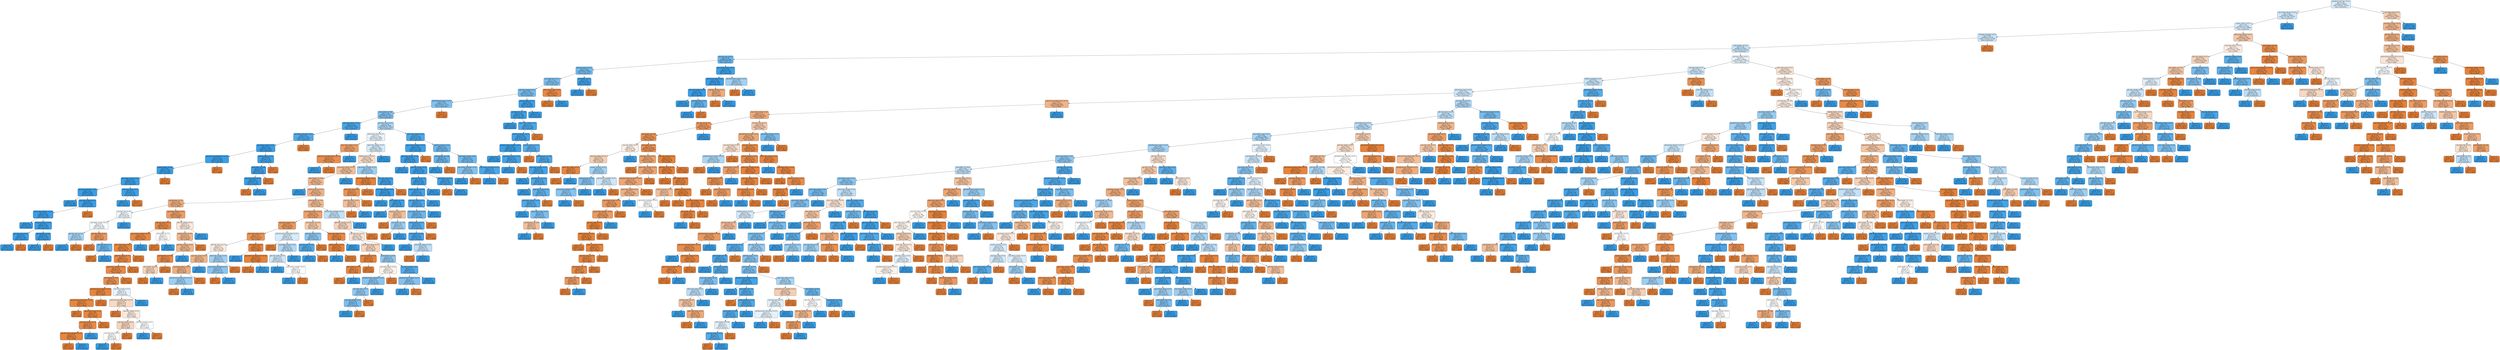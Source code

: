 digraph Tree {
node [shape=box, style="filled, rounded", color="black", fontname=helvetica] ;
edge [fontname=helvetica] ;
0 [label="gill-attachment_free <= 0.5\ngini = 0.49\nsamples = 28950\nvalue = [20431, 25370]\nclass = poisonous", fillcolor="#d8ecfa"] ;
1 [label="cap-surface_fibrous <= 0.5\ngini = 0.49\nsamples = 26281\nvalue = [17796, 23725]\nclass = poisonous", fillcolor="#cee7f9"] ;
0 -> 1 [labeldistance=2.5, labelangle=45, headlabel="True"] ;
2 [label="season_winter <= 0.5\ngini = 0.49\nsamples = 25498\nvalue = [17796, 22484]\nclass = poisonous", fillcolor="#d6ebfa"] ;
1 -> 2 ;
3 [label="ring-type_movable <= 0.5\ngini = 0.49\nsamples = 23136\nvalue = [15416, 21140]\nclass = poisonous", fillcolor="#c9e4f8"] ;
2 -> 3 ;
4 [label="stem-height <= 4.19\ngini = 0.49\nsamples = 22953\nvalue = [15139, 21140]\nclass = poisonous", fillcolor="#c7e3f8"] ;
3 -> 4 ;
5 [label="has-ring_True <= 0.5\ngini = 0.33\nsamples = 4339\nvalue = [1448, 5467]\nclass = poisonous", fillcolor="#6db7ec"] ;
4 -> 5 ;
6 [label="gill-color_brown <= 0.5\ngini = 0.36\nsamples = 3866\nvalue = [1431, 4728]\nclass = poisonous", fillcolor="#75bbed"] ;
5 -> 6 ;
7 [label="cap-shape_bell <= 0.5\ngini = 0.39\nsamples = 3335\nvalue = [1399, 3914]\nclass = poisonous", fillcolor="#80c0ee"] ;
6 -> 7 ;
8 [label="cap-color_orange <= 0.5\ngini = 0.36\nsamples = 3213\nvalue = [1212, 3903]\nclass = poisonous", fillcolor="#76bbed"] ;
7 -> 8 ;
9 [label="gill-attachment_pores <= 0.5\ngini = 0.39\nsamples = 2772\nvalue = [1191, 3227]\nclass = poisonous", fillcolor="#82c1ef"] ;
8 -> 9 ;
10 [label="stem-width <= 3.82\ngini = 0.38\nsamples = 2737\nvalue = [1135, 3227]\nclass = poisonous", fillcolor="#7fbfee"] ;
9 -> 10 ;
11 [label="cap-shape_others <= 0.5\ngini = 0.15\nsamples = 978\nvalue = [123, 1434]\nclass = poisonous", fillcolor="#4aa5e7"] ;
10 -> 11 ;
12 [label="cap-shape_spherical <= 0.5\ngini = 0.19\nsamples = 720\nvalue = [123, 1023]\nclass = poisonous", fillcolor="#51a9e8"] ;
11 -> 12 ;
13 [label="cap-shape_sunken <= 0.5\ngini = 0.03\nsamples = 656\nvalue = [14, 1023]\nclass = poisonous", fillcolor="#3c9ee5"] ;
12 -> 13 ;
14 [label="does-bruise-or-bleed_True <= 0.5\ngini = 0.02\nsamples = 580\nvalue = [10, 905]\nclass = poisonous", fillcolor="#3b9ee5"] ;
13 -> 14 ;
15 [label="habitat_heaths <= 0.5\ngini = 0.02\nsamples = 579\nvalue = [9, 905]\nclass = poisonous", fillcolor="#3b9ee5"] ;
14 -> 15 ;
16 [label="cap-shape_conical <= 0.5\ngini = 0.02\nsamples = 577\nvalue = [7, 905]\nclass = poisonous", fillcolor="#3b9ee5"] ;
15 -> 16 ;
17 [label="gill-spacing_distant <= 0.5\ngini = 0.01\nsamples = 543\nvalue = [5, 850]\nclass = poisonous", fillcolor="#3a9ee5"] ;
16 -> 17 ;
18 [label="gini = 0.0\nsamples = 323\nvalue = [0, 508]\nclass = poisonous", fillcolor="#399de5"] ;
17 -> 18 ;
19 [label="cap-color_purple <= 0.5\ngini = 0.03\nsamples = 220\nvalue = [5, 342]\nclass = poisonous", fillcolor="#3c9ee5"] ;
17 -> 19 ;
20 [label="cap-surface_grooves <= 0.5\ngini = 0.02\nsamples = 219\nvalue = [3, 342]\nclass = poisonous", fillcolor="#3b9ee5"] ;
19 -> 20 ;
21 [label="gini = 0.0\nsamples = 69\nvalue = [0, 111]\nclass = poisonous", fillcolor="#399de5"] ;
20 -> 21 ;
22 [label="season_summer <= 0.5\ngini = 0.03\nsamples = 150\nvalue = [3, 231]\nclass = poisonous", fillcolor="#3c9ee5"] ;
20 -> 22 ;
23 [label="gill-color_gray <= 0.5\ngini = 0.03\nsamples = 81\nvalue = [2, 119]\nclass = poisonous", fillcolor="#3c9fe5"] ;
22 -> 23 ;
24 [label="gini = 0.0\nsamples = 79\nvalue = [0, 119]\nclass = poisonous", fillcolor="#399de5"] ;
23 -> 24 ;
25 [label="gini = 0.0\nsamples = 2\nvalue = [2, 0]\nclass = edible", fillcolor="#e58139"] ;
23 -> 25 ;
26 [label="stem-height <= 4.06\ngini = 0.02\nsamples = 69\nvalue = [1, 112]\nclass = poisonous", fillcolor="#3b9ee5"] ;
22 -> 26 ;
27 [label="gini = 0.0\nsamples = 68\nvalue = [0, 112]\nclass = poisonous", fillcolor="#399de5"] ;
26 -> 27 ;
28 [label="gini = 0.0\nsamples = 1\nvalue = [1, 0]\nclass = edible", fillcolor="#e58139"] ;
26 -> 28 ;
29 [label="gini = 0.0\nsamples = 1\nvalue = [2, 0]\nclass = edible", fillcolor="#e58139"] ;
19 -> 29 ;
30 [label="stem-color_gray <= 0.5\ngini = 0.07\nsamples = 34\nvalue = [2, 55]\nclass = poisonous", fillcolor="#40a1e6"] ;
16 -> 30 ;
31 [label="gini = 0.0\nsamples = 33\nvalue = [0, 55]\nclass = poisonous", fillcolor="#399de5"] ;
30 -> 31 ;
32 [label="gini = 0.0\nsamples = 1\nvalue = [2, 0]\nclass = edible", fillcolor="#e58139"] ;
30 -> 32 ;
33 [label="gini = 0.0\nsamples = 2\nvalue = [2, 0]\nclass = edible", fillcolor="#e58139"] ;
15 -> 33 ;
34 [label="gini = 0.0\nsamples = 1\nvalue = [1, 0]\nclass = edible", fillcolor="#e58139"] ;
14 -> 34 ;
35 [label="habitat_heaths <= 0.5\ngini = 0.06\nsamples = 76\nvalue = [4, 118]\nclass = poisonous", fillcolor="#40a0e6"] ;
13 -> 35 ;
36 [label="stem-width <= 2.98\ngini = 0.05\nsamples = 75\nvalue = [3, 118]\nclass = poisonous", fillcolor="#3e9fe6"] ;
35 -> 36 ;
37 [label="cap-surface_dry <= 0.5\ngini = 0.02\nsamples = 74\nvalue = [1, 118]\nclass = poisonous", fillcolor="#3b9ee5"] ;
36 -> 37 ;
38 [label="gini = 0.0\nsamples = 1\nvalue = [1, 0]\nclass = edible", fillcolor="#e58139"] ;
37 -> 38 ;
39 [label="gini = 0.0\nsamples = 73\nvalue = [0, 118]\nclass = poisonous", fillcolor="#399de5"] ;
37 -> 39 ;
40 [label="gini = 0.0\nsamples = 1\nvalue = [2, 0]\nclass = edible", fillcolor="#e58139"] ;
36 -> 40 ;
41 [label="gini = 0.0\nsamples = 1\nvalue = [1, 0]\nclass = edible", fillcolor="#e58139"] ;
35 -> 41 ;
42 [label="gini = 0.0\nsamples = 64\nvalue = [109, 0]\nclass = edible", fillcolor="#e58139"] ;
12 -> 42 ;
43 [label="gini = 0.0\nsamples = 258\nvalue = [0, 411]\nclass = poisonous", fillcolor="#399de5"] ;
11 -> 43 ;
44 [label="gill-color_none <= 0.5\ngini = 0.46\nsamples = 1759\nvalue = [1012, 1793]\nclass = poisonous", fillcolor="#a9d4f4"] ;
10 -> 44 ;
45 [label="gill-spacing_close <= 0.5\ngini = 0.5\nsamples = 1266\nvalue = [934, 1058]\nclass = poisonous", fillcolor="#e8f4fc"] ;
44 -> 45 ;
46 [label="stem-color_yellow <= 0.5\ngini = 0.31\nsamples = 100\nvalue = [131, 31]\nclass = edible", fillcolor="#eb9f68"] ;
45 -> 46 ;
47 [label="does-bruise-or-bleed_False <= 0.5\ngini = 0.17\nsamples = 90\nvalue = [131, 14]\nclass = edible", fillcolor="#e88e4e"] ;
46 -> 47 ;
48 [label="gini = 0.0\nsamples = 8\nvalue = [0, 14]\nclass = poisonous", fillcolor="#399de5"] ;
47 -> 48 ;
49 [label="gini = 0.0\nsamples = 82\nvalue = [131, 0]\nclass = edible", fillcolor="#e58139"] ;
47 -> 49 ;
50 [label="gini = 0.0\nsamples = 10\nvalue = [0, 17]\nclass = poisonous", fillcolor="#399de5"] ;
46 -> 50 ;
51 [label="stem-color_yellow <= 0.5\ngini = 0.49\nsamples = 1166\nvalue = [803, 1027]\nclass = poisonous", fillcolor="#d4eaf9"] ;
45 -> 51 ;
52 [label="habitat_grasses <= 0.5\ngini = 0.49\nsamples = 895\nvalue = [803, 590]\nclass = edible", fillcolor="#f8deca"] ;
51 -> 52 ;
53 [label="cap-surface_fleshy <= 0.5\ngini = 0.44\nsamples = 634\nvalue = [666, 320]\nclass = edible", fillcolor="#f1be98"] ;
52 -> 53 ;
54 [label="stem-height <= 1.64\ngini = 0.43\nsamples = 620\nvalue = [666, 297]\nclass = edible", fillcolor="#f1b991"] ;
53 -> 54 ;
55 [label="gini = 0.0\nsamples = 16\nvalue = [0, 25]\nclass = poisonous", fillcolor="#399de5"] ;
54 -> 55 ;
56 [label="season_autumn <= 0.5\ngini = 0.41\nsamples = 604\nvalue = [666, 272]\nclass = edible", fillcolor="#f0b48a"] ;
54 -> 56 ;
57 [label="cap-diameter <= 3.3\ngini = 0.38\nsamples = 262\nvalue = [310, 108]\nclass = edible", fillcolor="#eead7e"] ;
56 -> 57 ;
58 [label="cap-color_red <= 0.5\ngini = 0.5\nsamples = 57\nvalue = [44, 48]\nclass = poisonous", fillcolor="#eff7fd"] ;
57 -> 58 ;
59 [label="cap-shape_convex <= 0.5\ngini = 0.5\nsamples = 56\nvalue = [44, 46]\nclass = poisonous", fillcolor="#f6fbfe"] ;
58 -> 59 ;
60 [label="gill-color_pink <= 0.5\ngini = 0.46\nsamples = 39\nvalue = [23, 42]\nclass = poisonous", fillcolor="#a5d3f3"] ;
59 -> 60 ;
61 [label="gini = 0.0\nsamples = 26\nvalue = [0, 42]\nclass = poisonous", fillcolor="#399de5"] ;
60 -> 61 ;
62 [label="gini = 0.0\nsamples = 13\nvalue = [23, 0]\nclass = edible", fillcolor="#e58139"] ;
60 -> 62 ;
63 [label="gill-color_white <= 0.5\ngini = 0.27\nsamples = 17\nvalue = [21, 4]\nclass = edible", fillcolor="#ea995f"] ;
59 -> 63 ;
64 [label="gini = 0.0\nsamples = 14\nvalue = [20, 0]\nclass = edible", fillcolor="#e58139"] ;
63 -> 64 ;
65 [label="cap-color_buff <= 0.5\ngini = 0.32\nsamples = 3\nvalue = [1, 4]\nclass = poisonous", fillcolor="#6ab6ec"] ;
63 -> 65 ;
66 [label="gini = 0.0\nsamples = 1\nvalue = [1, 0]\nclass = edible", fillcolor="#e58139"] ;
65 -> 66 ;
67 [label="gini = 0.0\nsamples = 2\nvalue = [0, 4]\nclass = poisonous", fillcolor="#399de5"] ;
65 -> 67 ;
68 [label="gini = 0.0\nsamples = 1\nvalue = [0, 2]\nclass = poisonous", fillcolor="#399de5"] ;
58 -> 68 ;
69 [label="cap-shape_sunken <= 0.5\ngini = 0.3\nsamples = 205\nvalue = [266, 60]\nclass = edible", fillcolor="#eb9d66"] ;
57 -> 69 ;
70 [label="cap-color_pink <= 0.5\ngini = 0.12\nsamples = 147\nvalue = [211, 15]\nclass = edible", fillcolor="#e78a47"] ;
69 -> 70 ;
71 [label="cap-surface_wrinkled <= 0.5\ngini = 0.12\nsamples = 145\nvalue = [210, 14]\nclass = edible", fillcolor="#e78946"] ;
70 -> 71 ;
72 [label="stem-color_brown <= 0.5\ngini = 0.09\nsamples = 143\nvalue = [210, 10]\nclass = edible", fillcolor="#e68742"] ;
71 -> 72 ;
73 [label="gill-color_yellow <= 0.5\ngini = 0.1\nsamples = 121\nvalue = [172, 10]\nclass = edible", fillcolor="#e78845"] ;
72 -> 73 ;
74 [label="cap-surface_smooth <= 0.5\ngini = 0.13\nsamples = 95\nvalue = [134, 10]\nclass = edible", fillcolor="#e78a48"] ;
73 -> 74 ;
75 [label="stem-height <= 4.12\ngini = 0.2\nsamples = 62\nvalue = [78, 10]\nclass = edible", fillcolor="#e89152"] ;
74 -> 75 ;
76 [label="gill-attachment_adnate <= 0.5\ngini = 0.05\nsamples = 51\nvalue = [71, 2]\nclass = edible", fillcolor="#e6853f"] ;
75 -> 76 ;
77 [label="does-bruise-or-bleed_False <= 0.5\ngini = 0.09\nsamples = 32\nvalue = [42, 2]\nclass = edible", fillcolor="#e68742"] ;
76 -> 77 ;
78 [label="gini = 0.0\nsamples = 1\nvalue = [1, 0]\nclass = edible", fillcolor="#e58139"] ;
77 -> 78 ;
79 [label="cap-surface_scaly <= 0.5\ngini = 0.09\nsamples = 31\nvalue = [41, 2]\nclass = edible", fillcolor="#e68743"] ;
77 -> 79 ;
80 [label="cap-color_yellow <= 0.5\ngini = 0.14\nsamples = 22\nvalue = [25, 2]\nclass = edible", fillcolor="#e78b49"] ;
79 -> 80 ;
81 [label="gill-attachment_adnexed <= 0.5\ngini = 0.07\nsamples = 21\nvalue = [25, 1]\nclass = edible", fillcolor="#e68641"] ;
80 -> 81 ;
82 [label="gini = 0.0\nsamples = 20\nvalue = [25, 0]\nclass = edible", fillcolor="#e58139"] ;
81 -> 82 ;
83 [label="gini = 0.0\nsamples = 1\nvalue = [0, 1]\nclass = poisonous", fillcolor="#399de5"] ;
81 -> 83 ;
84 [label="gini = 0.0\nsamples = 1\nvalue = [0, 1]\nclass = poisonous", fillcolor="#399de5"] ;
80 -> 84 ;
85 [label="gini = 0.0\nsamples = 9\nvalue = [16, 0]\nclass = edible", fillcolor="#e58139"] ;
79 -> 85 ;
86 [label="gini = 0.0\nsamples = 19\nvalue = [29, 0]\nclass = edible", fillcolor="#e58139"] ;
76 -> 86 ;
87 [label="cap-color_purple <= 0.5\ngini = 0.5\nsamples = 11\nvalue = [7, 8]\nclass = poisonous", fillcolor="#e6f3fc"] ;
75 -> 87 ;
88 [label="does-bruise-or-bleed_False <= 0.5\ngini = 0.49\nsamples = 10\nvalue = [7, 5]\nclass = edible", fillcolor="#f8dbc6"] ;
87 -> 88 ;
89 [label="gini = 0.0\nsamples = 1\nvalue = [1, 0]\nclass = edible", fillcolor="#e58139"] ;
88 -> 89 ;
90 [label="cap-color_yellow <= 0.5\ngini = 0.5\nsamples = 9\nvalue = [6, 5]\nclass = edible", fillcolor="#fbeade"] ;
88 -> 90 ;
91 [label="cap-color_brown <= 0.5\ngini = 0.48\nsamples = 5\nvalue = [3, 2]\nclass = edible", fillcolor="#f6d5bd"] ;
90 -> 91 ;
92 [label="cap-color_gray <= 0.5\ngini = 0.5\nsamples = 4\nvalue = [2, 2]\nclass = edible", fillcolor="#ffffff"] ;
91 -> 92 ;
93 [label="gini = 0.0\nsamples = 2\nvalue = [0, 2]\nclass = poisonous", fillcolor="#399de5"] ;
92 -> 93 ;
94 [label="gini = 0.0\nsamples = 2\nvalue = [2, 0]\nclass = edible", fillcolor="#e58139"] ;
92 -> 94 ;
95 [label="gini = 0.0\nsamples = 1\nvalue = [1, 0]\nclass = edible", fillcolor="#e58139"] ;
91 -> 95 ;
96 [label="gill-color_orange <= 0.5\ngini = 0.5\nsamples = 4\nvalue = [3, 3]\nclass = edible", fillcolor="#ffffff"] ;
90 -> 96 ;
97 [label="gini = 0.0\nsamples = 1\nvalue = [0, 3]\nclass = poisonous", fillcolor="#399de5"] ;
96 -> 97 ;
98 [label="gini = 0.0\nsamples = 3\nvalue = [3, 0]\nclass = edible", fillcolor="#e58139"] ;
96 -> 98 ;
99 [label="gini = 0.0\nsamples = 1\nvalue = [0, 3]\nclass = poisonous", fillcolor="#399de5"] ;
87 -> 99 ;
100 [label="gini = 0.0\nsamples = 33\nvalue = [56, 0]\nclass = edible", fillcolor="#e58139"] ;
74 -> 100 ;
101 [label="gini = 0.0\nsamples = 26\nvalue = [38, 0]\nclass = edible", fillcolor="#e58139"] ;
73 -> 101 ;
102 [label="gini = 0.0\nsamples = 22\nvalue = [38, 0]\nclass = edible", fillcolor="#e58139"] ;
72 -> 102 ;
103 [label="gini = 0.0\nsamples = 2\nvalue = [0, 4]\nclass = poisonous", fillcolor="#399de5"] ;
71 -> 103 ;
104 [label="stem-width <= 6.0\ngini = 0.5\nsamples = 2\nvalue = [1, 1]\nclass = edible", fillcolor="#ffffff"] ;
70 -> 104 ;
105 [label="gini = 0.0\nsamples = 1\nvalue = [1, 0]\nclass = edible", fillcolor="#e58139"] ;
104 -> 105 ;
106 [label="gini = 0.0\nsamples = 1\nvalue = [0, 1]\nclass = poisonous", fillcolor="#399de5"] ;
104 -> 106 ;
107 [label="gill-color_yellow <= 0.5\ngini = 0.5\nsamples = 58\nvalue = [55, 45]\nclass = edible", fillcolor="#fae8db"] ;
69 -> 107 ;
108 [label="habitat_leaves <= 0.5\ngini = 0.42\nsamples = 46\nvalue = [55, 23]\nclass = edible", fillcolor="#f0b68c"] ;
107 -> 108 ;
109 [label="gill-color_orange <= 0.5\ngini = 0.42\nsamples = 45\nvalue = [54, 23]\nclass = edible", fillcolor="#f0b78d"] ;
108 -> 109 ;
110 [label="cap-diameter <= 4.56\ngini = 0.13\nsamples = 37\nvalue = [54, 4]\nclass = edible", fillcolor="#e78a48"] ;
109 -> 110 ;
111 [label="stem-width <= 6.18\ngini = 0.48\nsamples = 6\nvalue = [6, 4]\nclass = edible", fillcolor="#f6d5bd"] ;
110 -> 111 ;
112 [label="gini = 0.0\nsamples = 4\nvalue = [6, 0]\nclass = edible", fillcolor="#e58139"] ;
111 -> 112 ;
113 [label="gini = 0.0\nsamples = 2\nvalue = [0, 4]\nclass = poisonous", fillcolor="#399de5"] ;
111 -> 113 ;
114 [label="gini = 0.0\nsamples = 31\nvalue = [48, 0]\nclass = edible", fillcolor="#e58139"] ;
110 -> 114 ;
115 [label="gini = 0.0\nsamples = 8\nvalue = [0, 19]\nclass = poisonous", fillcolor="#399de5"] ;
109 -> 115 ;
116 [label="gini = 0.0\nsamples = 1\nvalue = [1, 0]\nclass = edible", fillcolor="#e58139"] ;
108 -> 116 ;
117 [label="gini = 0.0\nsamples = 12\nvalue = [0, 22]\nclass = poisonous", fillcolor="#399de5"] ;
107 -> 117 ;
118 [label="stem-height <= 3.92\ngini = 0.43\nsamples = 342\nvalue = [356, 164]\nclass = edible", fillcolor="#f1bb94"] ;
56 -> 118 ;
119 [label="cap-shape_sunken <= 0.5\ngini = 0.33\nsamples = 245\nvalue = [297, 79]\nclass = edible", fillcolor="#eca36e"] ;
118 -> 119 ;
120 [label="cap-color_purple <= 0.5\ngini = 0.27\nsamples = 185\nvalue = [238, 45]\nclass = edible", fillcolor="#ea995e"] ;
119 -> 120 ;
121 [label="stem-color_white <= 0.5\ngini = 0.23\nsamples = 172\nvalue = [230, 35]\nclass = edible", fillcolor="#e99457"] ;
120 -> 121 ;
122 [label="gill-color_pink <= 0.5\ngini = 0.5\nsamples = 31\nvalue = [31, 26]\nclass = edible", fillcolor="#fbebdf"] ;
121 -> 122 ;
123 [label="cap-color_green <= 0.5\ngini = 0.41\nsamples = 18\nvalue = [22, 9]\nclass = edible", fillcolor="#f0b58a"] ;
122 -> 123 ;
124 [label="cap-shape_others <= 0.5\ngini = 0.39\nsamples = 17\nvalue = [22, 8]\nclass = edible", fillcolor="#eeaf81"] ;
123 -> 124 ;
125 [label="does-bruise-or-bleed_True <= 0.5\ngini = 0.44\nsamples = 8\nvalue = [4, 8]\nclass = poisonous", fillcolor="#9ccef2"] ;
124 -> 125 ;
126 [label="gini = 0.0\nsamples = 2\nvalue = [4, 0]\nclass = edible", fillcolor="#e58139"] ;
125 -> 126 ;
127 [label="gini = 0.0\nsamples = 6\nvalue = [0, 8]\nclass = poisonous", fillcolor="#399de5"] ;
125 -> 127 ;
128 [label="gini = 0.0\nsamples = 9\nvalue = [18, 0]\nclass = edible", fillcolor="#e58139"] ;
124 -> 128 ;
129 [label="gini = 0.0\nsamples = 1\nvalue = [0, 1]\nclass = poisonous", fillcolor="#399de5"] ;
123 -> 129 ;
130 [label="stem-color_brown <= 0.5\ngini = 0.45\nsamples = 13\nvalue = [9, 17]\nclass = poisonous", fillcolor="#a2d1f3"] ;
122 -> 130 ;
131 [label="cap-surface_wrinkled <= 0.5\ngini = 0.41\nsamples = 12\nvalue = [7, 17]\nclass = poisonous", fillcolor="#8bc5f0"] ;
130 -> 131 ;
132 [label="gini = 0.0\nsamples = 3\nvalue = [7, 0]\nclass = edible", fillcolor="#e58139"] ;
131 -> 132 ;
133 [label="gini = 0.0\nsamples = 9\nvalue = [0, 17]\nclass = poisonous", fillcolor="#399de5"] ;
131 -> 133 ;
134 [label="gini = 0.0\nsamples = 1\nvalue = [2, 0]\nclass = edible", fillcolor="#e58139"] ;
130 -> 134 ;
135 [label="stem-width <= 6.54\ngini = 0.08\nsamples = 141\nvalue = [199, 9]\nclass = edible", fillcolor="#e68742"] ;
121 -> 135 ;
136 [label="gini = 0.0\nsamples = 5\nvalue = [0, 8]\nclass = poisonous", fillcolor="#399de5"] ;
135 -> 136 ;
137 [label="does-bruise-or-bleed_True <= 0.5\ngini = 0.01\nsamples = 136\nvalue = [199, 1]\nclass = edible", fillcolor="#e5823a"] ;
135 -> 137 ;
138 [label="gini = 0.0\nsamples = 135\nvalue = [199, 0]\nclass = edible", fillcolor="#e58139"] ;
137 -> 138 ;
139 [label="gini = 0.0\nsamples = 1\nvalue = [0, 1]\nclass = poisonous", fillcolor="#399de5"] ;
137 -> 139 ;
140 [label="does-bruise-or-bleed_False <= 0.5\ngini = 0.49\nsamples = 13\nvalue = [8, 10]\nclass = poisonous", fillcolor="#d7ebfa"] ;
120 -> 140 ;
141 [label="gini = 0.0\nsamples = 1\nvalue = [2, 0]\nclass = edible", fillcolor="#e58139"] ;
140 -> 141 ;
142 [label="cap-shape_conical <= 0.5\ngini = 0.47\nsamples = 12\nvalue = [6, 10]\nclass = poisonous", fillcolor="#b0d8f5"] ;
140 -> 142 ;
143 [label="gill-color_white <= 0.5\ngini = 0.49\nsamples = 11\nvalue = [6, 8]\nclass = poisonous", fillcolor="#cee6f8"] ;
142 -> 143 ;
144 [label="gini = 0.0\nsamples = 1\nvalue = [0, 2]\nclass = poisonous", fillcolor="#399de5"] ;
143 -> 144 ;
145 [label="cap-surface_smooth <= 0.5\ngini = 0.5\nsamples = 10\nvalue = [6, 6]\nclass = edible", fillcolor="#ffffff"] ;
143 -> 145 ;
146 [label="gini = 0.0\nsamples = 5\nvalue = [0, 6]\nclass = poisonous", fillcolor="#399de5"] ;
145 -> 146 ;
147 [label="gini = 0.0\nsamples = 5\nvalue = [6, 0]\nclass = edible", fillcolor="#e58139"] ;
145 -> 147 ;
148 [label="gini = 0.0\nsamples = 1\nvalue = [0, 2]\nclass = poisonous", fillcolor="#399de5"] ;
142 -> 148 ;
149 [label="cap-diameter <= 6.16\ngini = 0.46\nsamples = 60\nvalue = [59, 34]\nclass = edible", fillcolor="#f4caab"] ;
119 -> 149 ;
150 [label="gill-color_white <= 0.5\ngini = 0.42\nsamples = 30\nvalue = [13, 31]\nclass = poisonous", fillcolor="#8cc6f0"] ;
149 -> 150 ;
151 [label="gill-color_pink <= 0.5\ngini = 0.2\nsamples = 22\nvalue = [4, 31]\nclass = poisonous", fillcolor="#53aae8"] ;
150 -> 151 ;
152 [label="gini = 0.0\nsamples = 19\nvalue = [0, 31]\nclass = poisonous", fillcolor="#399de5"] ;
151 -> 152 ;
153 [label="gini = 0.0\nsamples = 3\nvalue = [4, 0]\nclass = edible", fillcolor="#e58139"] ;
151 -> 153 ;
154 [label="gini = 0.0\nsamples = 8\nvalue = [9, 0]\nclass = edible", fillcolor="#e58139"] ;
150 -> 154 ;
155 [label="stem-color_black <= 0.5\ngini = 0.11\nsamples = 30\nvalue = [46, 3]\nclass = edible", fillcolor="#e78946"] ;
149 -> 155 ;
156 [label="habitat_woods <= 0.5\ngini = 0.04\nsamples = 29\nvalue = [46, 1]\nclass = edible", fillcolor="#e6843d"] ;
155 -> 156 ;
157 [label="gini = 0.0\nsamples = 1\nvalue = [0, 1]\nclass = poisonous", fillcolor="#399de5"] ;
156 -> 157 ;
158 [label="gini = 0.0\nsamples = 28\nvalue = [46, 0]\nclass = edible", fillcolor="#e58139"] ;
156 -> 158 ;
159 [label="gini = 0.0\nsamples = 1\nvalue = [0, 2]\nclass = poisonous", fillcolor="#399de5"] ;
155 -> 159 ;
160 [label="cap-surface_wrinkled <= 0.5\ngini = 0.48\nsamples = 97\nvalue = [59, 85]\nclass = poisonous", fillcolor="#c2e1f7"] ;
118 -> 160 ;
161 [label="gill-color_orange <= 0.5\ngini = 0.48\nsamples = 67\nvalue = [59, 39]\nclass = edible", fillcolor="#f6d4bc"] ;
160 -> 161 ;
162 [label="cap-color_red <= 0.5\ngini = 0.49\nsamples = 60\nvalue = [49, 39]\nclass = edible", fillcolor="#fae5d7"] ;
161 -> 162 ;
163 [label="cap-surface_sticky <= 0.5\ngini = 0.48\nsamples = 56\nvalue = [49, 33]\nclass = edible", fillcolor="#f7d6be"] ;
162 -> 163 ;
164 [label="gill-color_white <= 0.5\ngini = 0.05\nsamples = 25\nvalue = [35, 1]\nclass = edible", fillcolor="#e6853f"] ;
163 -> 164 ;
165 [label="stem-width <= 7.67\ngini = 0.1\nsamples = 14\nvalue = [18, 1]\nclass = edible", fillcolor="#e68844"] ;
164 -> 165 ;
166 [label="gini = 0.0\nsamples = 13\nvalue = [18, 0]\nclass = edible", fillcolor="#e58139"] ;
165 -> 166 ;
167 [label="gini = 0.0\nsamples = 1\nvalue = [0, 1]\nclass = poisonous", fillcolor="#399de5"] ;
165 -> 167 ;
168 [label="gini = 0.0\nsamples = 11\nvalue = [17, 0]\nclass = edible", fillcolor="#e58139"] ;
164 -> 168 ;
169 [label="stem-height <= 4.07\ngini = 0.42\nsamples = 31\nvalue = [14, 32]\nclass = poisonous", fillcolor="#90c8f0"] ;
163 -> 169 ;
170 [label="cap-color_brown <= 0.5\ngini = 0.5\nsamples = 17\nvalue = [11, 10]\nclass = edible", fillcolor="#fdf4ed"] ;
169 -> 170 ;
171 [label="gill-attachment_adnexed <= 0.5\ngini = 0.41\nsamples = 11\nvalue = [4, 10]\nclass = poisonous", fillcolor="#88c4ef"] ;
170 -> 171 ;
172 [label="cap-color_blue <= 0.5\ngini = 0.43\nsamples = 10\nvalue = [4, 9]\nclass = poisonous", fillcolor="#91c9f1"] ;
171 -> 172 ;
173 [label="cap-color_yellow <= 0.5\ngini = 0.38\nsamples = 9\nvalue = [3, 9]\nclass = poisonous", fillcolor="#7bbeee"] ;
172 -> 173 ;
174 [label="gini = 0.0\nsamples = 6\nvalue = [0, 9]\nclass = poisonous", fillcolor="#399de5"] ;
173 -> 174 ;
175 [label="gini = 0.0\nsamples = 3\nvalue = [3, 0]\nclass = edible", fillcolor="#e58139"] ;
173 -> 175 ;
176 [label="gini = 0.0\nsamples = 1\nvalue = [1, 0]\nclass = edible", fillcolor="#e58139"] ;
172 -> 176 ;
177 [label="gini = 0.0\nsamples = 1\nvalue = [0, 1]\nclass = poisonous", fillcolor="#399de5"] ;
171 -> 177 ;
178 [label="gini = 0.0\nsamples = 6\nvalue = [7, 0]\nclass = edible", fillcolor="#e58139"] ;
170 -> 178 ;
179 [label="cap-color_purple <= 0.5\ngini = 0.21\nsamples = 14\nvalue = [3, 22]\nclass = poisonous", fillcolor="#54aae9"] ;
169 -> 179 ;
180 [label="gill-attachment_adnate <= 0.5\ngini = 0.4\nsamples = 7\nvalue = [3, 8]\nclass = poisonous", fillcolor="#83c2ef"] ;
179 -> 180 ;
181 [label="gini = 0.0\nsamples = 6\nvalue = [0, 8]\nclass = poisonous", fillcolor="#399de5"] ;
180 -> 181 ;
182 [label="gini = 0.0\nsamples = 1\nvalue = [3, 0]\nclass = edible", fillcolor="#e58139"] ;
180 -> 182 ;
183 [label="gini = 0.0\nsamples = 7\nvalue = [0, 14]\nclass = poisonous", fillcolor="#399de5"] ;
179 -> 183 ;
184 [label="gini = 0.0\nsamples = 4\nvalue = [0, 6]\nclass = poisonous", fillcolor="#399de5"] ;
162 -> 184 ;
185 [label="gini = 0.0\nsamples = 7\nvalue = [10, 0]\nclass = edible", fillcolor="#e58139"] ;
161 -> 185 ;
186 [label="gini = 0.0\nsamples = 30\nvalue = [0, 46]\nclass = poisonous", fillcolor="#399de5"] ;
160 -> 186 ;
187 [label="gini = 0.0\nsamples = 14\nvalue = [0, 23]\nclass = poisonous", fillcolor="#399de5"] ;
53 -> 187 ;
188 [label="cap-surface_smooth <= 0.5\ngini = 0.45\nsamples = 261\nvalue = [137, 270]\nclass = poisonous", fillcolor="#9dcff2"] ;
52 -> 188 ;
189 [label="cap-surface_leathery <= 0.5\ngini = 0.03\nsamples = 91\nvalue = [128, 2]\nclass = edible", fillcolor="#e5833c"] ;
188 -> 189 ;
190 [label="stem-color_red <= 0.5\ngini = 0.23\nsamples = 6\nvalue = [13, 2]\nclass = edible", fillcolor="#e99457"] ;
189 -> 190 ;
191 [label="cap-color_white <= 0.5\ngini = 0.44\nsamples = 3\nvalue = [4, 2]\nclass = edible", fillcolor="#f2c09c"] ;
190 -> 191 ;
192 [label="gini = 0.0\nsamples = 2\nvalue = [4, 0]\nclass = edible", fillcolor="#e58139"] ;
191 -> 192 ;
193 [label="gini = 0.0\nsamples = 1\nvalue = [0, 2]\nclass = poisonous", fillcolor="#399de5"] ;
191 -> 193 ;
194 [label="gini = 0.0\nsamples = 3\nvalue = [9, 0]\nclass = edible", fillcolor="#e58139"] ;
190 -> 194 ;
195 [label="gini = 0.0\nsamples = 85\nvalue = [115, 0]\nclass = edible", fillcolor="#e58139"] ;
189 -> 195 ;
196 [label="cap-color_red <= 0.5\ngini = 0.06\nsamples = 170\nvalue = [9, 268]\nclass = poisonous", fillcolor="#40a0e6"] ;
188 -> 196 ;
197 [label="cap-shape_convex <= 0.5\ngini = 0.03\nsamples = 168\nvalue = [4, 268]\nclass = poisonous", fillcolor="#3c9ee5"] ;
196 -> 197 ;
198 [label="gini = 0.0\nsamples = 112\nvalue = [0, 183]\nclass = poisonous", fillcolor="#399de5"] ;
197 -> 198 ;
199 [label="stem-height <= 3.78\ngini = 0.09\nsamples = 56\nvalue = [4, 85]\nclass = poisonous", fillcolor="#42a2e6"] ;
197 -> 199 ;
200 [label="gini = 0.0\nsamples = 52\nvalue = [0, 83]\nclass = poisonous", fillcolor="#399de5"] ;
199 -> 200 ;
201 [label="season_summer <= 0.5\ngini = 0.44\nsamples = 4\nvalue = [4, 2]\nclass = edible", fillcolor="#f2c09c"] ;
199 -> 201 ;
202 [label="gini = 0.0\nsamples = 2\nvalue = [3, 0]\nclass = edible", fillcolor="#e58139"] ;
201 -> 202 ;
203 [label="stem-width <= 7.36\ngini = 0.44\nsamples = 2\nvalue = [1, 2]\nclass = poisonous", fillcolor="#9ccef2"] ;
201 -> 203 ;
204 [label="gini = 0.0\nsamples = 1\nvalue = [1, 0]\nclass = edible", fillcolor="#e58139"] ;
203 -> 204 ;
205 [label="gini = 0.0\nsamples = 1\nvalue = [0, 2]\nclass = poisonous", fillcolor="#399de5"] ;
203 -> 205 ;
206 [label="gini = 0.0\nsamples = 2\nvalue = [5, 0]\nclass = edible", fillcolor="#e58139"] ;
196 -> 206 ;
207 [label="gini = 0.0\nsamples = 271\nvalue = [0, 437]\nclass = poisonous", fillcolor="#399de5"] ;
51 -> 207 ;
208 [label="stem-color_yellow <= 0.5\ngini = 0.17\nsamples = 493\nvalue = [78, 735]\nclass = poisonous", fillcolor="#4ea7e8"] ;
44 -> 208 ;
209 [label="cap-surface_leathery <= 0.5\ngini = 0.05\nsamples = 300\nvalue = [13, 478]\nclass = poisonous", fillcolor="#3ea0e6"] ;
208 -> 209 ;
210 [label="stem-color_brown <= 0.5\ngini = 0.05\nsamples = 299\nvalue = [12, 478]\nclass = poisonous", fillcolor="#3e9fe6"] ;
209 -> 210 ;
211 [label="gini = 0.0\nsamples = 73\nvalue = [0, 124]\nclass = poisonous", fillcolor="#399de5"] ;
210 -> 211 ;
212 [label="cap-color_brown <= 0.5\ngini = 0.06\nsamples = 226\nvalue = [12, 354]\nclass = poisonous", fillcolor="#40a0e6"] ;
210 -> 212 ;
213 [label="cap-color_red <= 0.5\ngini = 0.05\nsamples = 161\nvalue = [7, 247]\nclass = poisonous", fillcolor="#3fa0e6"] ;
212 -> 213 ;
214 [label="season_autumn <= 0.5\ngini = 0.1\nsamples = 84\nvalue = [7, 125]\nclass = poisonous", fillcolor="#44a2e6"] ;
213 -> 214 ;
215 [label="cap-color_black <= 0.5\ngini = 0.17\nsamples = 51\nvalue = [7, 70]\nclass = poisonous", fillcolor="#4da7e8"] ;
214 -> 215 ;
216 [label="cap-shape_conical <= 0.5\ngini = 0.33\nsamples = 24\nvalue = [7, 27]\nclass = poisonous", fillcolor="#6cb6ec"] ;
215 -> 216 ;
217 [label="habitat_leaves <= 0.5\ngini = 0.22\nsamples = 22\nvalue = [4, 27]\nclass = poisonous", fillcolor="#56ace9"] ;
216 -> 217 ;
218 [label="stem-height <= 3.85\ngini = 0.13\nsamples = 20\nvalue = [2, 27]\nclass = poisonous", fillcolor="#48a4e7"] ;
217 -> 218 ;
219 [label="gini = 0.0\nsamples = 16\nvalue = [0, 24]\nclass = poisonous", fillcolor="#399de5"] ;
218 -> 219 ;
220 [label="cap-shape_others <= 0.5\ngini = 0.48\nsamples = 4\nvalue = [2, 3]\nclass = poisonous", fillcolor="#bddef6"] ;
218 -> 220 ;
221 [label="gini = 0.0\nsamples = 1\nvalue = [2, 0]\nclass = edible", fillcolor="#e58139"] ;
220 -> 221 ;
222 [label="gini = 0.0\nsamples = 3\nvalue = [0, 3]\nclass = poisonous", fillcolor="#399de5"] ;
220 -> 222 ;
223 [label="gini = 0.0\nsamples = 2\nvalue = [2, 0]\nclass = edible", fillcolor="#e58139"] ;
217 -> 223 ;
224 [label="gini = 0.0\nsamples = 2\nvalue = [3, 0]\nclass = edible", fillcolor="#e58139"] ;
216 -> 224 ;
225 [label="gini = 0.0\nsamples = 27\nvalue = [0, 43]\nclass = poisonous", fillcolor="#399de5"] ;
215 -> 225 ;
226 [label="gini = 0.0\nsamples = 33\nvalue = [0, 55]\nclass = poisonous", fillcolor="#399de5"] ;
214 -> 226 ;
227 [label="gini = 0.0\nsamples = 77\nvalue = [0, 122]\nclass = poisonous", fillcolor="#399de5"] ;
213 -> 227 ;
228 [label="stem-width <= 20.31\ngini = 0.09\nsamples = 65\nvalue = [5, 107]\nclass = poisonous", fillcolor="#42a2e6"] ;
212 -> 228 ;
229 [label="gini = 0.0\nsamples = 2\nvalue = [5, 0]\nclass = edible", fillcolor="#e58139"] ;
228 -> 229 ;
230 [label="gini = 0.0\nsamples = 63\nvalue = [0, 107]\nclass = poisonous", fillcolor="#399de5"] ;
228 -> 230 ;
231 [label="gini = 0.0\nsamples = 1\nvalue = [1, 0]\nclass = edible", fillcolor="#e58139"] ;
209 -> 231 ;
232 [label="season_summer <= 0.5\ngini = 0.32\nsamples = 193\nvalue = [65, 257]\nclass = poisonous", fillcolor="#6bb6ec"] ;
208 -> 232 ;
233 [label="cap-diameter <= 2.26\ngini = 0.31\nsamples = 92\nvalue = [28, 121]\nclass = poisonous", fillcolor="#67b4eb"] ;
232 -> 233 ;
234 [label="gini = 0.0\nsamples = 76\nvalue = [0, 121]\nclass = poisonous", fillcolor="#399de5"] ;
233 -> 234 ;
235 [label="gini = 0.0\nsamples = 16\nvalue = [28, 0]\nclass = edible", fillcolor="#e58139"] ;
233 -> 235 ;
236 [label="cap-shape_convex <= 0.5\ngini = 0.34\nsamples = 101\nvalue = [37, 136]\nclass = poisonous", fillcolor="#6fb8ec"] ;
232 -> 236 ;
237 [label="cap-surface_wrinkled <= 0.5\ngini = 0.4\nsamples = 68\nvalue = [32, 85]\nclass = poisonous", fillcolor="#84c2ef"] ;
236 -> 237 ;
238 [label="gini = 0.0\nsamples = 51\nvalue = [0, 85]\nclass = poisonous", fillcolor="#399de5"] ;
237 -> 238 ;
239 [label="gini = 0.0\nsamples = 17\nvalue = [32, 0]\nclass = edible", fillcolor="#e58139"] ;
237 -> 239 ;
240 [label="cap-surface_wrinkled <= 0.5\ngini = 0.16\nsamples = 33\nvalue = [5, 51]\nclass = poisonous", fillcolor="#4ca7e8"] ;
236 -> 240 ;
241 [label="gini = 0.0\nsamples = 29\nvalue = [0, 51]\nclass = poisonous", fillcolor="#399de5"] ;
240 -> 241 ;
242 [label="gini = 0.0\nsamples = 4\nvalue = [5, 0]\nclass = edible", fillcolor="#e58139"] ;
240 -> 242 ;
243 [label="gini = 0.0\nsamples = 35\nvalue = [56, 0]\nclass = edible", fillcolor="#e58139"] ;
9 -> 243 ;
244 [label="habitat_heaths <= 0.5\ngini = 0.06\nsamples = 441\nvalue = [21, 676]\nclass = poisonous", fillcolor="#3fa0e6"] ;
8 -> 244 ;
245 [label="cap-diameter <= 2.62\ngini = 0.08\nsamples = 330\nvalue = [21, 499]\nclass = poisonous", fillcolor="#41a1e6"] ;
244 -> 245 ;
246 [label="gini = 0.0\nsamples = 178\nvalue = [0, 291]\nclass = poisonous", fillcolor="#399de5"] ;
245 -> 246 ;
247 [label="cap-surface_shiny <= 0.5\ngini = 0.17\nsamples = 152\nvalue = [21, 208]\nclass = poisonous", fillcolor="#4da7e8"] ;
245 -> 247 ;
248 [label="habitat_meadows <= 0.5\ngini = 0.09\nsamples = 147\nvalue = [10, 208]\nclass = poisonous", fillcolor="#43a2e6"] ;
247 -> 248 ;
249 [label="gill-attachment_adnate <= 0.5\ngini = 0.02\nsamples = 104\nvalue = [2, 160]\nclass = poisonous", fillcolor="#3b9ee5"] ;
248 -> 249 ;
250 [label="gini = 0.0\nsamples = 84\nvalue = [0, 128]\nclass = poisonous", fillcolor="#399de5"] ;
249 -> 250 ;
251 [label="cap-shape_convex <= 0.5\ngini = 0.11\nsamples = 20\nvalue = [2, 32]\nclass = poisonous", fillcolor="#45a3e7"] ;
249 -> 251 ;
252 [label="gini = 0.0\nsamples = 19\nvalue = [0, 32]\nclass = poisonous", fillcolor="#399de5"] ;
251 -> 252 ;
253 [label="gini = 0.0\nsamples = 1\nvalue = [2, 0]\nclass = edible", fillcolor="#e58139"] ;
251 -> 253 ;
254 [label="season_autumn <= 0.5\ngini = 0.24\nsamples = 43\nvalue = [8, 48]\nclass = poisonous", fillcolor="#5aade9"] ;
248 -> 254 ;
255 [label="gini = 0.0\nsamples = 3\nvalue = [3, 0]\nclass = edible", fillcolor="#e58139"] ;
254 -> 255 ;
256 [label="cap-diameter <= 3.82\ngini = 0.17\nsamples = 40\nvalue = [5, 48]\nclass = poisonous", fillcolor="#4ea7e8"] ;
254 -> 256 ;
257 [label="stem-color_orange <= 0.5\ngini = 0.11\nsamples = 38\nvalue = [3, 48]\nclass = poisonous", fillcolor="#45a3e7"] ;
256 -> 257 ;
258 [label="gini = 0.0\nsamples = 16\nvalue = [0, 22]\nclass = poisonous", fillcolor="#399de5"] ;
257 -> 258 ;
259 [label="cap-diameter <= 2.79\ngini = 0.19\nsamples = 22\nvalue = [3, 26]\nclass = poisonous", fillcolor="#50a8e8"] ;
257 -> 259 ;
260 [label="gini = 0.0\nsamples = 8\nvalue = [0, 11]\nclass = poisonous", fillcolor="#399de5"] ;
259 -> 260 ;
261 [label="cap-surface_dry <= 0.5\ngini = 0.28\nsamples = 14\nvalue = [3, 15]\nclass = poisonous", fillcolor="#61b1ea"] ;
259 -> 261 ;
262 [label="cap-shape_convex <= 0.5\ngini = 0.21\nsamples = 13\nvalue = [2, 15]\nclass = poisonous", fillcolor="#53aae8"] ;
261 -> 262 ;
263 [label="gini = 0.0\nsamples = 7\nvalue = [0, 9]\nclass = poisonous", fillcolor="#399de5"] ;
262 -> 263 ;
264 [label="cap-surface_scaly <= 0.5\ngini = 0.38\nsamples = 6\nvalue = [2, 6]\nclass = poisonous", fillcolor="#7bbeee"] ;
262 -> 264 ;
265 [label="cap-diameter <= 2.82\ngini = 0.44\nsamples = 3\nvalue = [2, 1]\nclass = edible", fillcolor="#f2c09c"] ;
264 -> 265 ;
266 [label="gini = 0.0\nsamples = 1\nvalue = [0, 1]\nclass = poisonous", fillcolor="#399de5"] ;
265 -> 266 ;
267 [label="gini = 0.0\nsamples = 2\nvalue = [2, 0]\nclass = edible", fillcolor="#e58139"] ;
265 -> 267 ;
268 [label="gini = 0.0\nsamples = 3\nvalue = [0, 5]\nclass = poisonous", fillcolor="#399de5"] ;
264 -> 268 ;
269 [label="gini = 0.0\nsamples = 1\nvalue = [1, 0]\nclass = edible", fillcolor="#e58139"] ;
261 -> 269 ;
270 [label="gini = 0.0\nsamples = 2\nvalue = [2, 0]\nclass = edible", fillcolor="#e58139"] ;
256 -> 270 ;
271 [label="gini = 0.0\nsamples = 5\nvalue = [11, 0]\nclass = edible", fillcolor="#e58139"] ;
247 -> 271 ;
272 [label="gini = 0.0\nsamples = 111\nvalue = [0, 177]\nclass = poisonous", fillcolor="#399de5"] ;
244 -> 272 ;
273 [label="stem-color_purple <= 0.5\ngini = 0.1\nsamples = 122\nvalue = [187, 11]\nclass = edible", fillcolor="#e78845"] ;
7 -> 273 ;
274 [label="gini = 0.0\nsamples = 117\nvalue = [187, 0]\nclass = edible", fillcolor="#e58139"] ;
273 -> 274 ;
275 [label="gini = 0.0\nsamples = 5\nvalue = [0, 11]\nclass = poisonous", fillcolor="#399de5"] ;
273 -> 275 ;
276 [label="stem-width <= 7.9\ngini = 0.07\nsamples = 531\nvalue = [32, 814]\nclass = poisonous", fillcolor="#41a1e6"] ;
6 -> 276 ;
277 [label="gini = 0.0\nsamples = 510\nvalue = [0, 814]\nclass = poisonous", fillcolor="#399de5"] ;
276 -> 277 ;
278 [label="gini = 0.0\nsamples = 21\nvalue = [32, 0]\nclass = edible", fillcolor="#e58139"] ;
276 -> 278 ;
279 [label="cap-surface_shiny <= 0.5\ngini = 0.04\nsamples = 473\nvalue = [17, 739]\nclass = poisonous", fillcolor="#3e9fe6"] ;
5 -> 279 ;
280 [label="cap-surface_scaly <= 0.5\ngini = 0.02\nsamples = 454\nvalue = [8, 722]\nclass = poisonous", fillcolor="#3b9ee5"] ;
279 -> 280 ;
281 [label="stem-color_white <= 0.5\ngini = 0.01\nsamples = 451\nvalue = [5, 721]\nclass = poisonous", fillcolor="#3a9ee5"] ;
280 -> 281 ;
282 [label="gini = 0.0\nsamples = 432\nvalue = [0, 697]\nclass = poisonous", fillcolor="#399de5"] ;
281 -> 282 ;
283 [label="cap-shape_flat <= 0.5\ngini = 0.29\nsamples = 19\nvalue = [5, 24]\nclass = poisonous", fillcolor="#62b1ea"] ;
281 -> 283 ;
284 [label="gini = 0.0\nsamples = 16\nvalue = [0, 24]\nclass = poisonous", fillcolor="#399de5"] ;
283 -> 284 ;
285 [label="gini = 0.0\nsamples = 3\nvalue = [5, 0]\nclass = edible", fillcolor="#e58139"] ;
283 -> 285 ;
286 [label="ring-type_flaring <= 0.5\ngini = 0.38\nsamples = 3\nvalue = [3, 1]\nclass = edible", fillcolor="#eeab7b"] ;
280 -> 286 ;
287 [label="gini = 0.0\nsamples = 2\nvalue = [3, 0]\nclass = edible", fillcolor="#e58139"] ;
286 -> 287 ;
288 [label="gini = 0.0\nsamples = 1\nvalue = [0, 1]\nclass = poisonous", fillcolor="#399de5"] ;
286 -> 288 ;
289 [label="gill-attachment_adnate <= 0.5\ngini = 0.45\nsamples = 19\nvalue = [9, 17]\nclass = poisonous", fillcolor="#a2d1f3"] ;
279 -> 289 ;
290 [label="gini = 0.0\nsamples = 7\nvalue = [9, 0]\nclass = edible", fillcolor="#e58139"] ;
289 -> 290 ;
291 [label="gini = 0.0\nsamples = 12\nvalue = [0, 17]\nclass = poisonous", fillcolor="#399de5"] ;
289 -> 291 ;
292 [label="gill-color_white <= 0.5\ngini = 0.5\nsamples = 18614\nvalue = [13691, 15673]\nclass = poisonous", fillcolor="#e6f3fc"] ;
4 -> 292 ;
293 [label="cap-color_buff <= 0.5\ngini = 0.49\nsamples = 13335\nvalue = [9034, 12043]\nclass = poisonous", fillcolor="#cee7f9"] ;
292 -> 293 ;
294 [label="habitat_meadows <= 0.5\ngini = 0.49\nsamples = 13067\nvalue = [8645, 11997]\nclass = poisonous", fillcolor="#c8e4f8"] ;
293 -> 294 ;
295 [label="gill-spacing_close <= 0.5\ngini = 0.49\nsamples = 12589\nvalue = [8536, 11310]\nclass = poisonous", fillcolor="#cee7f9"] ;
294 -> 295 ;
296 [label="does-bruise-or-bleed_True <= 0.5\ngini = 0.41\nsamples = 2222\nvalue = [2486, 993]\nclass = edible", fillcolor="#efb388"] ;
295 -> 296 ;
297 [label="cap-surface_sticky <= 0.5\ngini = 0.37\nsamples = 2105\nvalue = [2486, 819]\nclass = edible", fillcolor="#eeab7a"] ;
296 -> 297 ;
298 [label="gill-color_red <= 0.5\ngini = 0.26\nsamples = 1173\nvalue = [1565, 291]\nclass = edible", fillcolor="#ea985e"] ;
297 -> 298 ;
299 [label="stem-height <= 4.38\ngini = 0.22\nsamples = 1129\nvalue = [1565, 224]\nclass = edible", fillcolor="#e99355"] ;
298 -> 299 ;
300 [label="cap-color_white <= 0.5\ngini = 0.5\nsamples = 41\nvalue = [32, 28]\nclass = edible", fillcolor="#fcefe6"] ;
299 -> 300 ;
301 [label="cap-color_yellow <= 0.5\ngini = 0.47\nsamples = 36\nvalue = [32, 20]\nclass = edible", fillcolor="#f5d0b5"] ;
300 -> 301 ;
302 [label="stem-color_yellow <= 0.5\ngini = 0.08\nsamples = 15\nvalue = [22, 1]\nclass = edible", fillcolor="#e68742"] ;
301 -> 302 ;
303 [label="gini = 0.0\nsamples = 14\nvalue = [22, 0]\nclass = edible", fillcolor="#e58139"] ;
302 -> 303 ;
304 [label="gini = 0.0\nsamples = 1\nvalue = [0, 1]\nclass = poisonous", fillcolor="#399de5"] ;
302 -> 304 ;
305 [label="season_summer <= 0.5\ngini = 0.45\nsamples = 21\nvalue = [10, 19]\nclass = poisonous", fillcolor="#a1d1f3"] ;
301 -> 305 ;
306 [label="habitat_leaves <= 0.5\ngini = 0.39\nsamples = 10\nvalue = [4, 11]\nclass = poisonous", fillcolor="#81c1ee"] ;
305 -> 306 ;
307 [label="cap-surface_wrinkled <= 0.5\ngini = 0.41\nsamples = 9\nvalue = [4, 10]\nclass = poisonous", fillcolor="#88c4ef"] ;
306 -> 307 ;
308 [label="gini = 0.0\nsamples = 6\nvalue = [0, 10]\nclass = poisonous", fillcolor="#399de5"] ;
307 -> 308 ;
309 [label="gini = 0.0\nsamples = 3\nvalue = [4, 0]\nclass = edible", fillcolor="#e58139"] ;
307 -> 309 ;
310 [label="gini = 0.0\nsamples = 1\nvalue = [0, 1]\nclass = poisonous", fillcolor="#399de5"] ;
306 -> 310 ;
311 [label="cap-surface_wrinkled <= 0.5\ngini = 0.49\nsamples = 11\nvalue = [6, 8]\nclass = poisonous", fillcolor="#cee6f8"] ;
305 -> 311 ;
312 [label="gini = 0.0\nsamples = 6\nvalue = [0, 8]\nclass = poisonous", fillcolor="#399de5"] ;
311 -> 312 ;
313 [label="gini = 0.0\nsamples = 5\nvalue = [6, 0]\nclass = edible", fillcolor="#e58139"] ;
311 -> 313 ;
314 [label="gini = 0.0\nsamples = 5\nvalue = [0, 8]\nclass = poisonous", fillcolor="#399de5"] ;
300 -> 314 ;
315 [label="stem-width <= 5.64\ngini = 0.2\nsamples = 1088\nvalue = [1533, 196]\nclass = edible", fillcolor="#e89152"] ;
299 -> 315 ;
316 [label="ring-type_none <= 0.5\ngini = 0.33\nsamples = 576\nvalue = [721, 192]\nclass = edible", fillcolor="#eca36e"] ;
315 -> 316 ;
317 [label="gini = 0.0\nsamples = 36\nvalue = [56, 0]\nclass = edible", fillcolor="#e58139"] ;
316 -> 317 ;
318 [label="stem-color_orange <= 0.5\ngini = 0.35\nsamples = 540\nvalue = [665, 192]\nclass = edible", fillcolor="#eda572"] ;
316 -> 318 ;
319 [label="gill-attachment_decurrent <= 0.5\ngini = 0.35\nsamples = 531\nvalue = [656, 192]\nclass = edible", fillcolor="#eda673"] ;
318 -> 319 ;
320 [label="stem-color_yellow <= 0.5\ngini = 0.4\nsamples = 449\nvalue = [502, 192]\nclass = edible", fillcolor="#efb185"] ;
319 -> 320 ;
321 [label="cap-surface_shiny <= 0.5\ngini = 0.27\nsamples = 388\nvalue = [502, 98]\nclass = edible", fillcolor="#ea9a60"] ;
320 -> 321 ;
322 [label="cap-surface_leathery <= 0.5\ngini = 0.28\nsamples = 380\nvalue = [490, 98]\nclass = edible", fillcolor="#ea9a61"] ;
321 -> 322 ;
323 [label="gill-color_gray <= 0.5\ngini = 0.0\nsamples = 323\nvalue = [490, 1]\nclass = edible", fillcolor="#e58139"] ;
322 -> 323 ;
324 [label="habitat_grasses <= 0.5\ngini = 0.01\nsamples = 134\nvalue = [196, 1]\nclass = edible", fillcolor="#e5823a"] ;
323 -> 324 ;
325 [label="gini = 0.0\nsamples = 110\nvalue = [155, 0]\nclass = edible", fillcolor="#e58139"] ;
324 -> 325 ;
326 [label="season_summer <= 0.5\ngini = 0.05\nsamples = 24\nvalue = [41, 1]\nclass = edible", fillcolor="#e6843e"] ;
324 -> 326 ;
327 [label="cap-color_gray <= 0.5\ngini = 0.07\nsamples = 14\nvalue = [26, 1]\nclass = edible", fillcolor="#e68641"] ;
326 -> 327 ;
328 [label="stem-height <= 4.77\ngini = 0.14\nsamples = 7\nvalue = [12, 1]\nclass = edible", fillcolor="#e78c49"] ;
327 -> 328 ;
329 [label="stem-width <= 2.58\ngini = 0.28\nsamples = 4\nvalue = [5, 1]\nclass = edible", fillcolor="#ea9a61"] ;
328 -> 329 ;
330 [label="gini = 0.0\nsamples = 3\nvalue = [5, 0]\nclass = edible", fillcolor="#e58139"] ;
329 -> 330 ;
331 [label="gini = 0.0\nsamples = 1\nvalue = [0, 1]\nclass = poisonous", fillcolor="#399de5"] ;
329 -> 331 ;
332 [label="gini = 0.0\nsamples = 3\nvalue = [7, 0]\nclass = edible", fillcolor="#e58139"] ;
328 -> 332 ;
333 [label="gini = 0.0\nsamples = 7\nvalue = [14, 0]\nclass = edible", fillcolor="#e58139"] ;
327 -> 333 ;
334 [label="gini = 0.0\nsamples = 10\nvalue = [15, 0]\nclass = edible", fillcolor="#e58139"] ;
326 -> 334 ;
335 [label="gini = 0.0\nsamples = 189\nvalue = [294, 0]\nclass = edible", fillcolor="#e58139"] ;
323 -> 335 ;
336 [label="gini = 0.0\nsamples = 57\nvalue = [0, 97]\nclass = poisonous", fillcolor="#399de5"] ;
322 -> 336 ;
337 [label="gini = 0.0\nsamples = 8\nvalue = [12, 0]\nclass = edible", fillcolor="#e58139"] ;
321 -> 337 ;
338 [label="gini = 0.0\nsamples = 61\nvalue = [0, 94]\nclass = poisonous", fillcolor="#399de5"] ;
320 -> 338 ;
339 [label="gini = 0.0\nsamples = 82\nvalue = [154, 0]\nclass = edible", fillcolor="#e58139"] ;
319 -> 339 ;
340 [label="gini = 0.0\nsamples = 9\nvalue = [9, 0]\nclass = edible", fillcolor="#e58139"] ;
318 -> 340 ;
341 [label="cap-color_brown <= 0.5\ngini = 0.01\nsamples = 512\nvalue = [812, 4]\nclass = edible", fillcolor="#e5823a"] ;
315 -> 341 ;
342 [label="gill-color_none <= 0.5\ngini = 0.02\nsamples = 289\nvalue = [471, 4]\nclass = edible", fillcolor="#e5823b"] ;
341 -> 342 ;
343 [label="gini = 0.0\nsamples = 153\nvalue = [256, 0]\nclass = edible", fillcolor="#e58139"] ;
342 -> 343 ;
344 [label="stem-height <= 4.46\ngini = 0.04\nsamples = 136\nvalue = [215, 4]\nclass = edible", fillcolor="#e5833d"] ;
342 -> 344 ;
345 [label="season_autumn <= 0.5\ngini = 0.44\nsamples = 6\nvalue = [4, 2]\nclass = edible", fillcolor="#f2c09c"] ;
344 -> 345 ;
346 [label="cap-surface_wrinkled <= 0.5\ngini = 0.5\nsamples = 4\nvalue = [2, 2]\nclass = edible", fillcolor="#ffffff"] ;
345 -> 346 ;
347 [label="gini = 0.0\nsamples = 2\nvalue = [0, 2]\nclass = poisonous", fillcolor="#399de5"] ;
346 -> 347 ;
348 [label="gini = 0.0\nsamples = 2\nvalue = [2, 0]\nclass = edible", fillcolor="#e58139"] ;
346 -> 348 ;
349 [label="gini = 0.0\nsamples = 2\nvalue = [2, 0]\nclass = edible", fillcolor="#e58139"] ;
345 -> 349 ;
350 [label="season_autumn <= 0.5\ngini = 0.02\nsamples = 130\nvalue = [211, 2]\nclass = edible", fillcolor="#e5823b"] ;
344 -> 350 ;
351 [label="gini = 0.0\nsamples = 62\nvalue = [114, 0]\nclass = edible", fillcolor="#e58139"] ;
350 -> 351 ;
352 [label="cap-shape_sunken <= 0.5\ngini = 0.04\nsamples = 68\nvalue = [97, 2]\nclass = edible", fillcolor="#e6843d"] ;
350 -> 352 ;
353 [label="stem-width <= 8.67\ngini = 0.05\nsamples = 54\nvalue = [73, 2]\nclass = edible", fillcolor="#e6843e"] ;
352 -> 353 ;
354 [label="gini = 0.0\nsamples = 1\nvalue = [0, 2]\nclass = poisonous", fillcolor="#399de5"] ;
353 -> 354 ;
355 [label="gini = 0.0\nsamples = 53\nvalue = [73, 0]\nclass = edible", fillcolor="#e58139"] ;
353 -> 355 ;
356 [label="gini = 0.0\nsamples = 14\nvalue = [24, 0]\nclass = edible", fillcolor="#e58139"] ;
352 -> 356 ;
357 [label="gini = 0.0\nsamples = 223\nvalue = [341, 0]\nclass = edible", fillcolor="#e58139"] ;
341 -> 357 ;
358 [label="gini = 0.0\nsamples = 44\nvalue = [0, 67]\nclass = poisonous", fillcolor="#399de5"] ;
298 -> 358 ;
359 [label="has-ring_True <= 0.5\ngini = 0.46\nsamples = 932\nvalue = [921, 528]\nclass = edible", fillcolor="#f4c9ab"] ;
297 -> 359 ;
360 [label="gill-attachment_none <= 0.5\ngini = 0.37\nsamples = 700\nvalue = [833, 265]\nclass = edible", fillcolor="#eda978"] ;
359 -> 360 ;
361 [label="cap-color_brown <= 0.5\ngini = 0.49\nsamples = 333\nvalue = [299, 226]\nclass = edible", fillcolor="#f9e0cf"] ;
360 -> 361 ;
362 [label="gill-attachment_sinuate <= 0.5\ngini = 0.46\nsamples = 228\nvalue = [130, 226]\nclass = poisonous", fillcolor="#abd5f4"] ;
361 -> 362 ;
363 [label="gini = 0.0\nsamples = 78\nvalue = [130, 0]\nclass = edible", fillcolor="#e58139"] ;
362 -> 363 ;
364 [label="gini = 0.0\nsamples = 150\nvalue = [0, 226]\nclass = poisonous", fillcolor="#399de5"] ;
362 -> 364 ;
365 [label="gini = 0.0\nsamples = 105\nvalue = [169, 0]\nclass = edible", fillcolor="#e58139"] ;
361 -> 365 ;
366 [label="cap-color_gray <= 0.5\ngini = 0.13\nsamples = 367\nvalue = [534, 39]\nclass = edible", fillcolor="#e78a47"] ;
360 -> 366 ;
367 [label="season_autumn <= 0.5\ngini = 0.14\nsamples = 263\nvalue = [376, 31]\nclass = edible", fillcolor="#e78b49"] ;
366 -> 367 ;
368 [label="cap-diameter <= 8.11\ngini = 0.32\nsamples = 85\nvalue = [103, 26]\nclass = edible", fillcolor="#eca16b"] ;
367 -> 368 ;
369 [label="habitat_woods <= 0.5\ngini = 0.19\nsamples = 74\nvalue = [103, 12]\nclass = edible", fillcolor="#e89050"] ;
368 -> 369 ;
370 [label="gini = 0.0\nsamples = 32\nvalue = [47, 0]\nclass = edible", fillcolor="#e58139"] ;
369 -> 370 ;
371 [label="season_summer <= 0.5\ngini = 0.29\nsamples = 42\nvalue = [56, 12]\nclass = edible", fillcolor="#eb9c63"] ;
369 -> 371 ;
372 [label="gini = 0.0\nsamples = 35\nvalue = [56, 0]\nclass = edible", fillcolor="#e58139"] ;
371 -> 372 ;
373 [label="gini = 0.0\nsamples = 7\nvalue = [0, 12]\nclass = poisonous", fillcolor="#399de5"] ;
371 -> 373 ;
374 [label="gini = 0.0\nsamples = 11\nvalue = [0, 14]\nclass = poisonous", fillcolor="#399de5"] ;
368 -> 374 ;
375 [label="stem-color_orange <= 0.5\ngini = 0.04\nsamples = 178\nvalue = [273, 5]\nclass = edible", fillcolor="#e5833d"] ;
367 -> 375 ;
376 [label="cap-color_yellow <= 0.5\ngini = 0.07\nsamples = 102\nvalue = [142, 5]\nclass = edible", fillcolor="#e68540"] ;
375 -> 376 ;
377 [label="cap-color_brown <= 0.5\ngini = 0.12\nsamples = 52\nvalue = [72, 5]\nclass = edible", fillcolor="#e78a47"] ;
376 -> 377 ;
378 [label="gini = 0.0\nsamples = 4\nvalue = [0, 5]\nclass = poisonous", fillcolor="#399de5"] ;
377 -> 378 ;
379 [label="gini = 0.0\nsamples = 48\nvalue = [72, 0]\nclass = edible", fillcolor="#e58139"] ;
377 -> 379 ;
380 [label="gini = 0.0\nsamples = 50\nvalue = [70, 0]\nclass = edible", fillcolor="#e58139"] ;
376 -> 380 ;
381 [label="gini = 0.0\nsamples = 76\nvalue = [131, 0]\nclass = edible", fillcolor="#e58139"] ;
375 -> 381 ;
382 [label="stem-color_brown <= 0.5\ngini = 0.09\nsamples = 104\nvalue = [158, 8]\nclass = edible", fillcolor="#e68743"] ;
366 -> 382 ;
383 [label="gini = 0.0\nsamples = 2\nvalue = [0, 2]\nclass = poisonous", fillcolor="#399de5"] ;
382 -> 383 ;
384 [label="cap-shape_others <= 0.5\ngini = 0.07\nsamples = 102\nvalue = [158, 6]\nclass = edible", fillcolor="#e68641"] ;
382 -> 384 ;
385 [label="gini = 0.0\nsamples = 57\nvalue = [88, 0]\nclass = edible", fillcolor="#e58139"] ;
384 -> 385 ;
386 [label="season_summer <= 0.5\ngini = 0.15\nsamples = 45\nvalue = [70, 6]\nclass = edible", fillcolor="#e78c4a"] ;
384 -> 386 ;
387 [label="cap-diameter <= 3.2\ngini = 0.05\nsamples = 42\nvalue = [70, 2]\nclass = edible", fillcolor="#e6853f"] ;
386 -> 387 ;
388 [label="gini = 0.0\nsamples = 1\nvalue = [0, 2]\nclass = poisonous", fillcolor="#399de5"] ;
387 -> 388 ;
389 [label="gini = 0.0\nsamples = 41\nvalue = [70, 0]\nclass = edible", fillcolor="#e58139"] ;
387 -> 389 ;
390 [label="gini = 0.0\nsamples = 3\nvalue = [0, 4]\nclass = poisonous", fillcolor="#399de5"] ;
386 -> 390 ;
391 [label="gill-spacing_distant <= 0.5\ngini = 0.38\nsamples = 232\nvalue = [88, 263]\nclass = poisonous", fillcolor="#7bbeee"] ;
359 -> 391 ;
392 [label="gini = 0.0\nsamples = 173\nvalue = [0, 263]\nclass = poisonous", fillcolor="#399de5"] ;
391 -> 392 ;
393 [label="gini = 0.0\nsamples = 59\nvalue = [88, 0]\nclass = edible", fillcolor="#e58139"] ;
391 -> 393 ;
394 [label="gini = 0.0\nsamples = 117\nvalue = [0, 174]\nclass = poisonous", fillcolor="#399de5"] ;
296 -> 394 ;
395 [label="has-ring_True <= 0.5\ngini = 0.47\nsamples = 10367\nvalue = [6050, 10317]\nclass = poisonous", fillcolor="#add6f4"] ;
295 -> 395 ;
396 [label="gill-color_green <= 0.5\ngini = 0.48\nsamples = 8229\nvalue = [5266, 7734]\nclass = poisonous", fillcolor="#c0e0f7"] ;
395 -> 396 ;
397 [label="cap-surface_dry <= 0.5\ngini = 0.48\nsamples = 7839\nvalue = [4833, 7550]\nclass = poisonous", fillcolor="#b8dcf6"] ;
396 -> 397 ;
398 [label="cap-surface_scaly <= 0.5\ngini = 0.46\nsamples = 6964\nvalue = [3968, 7035]\nclass = poisonous", fillcolor="#a9d4f4"] ;
397 -> 398 ;
399 [label="gill-attachment_pores <= 0.5\ngini = 0.45\nsamples = 6151\nvalue = [3374, 6350]\nclass = poisonous", fillcolor="#a2d1f3"] ;
398 -> 399 ;
400 [label="stem-color_brown <= 0.5\ngini = 0.42\nsamples = 5034\nvalue = [2357, 5603]\nclass = poisonous", fillcolor="#8cc6f0"] ;
399 -> 400 ;
401 [label="stem-width <= 14.41\ngini = 0.48\nsamples = 3209\nvalue = [2044, 3028]\nclass = poisonous", fillcolor="#bfdff7"] ;
400 -> 401 ;
402 [label="cap-shape_convex <= 0.5\ngini = 0.41\nsamples = 2235\nvalue = [1007, 2487]\nclass = poisonous", fillcolor="#89c5f0"] ;
401 -> 402 ;
403 [label="stem-color_purple <= 0.5\ngini = 0.35\nsamples = 1502\nvalue = [537, 1799]\nclass = poisonous", fillcolor="#74baed"] ;
402 -> 403 ;
404 [label="cap-surface_sticky <= 0.5\ngini = 0.38\nsamples = 1333\nvalue = [537, 1538]\nclass = poisonous", fillcolor="#7ebfee"] ;
403 -> 404 ;
405 [label="habitat_grasses <= 0.5\ngini = 0.49\nsamples = 508\nvalue = [351, 450]\nclass = poisonous", fillcolor="#d3e9f9"] ;
404 -> 405 ;
406 [label="gill-color_pink <= 0.5\ngini = 0.44\nsamples = 343\nvalue = [351, 165]\nclass = edible", fillcolor="#f1bc96"] ;
405 -> 406 ;
407 [label="gill-attachment_adnexed <= 0.5\ngini = 0.29\nsamples = 282\nvalue = [351, 73]\nclass = edible", fillcolor="#ea9b62"] ;
406 -> 407 ;
408 [label="does-bruise-or-bleed_False <= 0.5\ngini = 0.19\nsamples = 258\nvalue = [351, 41]\nclass = edible", fillcolor="#e89050"] ;
407 -> 408 ;
409 [label="gini = 0.0\nsamples = 21\nvalue = [0, 31]\nclass = poisonous", fillcolor="#399de5"] ;
408 -> 409 ;
410 [label="cap-surface_shiny <= 0.5\ngini = 0.05\nsamples = 237\nvalue = [351, 10]\nclass = edible", fillcolor="#e6853f"] ;
408 -> 410 ;
411 [label="cap-surface_wrinkled <= 0.5\ngini = 0.11\nsamples = 119\nvalue = [168, 10]\nclass = edible", fillcolor="#e78845"] ;
410 -> 411 ;
412 [label="gini = 0.0\nsamples = 111\nvalue = [168, 0]\nclass = edible", fillcolor="#e58139"] ;
411 -> 412 ;
413 [label="gini = 0.0\nsamples = 8\nvalue = [0, 10]\nclass = poisonous", fillcolor="#399de5"] ;
411 -> 413 ;
414 [label="gini = 0.0\nsamples = 118\nvalue = [183, 0]\nclass = edible", fillcolor="#e58139"] ;
410 -> 414 ;
415 [label="gini = 0.0\nsamples = 24\nvalue = [0, 32]\nclass = poisonous", fillcolor="#399de5"] ;
407 -> 415 ;
416 [label="gini = 0.0\nsamples = 61\nvalue = [0, 92]\nclass = poisonous", fillcolor="#399de5"] ;
406 -> 416 ;
417 [label="gini = 0.0\nsamples = 165\nvalue = [0, 285]\nclass = poisonous", fillcolor="#399de5"] ;
405 -> 417 ;
418 [label="cap-shape_flat <= 0.5\ngini = 0.25\nsamples = 825\nvalue = [186, 1088]\nclass = poisonous", fillcolor="#5baee9"] ;
404 -> 418 ;
419 [label="gini = 0.0\nsamples = 326\nvalue = [0, 514]\nclass = poisonous", fillcolor="#399de5"] ;
418 -> 419 ;
420 [label="stem-color_green <= 0.5\ngini = 0.37\nsamples = 499\nvalue = [186, 574]\nclass = poisonous", fillcolor="#79bded"] ;
418 -> 420 ;
421 [label="season_autumn <= 0.5\ngini = 0.37\nsamples = 497\nvalue = [186, 572]\nclass = poisonous", fillcolor="#79bded"] ;
420 -> 421 ;
422 [label="gill-color_purple <= 0.5\ngini = 0.23\nsamples = 210\nvalue = [41, 271]\nclass = poisonous", fillcolor="#57ace9"] ;
421 -> 422 ;
423 [label="stem-height <= 5.63\ngini = 0.17\nsamples = 203\nvalue = [29, 271]\nclass = poisonous", fillcolor="#4ea7e8"] ;
422 -> 423 ;
424 [label="gini = 0.0\nsamples = 40\nvalue = [0, 54]\nclass = poisonous", fillcolor="#399de5"] ;
423 -> 424 ;
425 [label="stem-width <= 4.54\ngini = 0.21\nsamples = 163\nvalue = [29, 217]\nclass = poisonous", fillcolor="#53aae8"] ;
423 -> 425 ;
426 [label="stem-color_yellow <= 0.5\ngini = 0.38\nsamples = 71\nvalue = [29, 85]\nclass = poisonous", fillcolor="#7dbeee"] ;
425 -> 426 ;
427 [label="stem-color_pink <= 0.5\ngini = 0.48\nsamples = 47\nvalue = [29, 44]\nclass = poisonous", fillcolor="#bcdef6"] ;
426 -> 427 ;
428 [label="habitat_woods <= 0.5\ngini = 0.45\nsamples = 29\nvalue = [29, 15]\nclass = edible", fillcolor="#f2c29f"] ;
427 -> 428 ;
429 [label="gini = 0.0\nsamples = 4\nvalue = [0, 6]\nclass = poisonous", fillcolor="#399de5"] ;
428 -> 429 ;
430 [label="stem-color_gray <= 0.5\ngini = 0.36\nsamples = 25\nvalue = [29, 9]\nclass = edible", fillcolor="#eda876"] ;
428 -> 430 ;
431 [label="gini = 0.0\nsamples = 20\nvalue = [29, 0]\nclass = edible", fillcolor="#e58139"] ;
430 -> 431 ;
432 [label="gini = 0.0\nsamples = 5\nvalue = [0, 9]\nclass = poisonous", fillcolor="#399de5"] ;
430 -> 432 ;
433 [label="gini = 0.0\nsamples = 18\nvalue = [0, 29]\nclass = poisonous", fillcolor="#399de5"] ;
427 -> 433 ;
434 [label="gini = 0.0\nsamples = 24\nvalue = [0, 41]\nclass = poisonous", fillcolor="#399de5"] ;
426 -> 434 ;
435 [label="gini = 0.0\nsamples = 92\nvalue = [0, 132]\nclass = poisonous", fillcolor="#399de5"] ;
425 -> 435 ;
436 [label="gini = 0.0\nsamples = 7\nvalue = [12, 0]\nclass = edible", fillcolor="#e58139"] ;
422 -> 436 ;
437 [label="gill-color_purple <= 0.5\ngini = 0.44\nsamples = 287\nvalue = [145, 301]\nclass = poisonous", fillcolor="#98ccf2"] ;
421 -> 437 ;
438 [label="gill-color_gray <= 0.5\ngini = 0.4\nsamples = 268\nvalue = [116, 301]\nclass = poisonous", fillcolor="#85c3ef"] ;
437 -> 438 ;
439 [label="stem-width <= 4.79\ngini = 0.37\nsamples = 258\nvalue = [100, 301]\nclass = poisonous", fillcolor="#7bbeee"] ;
438 -> 439 ;
440 [label="gill-attachment_adnexed <= 0.5\ngini = 0.09\nsamples = 92\nvalue = [7, 135]\nclass = poisonous", fillcolor="#43a2e6"] ;
439 -> 440 ;
441 [label="gini = 0.0\nsamples = 52\nvalue = [0, 81]\nclass = poisonous", fillcolor="#399de5"] ;
440 -> 441 ;
442 [label="stem-width <= 3.32\ngini = 0.2\nsamples = 40\nvalue = [7, 54]\nclass = poisonous", fillcolor="#53aae8"] ;
440 -> 442 ;
443 [label="gini = 0.0\nsamples = 1\nvalue = [1, 0]\nclass = edible", fillcolor="#e58139"] ;
442 -> 443 ;
444 [label="habitat_grasses <= 0.5\ngini = 0.18\nsamples = 39\nvalue = [6, 54]\nclass = poisonous", fillcolor="#4fa8e8"] ;
442 -> 444 ;
445 [label="stem-height <= 6.92\ngini = 0.22\nsamples = 31\nvalue = [6, 42]\nclass = poisonous", fillcolor="#55abe9"] ;
444 -> 445 ;
446 [label="stem-height <= 6.08\ngini = 0.5\nsamples = 9\nvalue = [6, 7]\nclass = poisonous", fillcolor="#e3f1fb"] ;
445 -> 446 ;
447 [label="cap-color_brown <= 0.5\ngini = 0.22\nsamples = 6\nvalue = [1, 7]\nclass = poisonous", fillcolor="#55abe9"] ;
446 -> 447 ;
448 [label="gini = 0.0\nsamples = 1\nvalue = [1, 0]\nclass = edible", fillcolor="#e58139"] ;
447 -> 448 ;
449 [label="gini = 0.0\nsamples = 5\nvalue = [0, 7]\nclass = poisonous", fillcolor="#399de5"] ;
447 -> 449 ;
450 [label="gini = 0.0\nsamples = 3\nvalue = [5, 0]\nclass = edible", fillcolor="#e58139"] ;
446 -> 450 ;
451 [label="gini = 0.0\nsamples = 22\nvalue = [0, 35]\nclass = poisonous", fillcolor="#399de5"] ;
445 -> 451 ;
452 [label="gini = 0.0\nsamples = 8\nvalue = [0, 12]\nclass = poisonous", fillcolor="#399de5"] ;
444 -> 452 ;
453 [label="stem-color_white <= 0.5\ngini = 0.46\nsamples = 166\nvalue = [93, 166]\nclass = poisonous", fillcolor="#a8d4f4"] ;
439 -> 453 ;
454 [label="gill-attachment_sinuate <= 0.5\ngini = 0.47\nsamples = 68\nvalue = [61, 38]\nclass = edible", fillcolor="#f5cfb4"] ;
453 -> 454 ;
455 [label="cap-color_pink <= 0.5\ngini = 0.5\nsamples = 46\nvalue = [32, 38]\nclass = poisonous", fillcolor="#e0f0fb"] ;
454 -> 455 ;
456 [label="gill-attachment_decurrent <= 0.5\ngini = 0.5\nsamples = 45\nvalue = [32, 37]\nclass = poisonous", fillcolor="#e4f2fb"] ;
455 -> 456 ;
457 [label="gini = 0.0\nsamples = 24\nvalue = [0, 37]\nclass = poisonous", fillcolor="#399de5"] ;
456 -> 457 ;
458 [label="gini = 0.0\nsamples = 21\nvalue = [32, 0]\nclass = edible", fillcolor="#e58139"] ;
456 -> 458 ;
459 [label="gini = 0.0\nsamples = 1\nvalue = [0, 1]\nclass = poisonous", fillcolor="#399de5"] ;
455 -> 459 ;
460 [label="gini = 0.0\nsamples = 22\nvalue = [29, 0]\nclass = edible", fillcolor="#e58139"] ;
454 -> 460 ;
461 [label="stem-height <= 6.05\ngini = 0.32\nsamples = 98\nvalue = [32, 128]\nclass = poisonous", fillcolor="#6ab6ec"] ;
453 -> 461 ;
462 [label="cap-color_yellow <= 0.5\ngini = 0.5\nsamples = 24\nvalue = [19, 19]\nclass = edible", fillcolor="#ffffff"] ;
461 -> 462 ;
463 [label="gill-color_yellow <= 0.5\ngini = 0.42\nsamples = 16\nvalue = [19, 8]\nclass = edible", fillcolor="#f0b68c"] ;
462 -> 463 ;
464 [label="stem-width <= 9.21\ngini = 0.29\nsamples = 14\nvalue = [19, 4]\nclass = edible", fillcolor="#ea9c63"] ;
463 -> 464 ;
465 [label="gini = 0.0\nsamples = 12\nvalue = [19, 0]\nclass = edible", fillcolor="#e58139"] ;
464 -> 465 ;
466 [label="gini = 0.0\nsamples = 2\nvalue = [0, 4]\nclass = poisonous", fillcolor="#399de5"] ;
464 -> 466 ;
467 [label="gini = 0.0\nsamples = 2\nvalue = [0, 4]\nclass = poisonous", fillcolor="#399de5"] ;
463 -> 467 ;
468 [label="gini = 0.0\nsamples = 8\nvalue = [0, 11]\nclass = poisonous", fillcolor="#399de5"] ;
462 -> 468 ;
469 [label="cap-diameter <= 5.69\ngini = 0.19\nsamples = 74\nvalue = [13, 109]\nclass = poisonous", fillcolor="#51a9e8"] ;
461 -> 469 ;
470 [label="gini = 0.0\nsamples = 8\nvalue = [13, 0]\nclass = edible", fillcolor="#e58139"] ;
469 -> 470 ;
471 [label="gini = 0.0\nsamples = 66\nvalue = [0, 109]\nclass = poisonous", fillcolor="#399de5"] ;
469 -> 471 ;
472 [label="gini = 0.0\nsamples = 10\nvalue = [16, 0]\nclass = edible", fillcolor="#e58139"] ;
438 -> 472 ;
473 [label="gini = 0.0\nsamples = 19\nvalue = [29, 0]\nclass = edible", fillcolor="#e58139"] ;
437 -> 473 ;
474 [label="gini = 0.0\nsamples = 2\nvalue = [0, 2]\nclass = poisonous", fillcolor="#399de5"] ;
420 -> 474 ;
475 [label="gini = 0.0\nsamples = 169\nvalue = [0, 261]\nclass = poisonous", fillcolor="#399de5"] ;
403 -> 475 ;
476 [label="stem-color_orange <= 0.5\ngini = 0.48\nsamples = 733\nvalue = [470, 688]\nclass = poisonous", fillcolor="#c0e0f7"] ;
402 -> 476 ;
477 [label="stem-color_yellow <= 0.5\ngini = 0.49\nsamples = 486\nvalue = [423, 332]\nclass = edible", fillcolor="#f9e4d4"] ;
476 -> 477 ;
478 [label="stem-width <= 3.05\ngini = 0.45\nsamples = 426\nvalue = [423, 221]\nclass = edible", fillcolor="#f3c3a0"] ;
477 -> 478 ;
479 [label="gini = 0.0\nsamples = 75\nvalue = [0, 110]\nclass = poisonous", fillcolor="#399de5"] ;
478 -> 479 ;
480 [label="stem-color_white <= 0.5\ngini = 0.33\nsamples = 351\nvalue = [423, 111]\nclass = edible", fillcolor="#eca26d"] ;
478 -> 480 ;
481 [label="stem-width <= 5.38\ngini = 0.26\nsamples = 85\nvalue = [20, 111]\nclass = poisonous", fillcolor="#5dafea"] ;
480 -> 481 ;
482 [label="gini = 0.0\nsamples = 44\nvalue = [0, 70]\nclass = poisonous", fillcolor="#399de5"] ;
481 -> 482 ;
483 [label="stem-color_pink <= 0.5\ngini = 0.44\nsamples = 41\nvalue = [20, 41]\nclass = poisonous", fillcolor="#9acdf2"] ;
481 -> 483 ;
484 [label="gini = 0.0\nsamples = 14\nvalue = [20, 0]\nclass = edible", fillcolor="#e58139"] ;
483 -> 484 ;
485 [label="gini = 0.0\nsamples = 27\nvalue = [0, 41]\nclass = poisonous", fillcolor="#399de5"] ;
483 -> 485 ;
486 [label="gini = 0.0\nsamples = 266\nvalue = [403, 0]\nclass = edible", fillcolor="#e58139"] ;
480 -> 486 ;
487 [label="gini = 0.0\nsamples = 60\nvalue = [0, 111]\nclass = poisonous", fillcolor="#399de5"] ;
477 -> 487 ;
488 [label="cap-color_orange <= 0.5\ngini = 0.21\nsamples = 247\nvalue = [47, 356]\nclass = poisonous", fillcolor="#53aae8"] ;
476 -> 488 ;
489 [label="habitat_woods <= 0.5\ngini = 0.34\nsamples = 117\nvalue = [40, 141]\nclass = poisonous", fillcolor="#71b9ec"] ;
488 -> 489 ;
490 [label="cap-diameter <= 3.63\ngini = 0.13\nsamples = 102\nvalue = [11, 141]\nclass = poisonous", fillcolor="#48a5e7"] ;
489 -> 490 ;
491 [label="cap-surface_shiny <= 0.5\ngini = 0.38\nsamples = 9\nvalue = [9, 3]\nclass = edible", fillcolor="#eeab7b"] ;
490 -> 491 ;
492 [label="cap-color_pink <= 0.5\ngini = 0.44\nsamples = 2\nvalue = [1, 2]\nclass = poisonous", fillcolor="#9ccef2"] ;
491 -> 492 ;
493 [label="gini = 0.0\nsamples = 1\nvalue = [0, 2]\nclass = poisonous", fillcolor="#399de5"] ;
492 -> 493 ;
494 [label="gini = 0.0\nsamples = 1\nvalue = [1, 0]\nclass = edible", fillcolor="#e58139"] ;
492 -> 494 ;
495 [label="cap-color_yellow <= 0.5\ngini = 0.2\nsamples = 7\nvalue = [8, 1]\nclass = edible", fillcolor="#e89152"] ;
491 -> 495 ;
496 [label="gini = 0.0\nsamples = 6\nvalue = [8, 0]\nclass = edible", fillcolor="#e58139"] ;
495 -> 496 ;
497 [label="gini = 0.0\nsamples = 1\nvalue = [0, 1]\nclass = poisonous", fillcolor="#399de5"] ;
495 -> 497 ;
498 [label="gill-color_orange <= 0.5\ngini = 0.03\nsamples = 93\nvalue = [2, 138]\nclass = poisonous", fillcolor="#3c9ee5"] ;
490 -> 498 ;
499 [label="gini = 0.0\nsamples = 91\nvalue = [0, 138]\nclass = poisonous", fillcolor="#399de5"] ;
498 -> 499 ;
500 [label="gini = 0.0\nsamples = 2\nvalue = [2, 0]\nclass = edible", fillcolor="#e58139"] ;
498 -> 500 ;
501 [label="gini = 0.0\nsamples = 15\nvalue = [29, 0]\nclass = edible", fillcolor="#e58139"] ;
489 -> 501 ;
502 [label="gill-color_red <= 0.5\ngini = 0.06\nsamples = 130\nvalue = [7, 215]\nclass = poisonous", fillcolor="#3fa0e6"] ;
488 -> 502 ;
503 [label="gill-color_yellow <= 0.5\ngini = 0.05\nsamples = 129\nvalue = [6, 215]\nclass = poisonous", fillcolor="#3fa0e6"] ;
502 -> 503 ;
504 [label="cap-surface_smooth <= 0.5\ngini = 0.19\nsamples = 34\nvalue = [6, 50]\nclass = poisonous", fillcolor="#51a9e8"] ;
503 -> 504 ;
505 [label="stem-width <= 3.7\ngini = 0.14\nsamples = 32\nvalue = [4, 50]\nclass = poisonous", fillcolor="#49a5e7"] ;
504 -> 505 ;
506 [label="gini = 0.0\nsamples = 30\nvalue = [0, 50]\nclass = poisonous", fillcolor="#399de5"] ;
505 -> 506 ;
507 [label="gini = 0.0\nsamples = 2\nvalue = [4, 0]\nclass = edible", fillcolor="#e58139"] ;
505 -> 507 ;
508 [label="gini = 0.0\nsamples = 2\nvalue = [2, 0]\nclass = edible", fillcolor="#e58139"] ;
504 -> 508 ;
509 [label="gini = 0.0\nsamples = 95\nvalue = [0, 165]\nclass = poisonous", fillcolor="#399de5"] ;
503 -> 509 ;
510 [label="gini = 0.0\nsamples = 1\nvalue = [1, 0]\nclass = edible", fillcolor="#e58139"] ;
502 -> 510 ;
511 [label="cap-color_brown <= 0.5\ngini = 0.45\nsamples = 974\nvalue = [1037, 541]\nclass = edible", fillcolor="#f3c3a0"] ;
401 -> 511 ;
512 [label="stem-color_green <= 0.5\ngini = 0.35\nsamples = 727\nvalue = [908, 271]\nclass = edible", fillcolor="#eda774"] ;
511 -> 512 ;
513 [label="stem-color_white <= 0.5\ngini = 0.33\nsamples = 704\nvalue = [908, 233]\nclass = edible", fillcolor="#eca16c"] ;
512 -> 513 ;
514 [label="cap-color_black <= 0.5\ngini = 0.5\nsamples = 282\nvalue = [236, 226]\nclass = edible", fillcolor="#fefaf7"] ;
513 -> 514 ;
515 [label="stem-color_gray <= 0.5\ngini = 0.5\nsamples = 274\nvalue = [236, 215]\nclass = edible", fillcolor="#fdf4ed"] ;
514 -> 515 ;
516 [label="gill-color_buff <= 0.5\ngini = 0.47\nsamples = 229\nvalue = [236, 145]\nclass = edible", fillcolor="#f5ceb3"] ;
515 -> 516 ;
517 [label="stem-color_pink <= 0.5\ngini = 0.49\nsamples = 192\nvalue = [178, 145]\nclass = edible", fillcolor="#fae8da"] ;
516 -> 517 ;
518 [label="gill-color_brown <= 0.5\ngini = 0.5\nsamples = 160\nvalue = [125, 145]\nclass = poisonous", fillcolor="#e4f1fb"] ;
517 -> 518 ;
519 [label="gill-attachment_sinuate <= 0.5\ngini = 0.5\nsamples = 142\nvalue = [125, 113]\nclass = edible", fillcolor="#fdf3ec"] ;
518 -> 519 ;
520 [label="gini = 0.0\nsamples = 66\nvalue = [0, 113]\nclass = poisonous", fillcolor="#399de5"] ;
519 -> 520 ;
521 [label="gini = 0.0\nsamples = 76\nvalue = [125, 0]\nclass = edible", fillcolor="#e58139"] ;
519 -> 521 ;
522 [label="gini = 0.0\nsamples = 18\nvalue = [0, 32]\nclass = poisonous", fillcolor="#399de5"] ;
518 -> 522 ;
523 [label="gini = 0.0\nsamples = 32\nvalue = [53, 0]\nclass = edible", fillcolor="#e58139"] ;
517 -> 523 ;
524 [label="gini = 0.0\nsamples = 37\nvalue = [58, 0]\nclass = edible", fillcolor="#e58139"] ;
516 -> 524 ;
525 [label="gini = 0.0\nsamples = 45\nvalue = [0, 70]\nclass = poisonous", fillcolor="#399de5"] ;
515 -> 525 ;
526 [label="gini = 0.0\nsamples = 8\nvalue = [0, 11]\nclass = poisonous", fillcolor="#399de5"] ;
514 -> 526 ;
527 [label="cap-shape_conical <= 0.5\ngini = 0.02\nsamples = 422\nvalue = [672, 7]\nclass = edible", fillcolor="#e5823b"] ;
513 -> 527 ;
528 [label="cap-shape_sunken <= 0.5\ngini = 0.01\nsamples = 419\nvalue = [672, 3]\nclass = edible", fillcolor="#e5823a"] ;
527 -> 528 ;
529 [label="gill-color_yellow <= 0.5\ngini = 0.03\nsamples = 128\nvalue = [196, 3]\nclass = edible", fillcolor="#e5833c"] ;
528 -> 529 ;
530 [label="stem-height <= 7.86\ngini = 0.24\nsamples = 16\nvalue = [19, 3]\nclass = edible", fillcolor="#e99558"] ;
529 -> 530 ;
531 [label="cap-shape_flat <= 0.5\ngini = 0.11\nsamples = 13\nvalue = [16, 1]\nclass = edible", fillcolor="#e78945"] ;
530 -> 531 ;
532 [label="gini = 0.0\nsamples = 4\nvalue = [4, 0]\nclass = edible", fillcolor="#e58139"] ;
531 -> 532 ;
533 [label="stem-height <= 7.39\ngini = 0.14\nsamples = 9\nvalue = [12, 1]\nclass = edible", fillcolor="#e78c49"] ;
531 -> 533 ;
534 [label="gini = 0.0\nsamples = 4\nvalue = [7, 0]\nclass = edible", fillcolor="#e58139"] ;
533 -> 534 ;
535 [label="cap-surface_sticky <= 0.5\ngini = 0.28\nsamples = 5\nvalue = [5, 1]\nclass = edible", fillcolor="#ea9a61"] ;
533 -> 535 ;
536 [label="gini = 0.0\nsamples = 4\nvalue = [5, 0]\nclass = edible", fillcolor="#e58139"] ;
535 -> 536 ;
537 [label="gini = 0.0\nsamples = 1\nvalue = [0, 1]\nclass = poisonous", fillcolor="#399de5"] ;
535 -> 537 ;
538 [label="cap-shape_convex <= 0.5\ngini = 0.48\nsamples = 3\nvalue = [3, 2]\nclass = edible", fillcolor="#f6d5bd"] ;
530 -> 538 ;
539 [label="gini = 0.0\nsamples = 1\nvalue = [0, 2]\nclass = poisonous", fillcolor="#399de5"] ;
538 -> 539 ;
540 [label="gini = 0.0\nsamples = 2\nvalue = [3, 0]\nclass = edible", fillcolor="#e58139"] ;
538 -> 540 ;
541 [label="gini = 0.0\nsamples = 112\nvalue = [177, 0]\nclass = edible", fillcolor="#e58139"] ;
529 -> 541 ;
542 [label="gini = 0.0\nsamples = 291\nvalue = [476, 0]\nclass = edible", fillcolor="#e58139"] ;
528 -> 542 ;
543 [label="gini = 0.0\nsamples = 3\nvalue = [0, 4]\nclass = poisonous", fillcolor="#399de5"] ;
527 -> 543 ;
544 [label="gini = 0.0\nsamples = 23\nvalue = [0, 38]\nclass = poisonous", fillcolor="#399de5"] ;
512 -> 544 ;
545 [label="gill-attachment_sinuate <= 0.5\ngini = 0.44\nsamples = 247\nvalue = [129, 270]\nclass = poisonous", fillcolor="#98ccf1"] ;
511 -> 545 ;
546 [label="gill-color_yellow <= 0.5\ngini = 0.16\nsamples = 180\nvalue = [25, 270]\nclass = poisonous", fillcolor="#4ba6e7"] ;
545 -> 546 ;
547 [label="habitat_woods <= 0.5\ngini = 0.36\nsamples = 71\nvalue = [25, 81]\nclass = poisonous", fillcolor="#76bbed"] ;
546 -> 547 ;
548 [label="gini = 0.0\nsamples = 8\nvalue = [0, 13]\nclass = poisonous", fillcolor="#399de5"] ;
547 -> 548 ;
549 [label="cap-surface_smooth <= 0.5\ngini = 0.39\nsamples = 63\nvalue = [25, 68]\nclass = poisonous", fillcolor="#82c1ef"] ;
547 -> 549 ;
550 [label="gini = 0.0\nsamples = 45\nvalue = [0, 68]\nclass = poisonous", fillcolor="#399de5"] ;
549 -> 550 ;
551 [label="gini = 0.0\nsamples = 18\nvalue = [25, 0]\nclass = edible", fillcolor="#e58139"] ;
549 -> 551 ;
552 [label="gini = 0.0\nsamples = 109\nvalue = [0, 189]\nclass = poisonous", fillcolor="#399de5"] ;
546 -> 552 ;
553 [label="gini = 0.0\nsamples = 67\nvalue = [104, 0]\nclass = edible", fillcolor="#e58139"] ;
545 -> 553 ;
554 [label="gill-color_gray <= 0.5\ngini = 0.19\nsamples = 1825\nvalue = [313, 2575]\nclass = poisonous", fillcolor="#51a9e8"] ;
400 -> 554 ;
555 [label="gill-attachment_sinuate <= 0.5\ngini = 0.21\nsamples = 1676\nvalue = [313, 2347]\nclass = poisonous", fillcolor="#53aae8"] ;
554 -> 555 ;
556 [label="season_spring <= 0.5\ngini = 0.15\nsamples = 1328\nvalue = [178, 1944]\nclass = poisonous", fillcolor="#4ba6e7"] ;
555 -> 556 ;
557 [label="does-bruise-or-bleed_False <= 0.5\ngini = 0.17\nsamples = 1235\nvalue = [178, 1771]\nclass = poisonous", fillcolor="#4da7e8"] ;
556 -> 557 ;
558 [label="gill-color_pink <= 0.5\ngini = 0.29\nsamples = 409\nvalue = [116, 536]\nclass = poisonous", fillcolor="#64b2eb"] ;
557 -> 558 ;
559 [label="gini = 0.0\nsamples = 307\nvalue = [0, 483]\nclass = poisonous", fillcolor="#399de5"] ;
558 -> 559 ;
560 [label="habitat_heaths <= 0.5\ngini = 0.43\nsamples = 102\nvalue = [116, 53]\nclass = edible", fillcolor="#f1bb93"] ;
558 -> 560 ;
561 [label="cap-shape_conical <= 0.5\ngini = 0.5\nsamples = 69\nvalue = [64, 53]\nclass = edible", fillcolor="#fbe9dd"] ;
560 -> 561 ;
562 [label="season_summer <= 0.5\ngini = 0.49\nsamples = 58\nvalue = [42, 53]\nclass = poisonous", fillcolor="#d6ebfa"] ;
561 -> 562 ;
563 [label="cap-shape_flat <= 0.5\ngini = 0.49\nsamples = 34\nvalue = [24, 31]\nclass = poisonous", fillcolor="#d2e9f9"] ;
562 -> 563 ;
564 [label="cap-surface_sticky <= 0.5\ngini = 0.24\nsamples = 24\nvalue = [5, 31]\nclass = poisonous", fillcolor="#59ade9"] ;
563 -> 564 ;
565 [label="gini = 0.0\nsamples = 5\nvalue = [5, 0]\nclass = edible", fillcolor="#e58139"] ;
564 -> 565 ;
566 [label="gini = 0.0\nsamples = 19\nvalue = [0, 31]\nclass = poisonous", fillcolor="#399de5"] ;
564 -> 566 ;
567 [label="gini = 0.0\nsamples = 10\nvalue = [19, 0]\nclass = edible", fillcolor="#e58139"] ;
563 -> 567 ;
568 [label="cap-shape_convex <= 0.5\ngini = 0.5\nsamples = 24\nvalue = [18, 22]\nclass = poisonous", fillcolor="#dbedfa"] ;
562 -> 568 ;
569 [label="stem-width <= 3.34\ngini = 0.44\nsamples = 19\nvalue = [11, 22]\nclass = poisonous", fillcolor="#9ccef2"] ;
568 -> 569 ;
570 [label="gini = 0.0\nsamples = 7\nvalue = [11, 0]\nclass = edible", fillcolor="#e58139"] ;
569 -> 570 ;
571 [label="gini = 0.0\nsamples = 12\nvalue = [0, 22]\nclass = poisonous", fillcolor="#399de5"] ;
569 -> 571 ;
572 [label="gini = 0.0\nsamples = 5\nvalue = [7, 0]\nclass = edible", fillcolor="#e58139"] ;
568 -> 572 ;
573 [label="gini = 0.0\nsamples = 11\nvalue = [22, 0]\nclass = edible", fillcolor="#e58139"] ;
561 -> 573 ;
574 [label="gini = 0.0\nsamples = 33\nvalue = [52, 0]\nclass = edible", fillcolor="#e58139"] ;
560 -> 574 ;
575 [label="cap-surface_smooth <= 0.5\ngini = 0.09\nsamples = 826\nvalue = [62, 1235]\nclass = poisonous", fillcolor="#43a2e6"] ;
557 -> 575 ;
576 [label="gini = 0.0\nsamples = 758\nvalue = [0, 1179]\nclass = poisonous", fillcolor="#399de5"] ;
575 -> 576 ;
577 [label="stem-width <= 27.63\ngini = 0.5\nsamples = 68\nvalue = [62, 56]\nclass = edible", fillcolor="#fcf3ec"] ;
575 -> 577 ;
578 [label="cap-diameter <= 16.54\ngini = 0.16\nsamples = 39\nvalue = [62, 6]\nclass = edible", fillcolor="#e88d4c"] ;
577 -> 578 ;
579 [label="gill-attachment_adnexed <= 0.5\ngini = 0.11\nsamples = 37\nvalue = [62, 4]\nclass = edible", fillcolor="#e78946"] ;
578 -> 579 ;
580 [label="gini = 0.0\nsamples = 2\nvalue = [0, 4]\nclass = poisonous", fillcolor="#399de5"] ;
579 -> 580 ;
581 [label="gini = 0.0\nsamples = 35\nvalue = [62, 0]\nclass = edible", fillcolor="#e58139"] ;
579 -> 581 ;
582 [label="gini = 0.0\nsamples = 2\nvalue = [0, 2]\nclass = poisonous", fillcolor="#399de5"] ;
578 -> 582 ;
583 [label="gini = 0.0\nsamples = 29\nvalue = [0, 50]\nclass = poisonous", fillcolor="#399de5"] ;
577 -> 583 ;
584 [label="gini = 0.0\nsamples = 93\nvalue = [0, 173]\nclass = poisonous", fillcolor="#399de5"] ;
556 -> 584 ;
585 [label="cap-shape_convex <= 0.5\ngini = 0.38\nsamples = 348\nvalue = [135, 403]\nclass = poisonous", fillcolor="#7bbeee"] ;
555 -> 585 ;
586 [label="habitat_grasses <= 0.5\ngini = 0.38\nsamples = 121\nvalue = [135, 46]\nclass = edible", fillcolor="#eeac7c"] ;
585 -> 586 ;
587 [label="gini = 0.0\nsamples = 93\nvalue = [135, 0]\nclass = edible", fillcolor="#e58139"] ;
586 -> 587 ;
588 [label="gini = 0.0\nsamples = 28\nvalue = [0, 46]\nclass = poisonous", fillcolor="#399de5"] ;
586 -> 588 ;
589 [label="gini = 0.0\nsamples = 227\nvalue = [0, 357]\nclass = poisonous", fillcolor="#399de5"] ;
585 -> 589 ;
590 [label="gini = 0.0\nsamples = 149\nvalue = [0, 228]\nclass = poisonous", fillcolor="#399de5"] ;
554 -> 590 ;
591 [label="gill-color_red <= 0.5\ngini = 0.49\nsamples = 1117\nvalue = [1017, 747]\nclass = edible", fillcolor="#f8deca"] ;
399 -> 591 ;
592 [label="cap-color_red <= 0.5\ngini = 0.46\nsamples = 963\nvalue = [981, 555]\nclass = edible", fillcolor="#f4c8a9"] ;
591 -> 592 ;
593 [label="cap-surface_fleshy <= 0.5\ngini = 0.45\nsamples = 942\nvalue = [981, 512]\nclass = edible", fillcolor="#f3c3a0"] ;
592 -> 593 ;
594 [label="cap-shape_convex <= 0.5\ngini = 0.38\nsamples = 824\nvalue = [981, 327]\nclass = edible", fillcolor="#eeab7b"] ;
593 -> 594 ;
595 [label="cap-diameter <= 12.06\ngini = 0.45\nsamples = 97\nvalue = [53, 99]\nclass = poisonous", fillcolor="#a3d1f3"] ;
594 -> 595 ;
596 [label="gini = 0.0\nsamples = 49\nvalue = [0, 76]\nclass = poisonous", fillcolor="#399de5"] ;
595 -> 596 ;
597 [label="cap-surface_sticky <= 0.5\ngini = 0.42\nsamples = 48\nvalue = [53, 23]\nclass = edible", fillcolor="#f0b88f"] ;
595 -> 597 ;
598 [label="cap-shape_flat <= 0.5\ngini = 0.5\nsamples = 30\nvalue = [22, 23]\nclass = poisonous", fillcolor="#f6fbfe"] ;
597 -> 598 ;
599 [label="gini = 0.0\nsamples = 14\nvalue = [22, 0]\nclass = edible", fillcolor="#e58139"] ;
598 -> 599 ;
600 [label="gini = 0.0\nsamples = 16\nvalue = [0, 23]\nclass = poisonous", fillcolor="#399de5"] ;
598 -> 600 ;
601 [label="gini = 0.0\nsamples = 18\nvalue = [31, 0]\nclass = edible", fillcolor="#e58139"] ;
597 -> 601 ;
602 [label="season_autumn <= 0.5\ngini = 0.32\nsamples = 727\nvalue = [928, 228]\nclass = edible", fillcolor="#eba06a"] ;
594 -> 602 ;
603 [label="stem-width <= 27.27\ngini = 0.29\nsamples = 358\nvalue = [478, 104]\nclass = edible", fillcolor="#eb9c64"] ;
602 -> 603 ;
604 [label="gill-color_brown <= 0.5\ngini = 0.08\nsamples = 272\nvalue = [426, 18]\nclass = edible", fillcolor="#e68641"] ;
603 -> 604 ;
605 [label="cap-color_brown <= 0.5\ngini = 0.11\nsamples = 184\nvalue = [297, 18]\nclass = edible", fillcolor="#e78945"] ;
604 -> 605 ;
606 [label="gini = 0.0\nsamples = 38\nvalue = [73, 0]\nclass = edible", fillcolor="#e58139"] ;
605 -> 606 ;
607 [label="gill-color_gray <= 0.5\ngini = 0.14\nsamples = 146\nvalue = [224, 18]\nclass = edible", fillcolor="#e78b49"] ;
605 -> 607 ;
608 [label="cap-surface_smooth <= 0.5\ngini = 0.19\nsamples = 101\nvalue = [148, 18]\nclass = edible", fillcolor="#e89051"] ;
607 -> 608 ;
609 [label="cap-surface_sticky <= 0.5\ngini = 0.14\nsamples = 97\nvalue = [148, 12]\nclass = edible", fillcolor="#e78b49"] ;
608 -> 609 ;
610 [label="stem-color_brown <= 0.5\ngini = 0.19\nsamples = 48\nvalue = [69, 8]\nclass = edible", fillcolor="#e89050"] ;
609 -> 610 ;
611 [label="gini = 0.0\nsamples = 6\nvalue = [0, 8]\nclass = poisonous", fillcolor="#399de5"] ;
610 -> 611 ;
612 [label="gini = 0.0\nsamples = 42\nvalue = [69, 0]\nclass = edible", fillcolor="#e58139"] ;
610 -> 612 ;
613 [label="cap-diameter <= 8.41\ngini = 0.09\nsamples = 49\nvalue = [79, 4]\nclass = edible", fillcolor="#e68743"] ;
609 -> 613 ;
614 [label="gini = 0.0\nsamples = 2\nvalue = [0, 4]\nclass = poisonous", fillcolor="#399de5"] ;
613 -> 614 ;
615 [label="gini = 0.0\nsamples = 47\nvalue = [79, 0]\nclass = edible", fillcolor="#e58139"] ;
613 -> 615 ;
616 [label="gini = 0.0\nsamples = 4\nvalue = [0, 6]\nclass = poisonous", fillcolor="#399de5"] ;
608 -> 616 ;
617 [label="gini = 0.0\nsamples = 45\nvalue = [76, 0]\nclass = edible", fillcolor="#e58139"] ;
607 -> 617 ;
618 [label="gini = 0.0\nsamples = 88\nvalue = [129, 0]\nclass = edible", fillcolor="#e58139"] ;
604 -> 618 ;
619 [label="stem-color_yellow <= 0.5\ngini = 0.47\nsamples = 86\nvalue = [52, 86]\nclass = poisonous", fillcolor="#b1d8f5"] ;
603 -> 619 ;
620 [label="stem-width <= 47.21\ngini = 0.49\nsamples = 58\nvalue = [52, 38]\nclass = edible", fillcolor="#f8ddca"] ;
619 -> 620 ;
621 [label="gill-color_pink <= 0.5\ngini = 0.35\nsamples = 32\nvalue = [11, 38]\nclass = poisonous", fillcolor="#72b9ed"] ;
620 -> 621 ;
622 [label="gini = 0.0\nsamples = 8\nvalue = [11, 0]\nclass = edible", fillcolor="#e58139"] ;
621 -> 622 ;
623 [label="gini = 0.0\nsamples = 24\nvalue = [0, 38]\nclass = poisonous", fillcolor="#399de5"] ;
621 -> 623 ;
624 [label="gini = 0.0\nsamples = 26\nvalue = [41, 0]\nclass = edible", fillcolor="#e58139"] ;
620 -> 624 ;
625 [label="gini = 0.0\nsamples = 28\nvalue = [0, 48]\nclass = poisonous", fillcolor="#399de5"] ;
619 -> 625 ;
626 [label="stem-width <= 26.81\ngini = 0.34\nsamples = 369\nvalue = [450, 124]\nclass = edible", fillcolor="#eca470"] ;
602 -> 626 ;
627 [label="stem-height <= 7.77\ngini = 0.03\nsamples = 248\nvalue = [372, 6]\nclass = edible", fillcolor="#e5833c"] ;
626 -> 627 ;
628 [label="gini = 0.0\nsamples = 127\nvalue = [196, 0]\nclass = edible", fillcolor="#e58139"] ;
627 -> 628 ;
629 [label="stem-color_yellow <= 0.5\ngini = 0.06\nsamples = 121\nvalue = [176, 6]\nclass = edible", fillcolor="#e68540"] ;
627 -> 629 ;
630 [label="stem-width <= 25.84\ngini = 0.01\nsamples = 117\nvalue = [176, 1]\nclass = edible", fillcolor="#e5823a"] ;
629 -> 630 ;
631 [label="gini = 0.0\nsamples = 106\nvalue = [158, 0]\nclass = edible", fillcolor="#e58139"] ;
630 -> 631 ;
632 [label="cap-diameter <= 8.6\ngini = 0.1\nsamples = 11\nvalue = [18, 1]\nclass = edible", fillcolor="#e68844"] ;
630 -> 632 ;
633 [label="gini = 0.0\nsamples = 8\nvalue = [15, 0]\nclass = edible", fillcolor="#e58139"] ;
632 -> 633 ;
634 [label="stem-height <= 9.81\ngini = 0.38\nsamples = 3\nvalue = [3, 1]\nclass = edible", fillcolor="#eeab7b"] ;
632 -> 634 ;
635 [label="gini = 0.0\nsamples = 1\nvalue = [0, 1]\nclass = poisonous", fillcolor="#399de5"] ;
634 -> 635 ;
636 [label="gini = 0.0\nsamples = 2\nvalue = [3, 0]\nclass = edible", fillcolor="#e58139"] ;
634 -> 636 ;
637 [label="gini = 0.0\nsamples = 4\nvalue = [0, 5]\nclass = poisonous", fillcolor="#399de5"] ;
629 -> 637 ;
638 [label="cap-color_gray <= 0.5\ngini = 0.48\nsamples = 121\nvalue = [78, 118]\nclass = poisonous", fillcolor="#bcdef6"] ;
626 -> 638 ;
639 [label="cap-color_brown <= 0.5\ngini = 0.46\nsamples = 115\nvalue = [67, 118]\nclass = poisonous", fillcolor="#a9d5f4"] ;
638 -> 639 ;
640 [label="gini = 0.0\nsamples = 12\nvalue = [0, 14]\nclass = poisonous", fillcolor="#399de5"] ;
639 -> 640 ;
641 [label="stem-height <= 11.56\ngini = 0.48\nsamples = 103\nvalue = [67, 104]\nclass = poisonous", fillcolor="#b9dcf6"] ;
639 -> 641 ;
642 [label="cap-surface_shiny <= 0.5\ngini = 0.09\nsamples = 67\nvalue = [5, 102]\nclass = poisonous", fillcolor="#43a2e6"] ;
641 -> 642 ;
643 [label="does-bruise-or-bleed_True <= 0.5\ngini = 0.11\nsamples = 54\nvalue = [5, 80]\nclass = poisonous", fillcolor="#45a3e7"] ;
642 -> 643 ;
644 [label="stem-height <= 10.96\ngini = 0.11\nsamples = 31\nvalue = [3, 50]\nclass = poisonous", fillcolor="#45a3e7"] ;
643 -> 644 ;
645 [label="gini = 0.0\nsamples = 25\nvalue = [0, 44]\nclass = poisonous", fillcolor="#399de5"] ;
644 -> 645 ;
646 [label="cap-surface_sticky <= 0.5\ngini = 0.44\nsamples = 6\nvalue = [3, 6]\nclass = poisonous", fillcolor="#9ccef2"] ;
644 -> 646 ;
647 [label="gini = 0.0\nsamples = 1\nvalue = [1, 0]\nclass = edible", fillcolor="#e58139"] ;
646 -> 647 ;
648 [label="stem-height <= 11.15\ngini = 0.38\nsamples = 5\nvalue = [2, 6]\nclass = poisonous", fillcolor="#7bbeee"] ;
646 -> 648 ;
649 [label="gini = 0.0\nsamples = 1\nvalue = [2, 0]\nclass = edible", fillcolor="#e58139"] ;
648 -> 649 ;
650 [label="gini = 0.0\nsamples = 4\nvalue = [0, 6]\nclass = poisonous", fillcolor="#399de5"] ;
648 -> 650 ;
651 [label="stem-width <= 27.23\ngini = 0.12\nsamples = 23\nvalue = [2, 30]\nclass = poisonous", fillcolor="#46a4e7"] ;
643 -> 651 ;
652 [label="cap-surface_sticky <= 0.5\ngini = 0.44\nsamples = 4\nvalue = [2, 4]\nclass = poisonous", fillcolor="#9ccef2"] ;
651 -> 652 ;
653 [label="gini = 0.0\nsamples = 2\nvalue = [0, 4]\nclass = poisonous", fillcolor="#399de5"] ;
652 -> 653 ;
654 [label="gini = 0.0\nsamples = 2\nvalue = [2, 0]\nclass = edible", fillcolor="#e58139"] ;
652 -> 654 ;
655 [label="gini = 0.0\nsamples = 19\nvalue = [0, 26]\nclass = poisonous", fillcolor="#399de5"] ;
651 -> 655 ;
656 [label="gini = 0.0\nsamples = 13\nvalue = [0, 22]\nclass = poisonous", fillcolor="#399de5"] ;
642 -> 656 ;
657 [label="cap-surface_sticky <= 0.5\ngini = 0.06\nsamples = 36\nvalue = [62, 2]\nclass = edible", fillcolor="#e6853f"] ;
641 -> 657 ;
658 [label="gini = 0.0\nsamples = 10\nvalue = [23, 0]\nclass = edible", fillcolor="#e58139"] ;
657 -> 658 ;
659 [label="stem-color_white <= 0.5\ngini = 0.09\nsamples = 26\nvalue = [39, 2]\nclass = edible", fillcolor="#e68743"] ;
657 -> 659 ;
660 [label="gill-color_yellow <= 0.5\ngini = 0.14\nsamples = 16\nvalue = [24, 2]\nclass = edible", fillcolor="#e78c49"] ;
659 -> 660 ;
661 [label="gini = 0.0\nsamples = 1\nvalue = [0, 2]\nclass = poisonous", fillcolor="#399de5"] ;
660 -> 661 ;
662 [label="gini = 0.0\nsamples = 15\nvalue = [24, 0]\nclass = edible", fillcolor="#e58139"] ;
660 -> 662 ;
663 [label="gini = 0.0\nsamples = 10\nvalue = [15, 0]\nclass = edible", fillcolor="#e58139"] ;
659 -> 663 ;
664 [label="gini = 0.0\nsamples = 6\nvalue = [11, 0]\nclass = edible", fillcolor="#e58139"] ;
638 -> 664 ;
665 [label="gini = 0.0\nsamples = 118\nvalue = [0, 185]\nclass = poisonous", fillcolor="#399de5"] ;
593 -> 665 ;
666 [label="gini = 0.0\nsamples = 21\nvalue = [0, 43]\nclass = poisonous", fillcolor="#399de5"] ;
592 -> 666 ;
667 [label="cap-surface_silky <= 0.5\ngini = 0.27\nsamples = 154\nvalue = [36, 192]\nclass = poisonous", fillcolor="#5eafea"] ;
591 -> 667 ;
668 [label="gini = 0.0\nsamples = 111\nvalue = [0, 163]\nclass = poisonous", fillcolor="#399de5"] ;
667 -> 668 ;
669 [label="stem-height <= 6.23\ngini = 0.49\nsamples = 43\nvalue = [36, 29]\nclass = edible", fillcolor="#fae7d9"] ;
667 -> 669 ;
670 [label="gini = 0.0\nsamples = 23\nvalue = [36, 0]\nclass = edible", fillcolor="#e58139"] ;
669 -> 670 ;
671 [label="gini = 0.0\nsamples = 20\nvalue = [0, 29]\nclass = poisonous", fillcolor="#399de5"] ;
669 -> 671 ;
672 [label="cap-shape_convex <= 0.5\ngini = 0.5\nsamples = 813\nvalue = [594, 685]\nclass = poisonous", fillcolor="#e5f2fc"] ;
398 -> 672 ;
673 [label="cap-diameter <= 25.21\ngini = 0.49\nsamples = 760\nvalue = [514, 685]\nclass = poisonous", fillcolor="#cee7f9"] ;
672 -> 673 ;
674 [label="cap-shape_bell <= 0.5\ngini = 0.41\nsamples = 608\nvalue = [277, 685]\nclass = poisonous", fillcolor="#89c5f0"] ;
673 -> 674 ;
675 [label="stem-color_white <= 0.5\ngini = 0.21\nsamples = 297\nvalue = [56, 425]\nclass = poisonous", fillcolor="#53aae8"] ;
674 -> 675 ;
676 [label="gini = 0.0\nsamples = 176\nvalue = [0, 303]\nclass = poisonous", fillcolor="#399de5"] ;
675 -> 676 ;
677 [label="gill-color_black <= 0.5\ngini = 0.43\nsamples = 121\nvalue = [56, 122]\nclass = poisonous", fillcolor="#94caf1"] ;
675 -> 677 ;
678 [label="cap-shape_flat <= 0.5\ngini = 0.5\nsamples = 75\nvalue = [56, 52]\nclass = edible", fillcolor="#fdf6f1"] ;
677 -> 678 ;
679 [label="gini = 0.0\nsamples = 38\nvalue = [0, 52]\nclass = poisonous", fillcolor="#399de5"] ;
678 -> 679 ;
680 [label="gini = 0.0\nsamples = 37\nvalue = [56, 0]\nclass = edible", fillcolor="#e58139"] ;
678 -> 680 ;
681 [label="gini = 0.0\nsamples = 46\nvalue = [0, 70]\nclass = poisonous", fillcolor="#399de5"] ;
677 -> 681 ;
682 [label="season_spring <= 0.5\ngini = 0.5\nsamples = 311\nvalue = [221, 260]\nclass = poisonous", fillcolor="#e1f0fb"] ;
674 -> 682 ;
683 [label="cap-diameter <= 3.38\ngini = 0.47\nsamples = 267\nvalue = [152, 260]\nclass = poisonous", fillcolor="#add6f4"] ;
682 -> 683 ;
684 [label="gill-color_black <= 0.5\ngini = 0.44\nsamples = 126\nvalue = [133, 65]\nclass = edible", fillcolor="#f2bf9a"] ;
683 -> 684 ;
685 [label="stem-height <= 5.86\ngini = 0.5\nsamples = 89\nvalue = [72, 65]\nclass = edible", fillcolor="#fcf3ec"] ;
684 -> 685 ;
686 [label="gill-color_gray <= 0.5\ngini = 0.3\nsamples = 32\nvalue = [9, 41]\nclass = poisonous", fillcolor="#64b3eb"] ;
685 -> 686 ;
687 [label="cap-diameter <= 2.99\ngini = 0.46\nsamples = 17\nvalue = [9, 16]\nclass = poisonous", fillcolor="#a8d4f4"] ;
686 -> 687 ;
688 [label="stem-height <= 5.32\ngini = 0.46\nsamples = 10\nvalue = [9, 5]\nclass = edible", fillcolor="#f3c7a7"] ;
687 -> 688 ;
689 [label="stem-width <= 3.28\ngini = 0.32\nsamples = 4\nvalue = [1, 4]\nclass = poisonous", fillcolor="#6ab6ec"] ;
688 -> 689 ;
690 [label="gini = 0.0\nsamples = 1\nvalue = [1, 0]\nclass = edible", fillcolor="#e58139"] ;
689 -> 690 ;
691 [label="gini = 0.0\nsamples = 3\nvalue = [0, 4]\nclass = poisonous", fillcolor="#399de5"] ;
689 -> 691 ;
692 [label="season_summer <= 0.5\ngini = 0.2\nsamples = 6\nvalue = [8, 1]\nclass = edible", fillcolor="#e89152"] ;
688 -> 692 ;
693 [label="gini = 0.0\nsamples = 4\nvalue = [6, 0]\nclass = edible", fillcolor="#e58139"] ;
692 -> 693 ;
694 [label="gill-color_brown <= 0.5\ngini = 0.44\nsamples = 2\nvalue = [2, 1]\nclass = edible", fillcolor="#f2c09c"] ;
692 -> 694 ;
695 [label="gini = 0.0\nsamples = 1\nvalue = [0, 1]\nclass = poisonous", fillcolor="#399de5"] ;
694 -> 695 ;
696 [label="gini = 0.0\nsamples = 1\nvalue = [2, 0]\nclass = edible", fillcolor="#e58139"] ;
694 -> 696 ;
697 [label="gini = 0.0\nsamples = 7\nvalue = [0, 11]\nclass = poisonous", fillcolor="#399de5"] ;
687 -> 697 ;
698 [label="gini = 0.0\nsamples = 15\nvalue = [0, 25]\nclass = poisonous", fillcolor="#399de5"] ;
686 -> 698 ;
699 [label="stem-height <= 6.77\ngini = 0.4\nsamples = 57\nvalue = [63, 24]\nclass = edible", fillcolor="#efb184"] ;
685 -> 699 ;
700 [label="gill-color_purple <= 0.5\ngini = 0.46\nsamples = 44\nvalue = [44, 24]\nclass = edible", fillcolor="#f3c6a5"] ;
699 -> 700 ;
701 [label="stem-width <= 3.89\ngini = 0.32\nsamples = 35\nvalue = [44, 11]\nclass = edible", fillcolor="#eca06a"] ;
700 -> 701 ;
702 [label="gini = 0.0\nsamples = 28\nvalue = [44, 0]\nclass = edible", fillcolor="#e58139"] ;
701 -> 702 ;
703 [label="gini = 0.0\nsamples = 7\nvalue = [0, 11]\nclass = poisonous", fillcolor="#399de5"] ;
701 -> 703 ;
704 [label="gini = 0.0\nsamples = 9\nvalue = [0, 13]\nclass = poisonous", fillcolor="#399de5"] ;
700 -> 704 ;
705 [label="gini = 0.0\nsamples = 13\nvalue = [19, 0]\nclass = edible", fillcolor="#e58139"] ;
699 -> 705 ;
706 [label="gini = 0.0\nsamples = 37\nvalue = [61, 0]\nclass = edible", fillcolor="#e58139"] ;
684 -> 706 ;
707 [label="gill-color_black <= 0.5\ngini = 0.16\nsamples = 141\nvalue = [19, 195]\nclass = poisonous", fillcolor="#4ca7e8"] ;
683 -> 707 ;
708 [label="cap-color_brown <= 0.5\ngini = 0.13\nsamples = 94\nvalue = [10, 139]\nclass = poisonous", fillcolor="#47a4e7"] ;
707 -> 708 ;
709 [label="gini = 0.0\nsamples = 16\nvalue = [0, 25]\nclass = poisonous", fillcolor="#399de5"] ;
708 -> 709 ;
710 [label="gill-color_gray <= 0.5\ngini = 0.15\nsamples = 78\nvalue = [10, 114]\nclass = poisonous", fillcolor="#4aa6e7"] ;
708 -> 710 ;
711 [label="cap-diameter <= 3.81\ngini = 0.25\nsamples = 43\nvalue = [10, 57]\nclass = poisonous", fillcolor="#5caeea"] ;
710 -> 711 ;
712 [label="gill-color_purple <= 0.5\ngini = 0.42\nsamples = 18\nvalue = [10, 23]\nclass = poisonous", fillcolor="#8fc8f0"] ;
711 -> 712 ;
713 [label="gini = 0.0\nsamples = 6\nvalue = [10, 0]\nclass = edible", fillcolor="#e58139"] ;
712 -> 713 ;
714 [label="gini = 0.0\nsamples = 12\nvalue = [0, 23]\nclass = poisonous", fillcolor="#399de5"] ;
712 -> 714 ;
715 [label="gini = 0.0\nsamples = 25\nvalue = [0, 34]\nclass = poisonous", fillcolor="#399de5"] ;
711 -> 715 ;
716 [label="gini = 0.0\nsamples = 35\nvalue = [0, 57]\nclass = poisonous", fillcolor="#399de5"] ;
710 -> 716 ;
717 [label="cap-color_white <= 0.5\ngini = 0.24\nsamples = 47\nvalue = [9, 56]\nclass = poisonous", fillcolor="#59ade9"] ;
707 -> 717 ;
718 [label="stem-height <= 10.38\ngini = 0.34\nsamples = 29\nvalue = [9, 32]\nclass = poisonous", fillcolor="#71b9ec"] ;
717 -> 718 ;
719 [label="gini = 0.0\nsamples = 7\nvalue = [9, 0]\nclass = edible", fillcolor="#e58139"] ;
718 -> 719 ;
720 [label="gini = 0.0\nsamples = 22\nvalue = [0, 32]\nclass = poisonous", fillcolor="#399de5"] ;
718 -> 720 ;
721 [label="gini = 0.0\nsamples = 18\nvalue = [0, 24]\nclass = poisonous", fillcolor="#399de5"] ;
717 -> 721 ;
722 [label="gini = 0.0\nsamples = 44\nvalue = [69, 0]\nclass = edible", fillcolor="#e58139"] ;
682 -> 722 ;
723 [label="gini = 0.0\nsamples = 152\nvalue = [237, 0]\nclass = edible", fillcolor="#e58139"] ;
673 -> 723 ;
724 [label="gini = 0.0\nsamples = 53\nvalue = [80, 0]\nclass = edible", fillcolor="#e58139"] ;
672 -> 724 ;
725 [label="stem-height <= 8.31\ngini = 0.47\nsamples = 875\nvalue = [865, 515]\nclass = edible", fillcolor="#f4ccaf"] ;
397 -> 725 ;
726 [label="gill-color_yellow <= 0.5\ngini = 0.49\nsamples = 776\nvalue = [710, 513]\nclass = edible", fillcolor="#f8dcc8"] ;
725 -> 726 ;
727 [label="stem-width <= 7.32\ngini = 0.41\nsamples = 295\nvalue = [331, 135]\nclass = edible", fillcolor="#f0b48a"] ;
726 -> 727 ;
728 [label="does-bruise-or-bleed_False <= 0.5\ngini = 0.05\nsamples = 166\nvalue = [255, 7]\nclass = edible", fillcolor="#e6843e"] ;
727 -> 728 ;
729 [label="gini = 0.0\nsamples = 139\nvalue = [220, 0]\nclass = edible", fillcolor="#e58139"] ;
728 -> 729 ;
730 [label="cap-color_yellow <= 0.5\ngini = 0.28\nsamples = 27\nvalue = [35, 7]\nclass = edible", fillcolor="#ea9a61"] ;
728 -> 730 ;
731 [label="cap-diameter <= 4.97\ngini = 0.15\nsamples = 24\nvalue = [35, 3]\nclass = edible", fillcolor="#e78c4a"] ;
730 -> 731 ;
732 [label="gini = 0.0\nsamples = 21\nvalue = [35, 0]\nclass = edible", fillcolor="#e58139"] ;
731 -> 732 ;
733 [label="gini = 0.0\nsamples = 3\nvalue = [0, 3]\nclass = poisonous", fillcolor="#399de5"] ;
731 -> 733 ;
734 [label="gini = 0.0\nsamples = 3\nvalue = [0, 4]\nclass = poisonous", fillcolor="#399de5"] ;
730 -> 734 ;
735 [label="cap-diameter <= 4.89\ngini = 0.47\nsamples = 129\nvalue = [76, 128]\nclass = poisonous", fillcolor="#afd7f4"] ;
727 -> 735 ;
736 [label="gini = 0.0\nsamples = 45\nvalue = [75, 0]\nclass = edible", fillcolor="#e58139"] ;
735 -> 736 ;
737 [label="cap-shape_convex <= 0.5\ngini = 0.02\nsamples = 84\nvalue = [1, 128]\nclass = poisonous", fillcolor="#3b9ee5"] ;
735 -> 737 ;
738 [label="season_autumn <= 0.5\ngini = 0.03\nsamples = 43\nvalue = [1, 62]\nclass = poisonous", fillcolor="#3c9fe5"] ;
737 -> 738 ;
739 [label="stem-height <= 5.13\ngini = 0.38\nsamples = 3\nvalue = [1, 3]\nclass = poisonous", fillcolor="#7bbeee"] ;
738 -> 739 ;
740 [label="gini = 0.0\nsamples = 2\nvalue = [0, 3]\nclass = poisonous", fillcolor="#399de5"] ;
739 -> 740 ;
741 [label="gini = 0.0\nsamples = 1\nvalue = [1, 0]\nclass = edible", fillcolor="#e58139"] ;
739 -> 741 ;
742 [label="gini = 0.0\nsamples = 40\nvalue = [0, 59]\nclass = poisonous", fillcolor="#399de5"] ;
738 -> 742 ;
743 [label="gini = 0.0\nsamples = 41\nvalue = [0, 66]\nclass = poisonous", fillcolor="#399de5"] ;
737 -> 743 ;
744 [label="gill-attachment_adnexed <= 0.5\ngini = 0.5\nsamples = 481\nvalue = [379, 378]\nclass = edible", fillcolor="#fffffe"] ;
726 -> 744 ;
745 [label="does-bruise-or-bleed_False <= 0.5\ngini = 0.5\nsamples = 446\nvalue = [379, 323]\nclass = edible", fillcolor="#fbece2"] ;
744 -> 745 ;
746 [label="cap-color_brown <= 0.5\ngini = 0.38\nsamples = 307\nvalue = [351, 122]\nclass = edible", fillcolor="#eead7e"] ;
745 -> 746 ;
747 [label="gill-attachment_pores <= 0.5\ngini = 0.32\nsamples = 161\nvalue = [201, 49]\nclass = edible", fillcolor="#eba069"] ;
746 -> 747 ;
748 [label="gini = 0.0\nsamples = 33\nvalue = [0, 49]\nclass = poisonous", fillcolor="#399de5"] ;
747 -> 748 ;
749 [label="gini = 0.0\nsamples = 128\nvalue = [201, 0]\nclass = edible", fillcolor="#e58139"] ;
747 -> 749 ;
750 [label="stem-color_yellow <= 0.5\ngini = 0.44\nsamples = 146\nvalue = [150, 73]\nclass = edible", fillcolor="#f2be99"] ;
746 -> 750 ;
751 [label="stem-height <= 5.19\ngini = 0.35\nsamples = 60\nvalue = [21, 73]\nclass = poisonous", fillcolor="#72b9ec"] ;
750 -> 751 ;
752 [label="gill-attachment_pores <= 0.5\ngini = 0.35\nsamples = 6\nvalue = [7, 2]\nclass = edible", fillcolor="#eca572"] ;
751 -> 752 ;
753 [label="gini = 0.0\nsamples = 2\nvalue = [0, 2]\nclass = poisonous", fillcolor="#399de5"] ;
752 -> 753 ;
754 [label="gini = 0.0\nsamples = 4\nvalue = [7, 0]\nclass = edible", fillcolor="#e58139"] ;
752 -> 754 ;
755 [label="season_autumn <= 0.5\ngini = 0.28\nsamples = 54\nvalue = [14, 71]\nclass = poisonous", fillcolor="#60b0ea"] ;
751 -> 755 ;
756 [label="stem-width <= 11.76\ngini = 0.32\nsamples = 32\nvalue = [10, 40]\nclass = poisonous", fillcolor="#6ab6ec"] ;
755 -> 756 ;
757 [label="gini = 0.0\nsamples = 24\nvalue = [0, 40]\nclass = poisonous", fillcolor="#399de5"] ;
756 -> 757 ;
758 [label="gini = 0.0\nsamples = 8\nvalue = [10, 0]\nclass = edible", fillcolor="#e58139"] ;
756 -> 758 ;
759 [label="gill-attachment_pores <= 0.5\ngini = 0.2\nsamples = 22\nvalue = [4, 31]\nclass = poisonous", fillcolor="#53aae8"] ;
755 -> 759 ;
760 [label="gini = 0.0\nsamples = 19\nvalue = [0, 31]\nclass = poisonous", fillcolor="#399de5"] ;
759 -> 760 ;
761 [label="gini = 0.0\nsamples = 3\nvalue = [4, 0]\nclass = edible", fillcolor="#e58139"] ;
759 -> 761 ;
762 [label="gini = 0.0\nsamples = 86\nvalue = [129, 0]\nclass = edible", fillcolor="#e58139"] ;
750 -> 762 ;
763 [label="gill-attachment_decurrent <= 0.5\ngini = 0.21\nsamples = 139\nvalue = [28, 201]\nclass = poisonous", fillcolor="#55abe9"] ;
745 -> 763 ;
764 [label="cap-color_orange <= 0.5\ngini = 0.35\nsamples = 79\nvalue = [28, 97]\nclass = poisonous", fillcolor="#72b9ed"] ;
763 -> 764 ;
765 [label="cap-shape_convex <= 0.5\ngini = 0.4\nsamples = 68\nvalue = [28, 74]\nclass = poisonous", fillcolor="#84c2ef"] ;
764 -> 765 ;
766 [label="gini = 0.0\nsamples = 35\nvalue = [0, 50]\nclass = poisonous", fillcolor="#399de5"] ;
765 -> 766 ;
767 [label="cap-color_brown <= 0.5\ngini = 0.5\nsamples = 33\nvalue = [28, 24]\nclass = edible", fillcolor="#fbede3"] ;
765 -> 767 ;
768 [label="gini = 0.0\nsamples = 8\nvalue = [0, 15]\nclass = poisonous", fillcolor="#399de5"] ;
767 -> 768 ;
769 [label="stem-height <= 5.35\ngini = 0.37\nsamples = 25\nvalue = [28, 9]\nclass = edible", fillcolor="#edaa79"] ;
767 -> 769 ;
770 [label="stem-color_brown <= 0.5\ngini = 0.13\nsamples = 20\nvalue = [26, 2]\nclass = edible", fillcolor="#e78b48"] ;
769 -> 770 ;
771 [label="gini = 0.0\nsamples = 11\nvalue = [13, 0]\nclass = edible", fillcolor="#e58139"] ;
770 -> 771 ;
772 [label="stem-width <= 23.37\ngini = 0.23\nsamples = 9\nvalue = [13, 2]\nclass = edible", fillcolor="#e99457"] ;
770 -> 772 ;
773 [label="gini = 0.0\nsamples = 8\nvalue = [13, 0]\nclass = edible", fillcolor="#e58139"] ;
772 -> 773 ;
774 [label="gini = 0.0\nsamples = 1\nvalue = [0, 2]\nclass = poisonous", fillcolor="#399de5"] ;
772 -> 774 ;
775 [label="stem-color_brown <= 0.5\ngini = 0.35\nsamples = 5\nvalue = [2, 7]\nclass = poisonous", fillcolor="#72b9ec"] ;
769 -> 775 ;
776 [label="gini = 0.0\nsamples = 1\nvalue = [2, 0]\nclass = edible", fillcolor="#e58139"] ;
775 -> 776 ;
777 [label="gini = 0.0\nsamples = 4\nvalue = [0, 7]\nclass = poisonous", fillcolor="#399de5"] ;
775 -> 777 ;
778 [label="gini = 0.0\nsamples = 11\nvalue = [0, 23]\nclass = poisonous", fillcolor="#399de5"] ;
764 -> 778 ;
779 [label="gini = 0.0\nsamples = 60\nvalue = [0, 104]\nclass = poisonous", fillcolor="#399de5"] ;
763 -> 779 ;
780 [label="gini = 0.0\nsamples = 35\nvalue = [0, 55]\nclass = poisonous", fillcolor="#399de5"] ;
744 -> 780 ;
781 [label="does-bruise-or-bleed_False <= 0.5\ngini = 0.03\nsamples = 99\nvalue = [155, 2]\nclass = edible", fillcolor="#e5833c"] ;
725 -> 781 ;
782 [label="stem-color_yellow <= 0.5\ngini = 0.15\nsamples = 17\nvalue = [22, 2]\nclass = edible", fillcolor="#e78c4b"] ;
781 -> 782 ;
783 [label="gini = 0.0\nsamples = 2\nvalue = [0, 2]\nclass = poisonous", fillcolor="#399de5"] ;
782 -> 783 ;
784 [label="gini = 0.0\nsamples = 15\nvalue = [22, 0]\nclass = edible", fillcolor="#e58139"] ;
782 -> 784 ;
785 [label="gini = 0.0\nsamples = 82\nvalue = [133, 0]\nclass = edible", fillcolor="#e58139"] ;
781 -> 785 ;
786 [label="habitat_grasses <= 0.5\ngini = 0.42\nsamples = 390\nvalue = [433, 184]\nclass = edible", fillcolor="#f0b78d"] ;
396 -> 786 ;
787 [label="cap-surface_sticky <= 0.5\ngini = 0.3\nsamples = 339\nvalue = [433, 100]\nclass = edible", fillcolor="#eb9e67"] ;
786 -> 787 ;
788 [label="cap-color_pink <= 0.5\ngini = 0.46\nsamples = 143\nvalue = [151, 85]\nclass = edible", fillcolor="#f4c8a8"] ;
787 -> 788 ;
789 [label="does-bruise-or-bleed_False <= 0.5\ngini = 0.44\nsamples = 136\nvalue = [151, 75]\nclass = edible", fillcolor="#f2c09b"] ;
788 -> 789 ;
790 [label="gill-attachment_adnexed <= 0.5\ngini = 0.38\nsamples = 119\nvalue = [151, 52]\nclass = edible", fillcolor="#eeac7d"] ;
789 -> 790 ;
791 [label="gini = 0.0\nsamples = 90\nvalue = [151, 0]\nclass = edible", fillcolor="#e58139"] ;
790 -> 791 ;
792 [label="gini = 0.0\nsamples = 29\nvalue = [0, 52]\nclass = poisonous", fillcolor="#399de5"] ;
790 -> 792 ;
793 [label="gini = 0.0\nsamples = 17\nvalue = [0, 23]\nclass = poisonous", fillcolor="#399de5"] ;
789 -> 793 ;
794 [label="gini = 0.0\nsamples = 7\nvalue = [0, 10]\nclass = poisonous", fillcolor="#399de5"] ;
788 -> 794 ;
795 [label="cap-shape_flat <= 0.5\ngini = 0.1\nsamples = 196\nvalue = [282, 15]\nclass = edible", fillcolor="#e68844"] ;
787 -> 795 ;
796 [label="cap-shape_bell <= 0.5\ngini = 0.04\nsamples = 192\nvalue = [282, 6]\nclass = edible", fillcolor="#e6843d"] ;
795 -> 796 ;
797 [label="cap-color_red <= 0.5\ngini = 0.02\nsamples = 190\nvalue = [282, 3]\nclass = edible", fillcolor="#e5823b"] ;
796 -> 797 ;
798 [label="gini = 0.0\nsamples = 188\nvalue = [282, 0]\nclass = edible", fillcolor="#e58139"] ;
797 -> 798 ;
799 [label="gini = 0.0\nsamples = 2\nvalue = [0, 3]\nclass = poisonous", fillcolor="#399de5"] ;
797 -> 799 ;
800 [label="gini = 0.0\nsamples = 2\nvalue = [0, 3]\nclass = poisonous", fillcolor="#399de5"] ;
796 -> 800 ;
801 [label="gini = 0.0\nsamples = 4\nvalue = [0, 9]\nclass = poisonous", fillcolor="#399de5"] ;
795 -> 801 ;
802 [label="gini = 0.0\nsamples = 51\nvalue = [0, 84]\nclass = poisonous", fillcolor="#399de5"] ;
786 -> 802 ;
803 [label="gill-attachment_pores <= 0.5\ngini = 0.36\nsamples = 2138\nvalue = [784, 2583]\nclass = poisonous", fillcolor="#75bbed"] ;
395 -> 803 ;
804 [label="ring-type_flaring <= 0.5\ngini = 0.17\nsamples = 1797\nvalue = [267, 2564]\nclass = poisonous", fillcolor="#4ea7e8"] ;
803 -> 804 ;
805 [label="ring-type_none <= 0.5\ngini = 0.12\nsamples = 1638\nvalue = [159, 2402]\nclass = poisonous", fillcolor="#46a3e7"] ;
804 -> 805 ;
806 [label="gini = 0.0\nsamples = 804\nvalue = [0, 1234]\nclass = poisonous", fillcolor="#399de5"] ;
805 -> 806 ;
807 [label="gill-attachment_adnate <= 0.5\ngini = 0.21\nsamples = 834\nvalue = [159, 1168]\nclass = poisonous", fillcolor="#54aae9"] ;
805 -> 807 ;
808 [label="cap-diameter <= 5.21\ngini = 0.33\nsamples = 480\nvalue = [159, 609]\nclass = poisonous", fillcolor="#6db7ec"] ;
807 -> 808 ;
809 [label="stem-height <= 6.74\ngini = 0.14\nsamples = 102\nvalue = [155, 13]\nclass = edible", fillcolor="#e78c4a"] ;
808 -> 809 ;
810 [label="gini = 0.0\nsamples = 9\nvalue = [0, 13]\nclass = poisonous", fillcolor="#399de5"] ;
809 -> 810 ;
811 [label="gini = 0.0\nsamples = 93\nvalue = [155, 0]\nclass = edible", fillcolor="#e58139"] ;
809 -> 811 ;
812 [label="cap-color_white <= 0.5\ngini = 0.01\nsamples = 378\nvalue = [4, 596]\nclass = poisonous", fillcolor="#3a9ee5"] ;
808 -> 812 ;
813 [label="gill-attachment_adnexed <= 0.5\ngini = 0.0\nsamples = 376\nvalue = [1, 596]\nclass = poisonous", fillcolor="#399de5"] ;
812 -> 813 ;
814 [label="gini = 0.0\nsamples = 375\nvalue = [0, 596]\nclass = poisonous", fillcolor="#399de5"] ;
813 -> 814 ;
815 [label="gini = 0.0\nsamples = 1\nvalue = [1, 0]\nclass = edible", fillcolor="#e58139"] ;
813 -> 815 ;
816 [label="gini = 0.0\nsamples = 2\nvalue = [3, 0]\nclass = edible", fillcolor="#e58139"] ;
812 -> 816 ;
817 [label="gini = 0.0\nsamples = 354\nvalue = [0, 559]\nclass = poisonous", fillcolor="#399de5"] ;
807 -> 817 ;
818 [label="stem-color_brown <= 0.5\ngini = 0.48\nsamples = 159\nvalue = [108, 162]\nclass = poisonous", fillcolor="#bddef6"] ;
804 -> 818 ;
819 [label="gini = 0.0\nsamples = 96\nvalue = [0, 162]\nclass = poisonous", fillcolor="#399de5"] ;
818 -> 819 ;
820 [label="gini = 0.0\nsamples = 63\nvalue = [108, 0]\nclass = edible", fillcolor="#e58139"] ;
818 -> 820 ;
821 [label="cap-shape_convex <= 0.5\ngini = 0.07\nsamples = 341\nvalue = [517, 19]\nclass = edible", fillcolor="#e68640"] ;
803 -> 821 ;
822 [label="gini = 0.0\nsamples = 12\nvalue = [0, 19]\nclass = poisonous", fillcolor="#399de5"] ;
821 -> 822 ;
823 [label="gini = 0.0\nsamples = 329\nvalue = [517, 0]\nclass = edible", fillcolor="#e58139"] ;
821 -> 823 ;
824 [label="gill-spacing_distant <= 0.5\ngini = 0.24\nsamples = 478\nvalue = [109, 687]\nclass = poisonous", fillcolor="#58ade9"] ;
294 -> 824 ;
825 [label="cap-color_red <= 0.5\ngini = 0.19\nsamples = 460\nvalue = [81, 687]\nclass = poisonous", fillcolor="#50a9e8"] ;
824 -> 825 ;
826 [label="stem-height <= 4.85\ngini = 0.14\nsamples = 443\nvalue = [55, 687]\nclass = poisonous", fillcolor="#49a5e7"] ;
825 -> 826 ;
827 [label="has-ring_True <= 0.5\ngini = 0.47\nsamples = 63\nvalue = [44, 73]\nclass = poisonous", fillcolor="#b0d8f5"] ;
826 -> 827 ;
828 [label="cap-shape_flat <= 0.5\ngini = 0.5\nsamples = 49\nvalue = [44, 45]\nclass = poisonous", fillcolor="#fbfdfe"] ;
827 -> 828 ;
829 [label="cap-diameter <= 3.17\ngini = 0.47\nsamples = 37\nvalue = [44, 27]\nclass = edible", fillcolor="#f5ceb2"] ;
828 -> 829 ;
830 [label="cap-color_orange <= 0.5\ngini = 0.46\nsamples = 19\nvalue = [14, 25]\nclass = poisonous", fillcolor="#a8d4f4"] ;
829 -> 830 ;
831 [label="cap-shape_convex <= 0.5\ngini = 0.19\nsamples = 16\nvalue = [3, 25]\nclass = poisonous", fillcolor="#51a9e8"] ;
830 -> 831 ;
832 [label="gini = 0.0\nsamples = 14\nvalue = [0, 25]\nclass = poisonous", fillcolor="#399de5"] ;
831 -> 832 ;
833 [label="gini = 0.0\nsamples = 2\nvalue = [3, 0]\nclass = edible", fillcolor="#e58139"] ;
831 -> 833 ;
834 [label="gini = 0.0\nsamples = 3\nvalue = [11, 0]\nclass = edible", fillcolor="#e58139"] ;
830 -> 834 ;
835 [label="gill-attachment_adnexed <= 0.5\ngini = 0.12\nsamples = 18\nvalue = [30, 2]\nclass = edible", fillcolor="#e78946"] ;
829 -> 835 ;
836 [label="gini = 0.0\nsamples = 17\nvalue = [30, 0]\nclass = edible", fillcolor="#e58139"] ;
835 -> 836 ;
837 [label="gini = 0.0\nsamples = 1\nvalue = [0, 2]\nclass = poisonous", fillcolor="#399de5"] ;
835 -> 837 ;
838 [label="gini = 0.0\nsamples = 12\nvalue = [0, 18]\nclass = poisonous", fillcolor="#399de5"] ;
828 -> 838 ;
839 [label="gini = 0.0\nsamples = 14\nvalue = [0, 28]\nclass = poisonous", fillcolor="#399de5"] ;
827 -> 839 ;
840 [label="stem-color_red <= 0.5\ngini = 0.03\nsamples = 380\nvalue = [11, 614]\nclass = poisonous", fillcolor="#3d9fe5"] ;
826 -> 840 ;
841 [label="cap-color_orange <= 0.5\ngini = 0.02\nsamples = 376\nvalue = [6, 614]\nclass = poisonous", fillcolor="#3b9ee5"] ;
840 -> 841 ;
842 [label="cap-diameter <= 3.6\ngini = 0.01\nsamples = 358\nvalue = [2, 584]\nclass = poisonous", fillcolor="#3a9de5"] ;
841 -> 842 ;
843 [label="gini = 0.0\nsamples = 260\nvalue = [0, 435]\nclass = poisonous", fillcolor="#399de5"] ;
842 -> 843 ;
844 [label="stem-color_orange <= 0.5\ngini = 0.03\nsamples = 98\nvalue = [2, 149]\nclass = poisonous", fillcolor="#3c9ee5"] ;
842 -> 844 ;
845 [label="gini = 0.0\nsamples = 96\nvalue = [0, 149]\nclass = poisonous", fillcolor="#399de5"] ;
844 -> 845 ;
846 [label="gini = 0.0\nsamples = 2\nvalue = [2, 0]\nclass = edible", fillcolor="#e58139"] ;
844 -> 846 ;
847 [label="season_summer <= 0.5\ngini = 0.21\nsamples = 18\nvalue = [4, 30]\nclass = poisonous", fillcolor="#53aae8"] ;
841 -> 847 ;
848 [label="gini = 0.0\nsamples = 10\nvalue = [0, 21]\nclass = poisonous", fillcolor="#399de5"] ;
847 -> 848 ;
849 [label="stem-color_orange <= 0.5\ngini = 0.43\nsamples = 8\nvalue = [4, 9]\nclass = poisonous", fillcolor="#91c9f1"] ;
847 -> 849 ;
850 [label="gini = 0.0\nsamples = 6\nvalue = [0, 9]\nclass = poisonous", fillcolor="#399de5"] ;
849 -> 850 ;
851 [label="gini = 0.0\nsamples = 2\nvalue = [4, 0]\nclass = edible", fillcolor="#e58139"] ;
849 -> 851 ;
852 [label="gini = 0.0\nsamples = 4\nvalue = [5, 0]\nclass = edible", fillcolor="#e58139"] ;
840 -> 852 ;
853 [label="gini = 0.0\nsamples = 17\nvalue = [26, 0]\nclass = edible", fillcolor="#e58139"] ;
825 -> 853 ;
854 [label="gini = 0.0\nsamples = 18\nvalue = [28, 0]\nclass = edible", fillcolor="#e58139"] ;
824 -> 854 ;
855 [label="cap-surface_dry <= 0.5\ngini = 0.19\nsamples = 268\nvalue = [389, 46]\nclass = edible", fillcolor="#e89050"] ;
293 -> 855 ;
856 [label="gini = 0.0\nsamples = 221\nvalue = [357, 0]\nclass = edible", fillcolor="#e58139"] ;
855 -> 856 ;
857 [label="stem-color_white <= 0.5\ngini = 0.48\nsamples = 47\nvalue = [32, 46]\nclass = poisonous", fillcolor="#c3e1f7"] ;
855 -> 857 ;
858 [label="gini = 0.0\nsamples = 28\nvalue = [0, 46]\nclass = poisonous", fillcolor="#399de5"] ;
857 -> 858 ;
859 [label="gini = 0.0\nsamples = 19\nvalue = [32, 0]\nclass = edible", fillcolor="#e58139"] ;
857 -> 859 ;
860 [label="stem-color_gray <= 0.5\ngini = 0.49\nsamples = 5279\nvalue = [4657, 3630]\nclass = edible", fillcolor="#f9e3d3"] ;
292 -> 860 ;
861 [label="cap-diameter <= 2.16\ngini = 0.5\nsamples = 4950\nvalue = [4225, 3551]\nclass = edible", fillcolor="#fbebdf"] ;
860 -> 861 ;
862 [label="gini = 0.0\nsamples = 281\nvalue = [441, 0]\nclass = edible", fillcolor="#e58139"] ;
861 -> 862 ;
863 [label="cap-color_green <= 0.5\ngini = 0.5\nsamples = 4669\nvalue = [3784, 3551]\nclass = edible", fillcolor="#fdf7f3"] ;
861 -> 863 ;
864 [label="cap-diameter <= 4.64\ngini = 0.5\nsamples = 4443\nvalue = [3784, 3205]\nclass = edible", fillcolor="#fbece1"] ;
863 -> 864 ;
865 [label="cap-shape_sunken <= 0.5\ngini = 0.44\nsamples = 933\nvalue = [473, 986]\nclass = poisonous", fillcolor="#98ccf1"] ;
864 -> 865 ;
866 [label="gill-attachment_adnate <= 0.5\ngini = 0.45\nsamples = 869\nvalue = [470, 891]\nclass = poisonous", fillcolor="#a1d1f3"] ;
865 -> 866 ;
867 [label="cap-color_brown <= 0.5\ngini = 0.5\nsamples = 418\nvalue = [358, 297]\nclass = edible", fillcolor="#fbeadd"] ;
866 -> 867 ;
868 [label="gill-spacing_distant <= 0.5\ngini = 0.49\nsamples = 270\nvalue = [181, 243]\nclass = poisonous", fillcolor="#cce6f8"] ;
867 -> 868 ;
869 [label="cap-color_gray <= 0.5\ngini = 0.33\nsamples = 197\nvalue = [64, 241]\nclass = poisonous", fillcolor="#6eb7ec"] ;
868 -> 869 ;
870 [label="cap-shape_flat <= 0.5\ngini = 0.29\nsamples = 189\nvalue = [52, 241]\nclass = poisonous", fillcolor="#64b2eb"] ;
869 -> 870 ;
871 [label="cap-color_white <= 0.5\ngini = 0.46\nsamples = 84\nvalue = [43, 79]\nclass = poisonous", fillcolor="#a5d2f3"] ;
870 -> 871 ;
872 [label="cap-color_red <= 0.5\ngini = 0.11\nsamples = 58\nvalue = [5, 79]\nclass = poisonous", fillcolor="#46a3e7"] ;
871 -> 872 ;
873 [label="cap-color_buff <= 0.5\ngini = 0.13\nsamples = 47\nvalue = [5, 64]\nclass = poisonous", fillcolor="#48a5e7"] ;
872 -> 873 ;
874 [label="cap-diameter <= 4.37\ngini = 0.2\nsamples = 30\nvalue = [5, 39]\nclass = poisonous", fillcolor="#52aae8"] ;
873 -> 874 ;
875 [label="cap-color_pink <= 0.5\ngini = 0.15\nsamples = 25\nvalue = [3, 34]\nclass = poisonous", fillcolor="#4aa6e7"] ;
874 -> 875 ;
876 [label="cap-diameter <= 3.51\ngini = 0.24\nsamples = 15\nvalue = [3, 18]\nclass = poisonous", fillcolor="#5aade9"] ;
875 -> 876 ;
877 [label="cap-diameter <= 3.33\ngini = 0.44\nsamples = 2\nvalue = [2, 1]\nclass = edible", fillcolor="#f2c09c"] ;
876 -> 877 ;
878 [label="gini = 0.0\nsamples = 1\nvalue = [0, 1]\nclass = poisonous", fillcolor="#399de5"] ;
877 -> 878 ;
879 [label="gini = 0.0\nsamples = 1\nvalue = [2, 0]\nclass = edible", fillcolor="#e58139"] ;
877 -> 879 ;
880 [label="season_summer <= 0.5\ngini = 0.1\nsamples = 13\nvalue = [1, 17]\nclass = poisonous", fillcolor="#45a3e7"] ;
876 -> 880 ;
881 [label="gini = 0.0\nsamples = 9\nvalue = [0, 12]\nclass = poisonous", fillcolor="#399de5"] ;
880 -> 881 ;
882 [label="stem-width <= 5.0\ngini = 0.28\nsamples = 4\nvalue = [1, 5]\nclass = poisonous", fillcolor="#61b1ea"] ;
880 -> 882 ;
883 [label="gini = 0.0\nsamples = 1\nvalue = [1, 0]\nclass = edible", fillcolor="#e58139"] ;
882 -> 883 ;
884 [label="gini = 0.0\nsamples = 3\nvalue = [0, 5]\nclass = poisonous", fillcolor="#399de5"] ;
882 -> 884 ;
885 [label="gini = 0.0\nsamples = 10\nvalue = [0, 16]\nclass = poisonous", fillcolor="#399de5"] ;
875 -> 885 ;
886 [label="season_summer <= 0.5\ngini = 0.41\nsamples = 5\nvalue = [2, 5]\nclass = poisonous", fillcolor="#88c4ef"] ;
874 -> 886 ;
887 [label="cap-color_yellow <= 0.5\ngini = 0.44\nsamples = 4\nvalue = [2, 4]\nclass = poisonous", fillcolor="#9ccef2"] ;
886 -> 887 ;
888 [label="gini = 0.0\nsamples = 2\nvalue = [0, 4]\nclass = poisonous", fillcolor="#399de5"] ;
887 -> 888 ;
889 [label="gini = 0.0\nsamples = 2\nvalue = [2, 0]\nclass = edible", fillcolor="#e58139"] ;
887 -> 889 ;
890 [label="gini = 0.0\nsamples = 1\nvalue = [0, 1]\nclass = poisonous", fillcolor="#399de5"] ;
886 -> 890 ;
891 [label="gini = 0.0\nsamples = 17\nvalue = [0, 25]\nclass = poisonous", fillcolor="#399de5"] ;
873 -> 891 ;
892 [label="gini = 0.0\nsamples = 11\nvalue = [0, 15]\nclass = poisonous", fillcolor="#399de5"] ;
872 -> 892 ;
893 [label="gini = 0.0\nsamples = 26\nvalue = [38, 0]\nclass = edible", fillcolor="#e58139"] ;
871 -> 893 ;
894 [label="season_summer <= 0.5\ngini = 0.1\nsamples = 105\nvalue = [9, 162]\nclass = poisonous", fillcolor="#44a2e6"] ;
870 -> 894 ;
895 [label="cap-color_yellow <= 0.5\ngini = 0.19\nsamples = 49\nvalue = [8, 68]\nclass = poisonous", fillcolor="#50a9e8"] ;
894 -> 895 ;
896 [label="stem-color_brown <= 0.5\ngini = 0.1\nsamples = 37\nvalue = [3, 56]\nclass = poisonous", fillcolor="#44a2e6"] ;
895 -> 896 ;
897 [label="cap-color_white <= 0.5\ngini = 0.2\nsamples = 17\nvalue = [3, 23]\nclass = poisonous", fillcolor="#53aae8"] ;
896 -> 897 ;
898 [label="gini = 0.0\nsamples = 16\nvalue = [0, 23]\nclass = poisonous", fillcolor="#399de5"] ;
897 -> 898 ;
899 [label="gini = 0.0\nsamples = 1\nvalue = [3, 0]\nclass = edible", fillcolor="#e58139"] ;
897 -> 899 ;
900 [label="gini = 0.0\nsamples = 20\nvalue = [0, 33]\nclass = poisonous", fillcolor="#399de5"] ;
896 -> 900 ;
901 [label="cap-diameter <= 3.9\ngini = 0.42\nsamples = 12\nvalue = [5, 12]\nclass = poisonous", fillcolor="#8bc6f0"] ;
895 -> 901 ;
902 [label="gini = 0.0\nsamples = 5\nvalue = [0, 8]\nclass = poisonous", fillcolor="#399de5"] ;
901 -> 902 ;
903 [label="stem-height <= 5.62\ngini = 0.49\nsamples = 7\nvalue = [5, 4]\nclass = edible", fillcolor="#fae6d7"] ;
901 -> 903 ;
904 [label="gini = 0.0\nsamples = 3\nvalue = [0, 3]\nclass = poisonous", fillcolor="#399de5"] ;
903 -> 904 ;
905 [label="stem-height <= 6.37\ngini = 0.28\nsamples = 4\nvalue = [5, 1]\nclass = edible", fillcolor="#ea9a61"] ;
903 -> 905 ;
906 [label="gini = 0.0\nsamples = 2\nvalue = [4, 0]\nclass = edible", fillcolor="#e58139"] ;
905 -> 906 ;
907 [label="cap-diameter <= 4.5\ngini = 0.5\nsamples = 2\nvalue = [1, 1]\nclass = edible", fillcolor="#ffffff"] ;
905 -> 907 ;
908 [label="gini = 0.0\nsamples = 1\nvalue = [0, 1]\nclass = poisonous", fillcolor="#399de5"] ;
907 -> 908 ;
909 [label="gini = 0.0\nsamples = 1\nvalue = [1, 0]\nclass = edible", fillcolor="#e58139"] ;
907 -> 909 ;
910 [label="stem-color_white <= 0.5\ngini = 0.02\nsamples = 56\nvalue = [1, 94]\nclass = poisonous", fillcolor="#3b9ee5"] ;
894 -> 910 ;
911 [label="gini = 0.0\nsamples = 19\nvalue = [0, 39]\nclass = poisonous", fillcolor="#399de5"] ;
910 -> 911 ;
912 [label="cap-color_pink <= 0.5\ngini = 0.04\nsamples = 37\nvalue = [1, 55]\nclass = poisonous", fillcolor="#3d9fe5"] ;
910 -> 912 ;
913 [label="stem-width <= 4.81\ngini = 0.05\nsamples = 27\nvalue = [1, 38]\nclass = poisonous", fillcolor="#3ea0e6"] ;
912 -> 913 ;
914 [label="gini = 0.0\nsamples = 1\nvalue = [1, 0]\nclass = edible", fillcolor="#e58139"] ;
913 -> 914 ;
915 [label="gini = 0.0\nsamples = 26\nvalue = [0, 38]\nclass = poisonous", fillcolor="#399de5"] ;
913 -> 915 ;
916 [label="gini = 0.0\nsamples = 10\nvalue = [0, 17]\nclass = poisonous", fillcolor="#399de5"] ;
912 -> 916 ;
917 [label="gini = 0.0\nsamples = 8\nvalue = [12, 0]\nclass = edible", fillcolor="#e58139"] ;
869 -> 917 ;
918 [label="stem-width <= 2.77\ngini = 0.03\nsamples = 73\nvalue = [117, 2]\nclass = edible", fillcolor="#e5833c"] ;
868 -> 918 ;
919 [label="stem-color_white <= 0.5\ngini = 0.23\nsamples = 11\nvalue = [13, 2]\nclass = edible", fillcolor="#e99457"] ;
918 -> 919 ;
920 [label="gini = 0.0\nsamples = 9\nvalue = [13, 0]\nclass = edible", fillcolor="#e58139"] ;
919 -> 920 ;
921 [label="gini = 0.0\nsamples = 2\nvalue = [0, 2]\nclass = poisonous", fillcolor="#399de5"] ;
919 -> 921 ;
922 [label="gini = 0.0\nsamples = 62\nvalue = [104, 0]\nclass = edible", fillcolor="#e58139"] ;
918 -> 922 ;
923 [label="ring-type_flaring <= 0.5\ngini = 0.36\nsamples = 148\nvalue = [177, 54]\nclass = edible", fillcolor="#eda775"] ;
867 -> 923 ;
924 [label="stem-height <= 5.69\ngini = 0.37\nsamples = 143\nvalue = [169, 54]\nclass = edible", fillcolor="#eda978"] ;
923 -> 924 ;
925 [label="gill-spacing_distant <= 0.5\ngini = 0.44\nsamples = 108\nvalue = [114, 54]\nclass = edible", fillcolor="#f1bd97"] ;
924 -> 925 ;
926 [label="cap-surface_dry <= 0.5\ngini = 0.32\nsamples = 42\nvalue = [13, 53]\nclass = poisonous", fillcolor="#6ab5eb"] ;
925 -> 926 ;
927 [label="cap-shape_flat <= 0.5\ngini = 0.23\nsamples = 9\nvalue = [13, 2]\nclass = edible", fillcolor="#e99457"] ;
926 -> 927 ;
928 [label="stem-color_brown <= 0.5\ngini = 0.44\nsamples = 2\nvalue = [1, 2]\nclass = poisonous", fillcolor="#9ccef2"] ;
927 -> 928 ;
929 [label="gini = 0.0\nsamples = 1\nvalue = [1, 0]\nclass = edible", fillcolor="#e58139"] ;
928 -> 929 ;
930 [label="gini = 0.0\nsamples = 1\nvalue = [0, 2]\nclass = poisonous", fillcolor="#399de5"] ;
928 -> 930 ;
931 [label="gini = 0.0\nsamples = 7\nvalue = [12, 0]\nclass = edible", fillcolor="#e58139"] ;
927 -> 931 ;
932 [label="gini = 0.0\nsamples = 33\nvalue = [0, 51]\nclass = poisonous", fillcolor="#399de5"] ;
926 -> 932 ;
933 [label="stem-color_yellow <= 0.5\ngini = 0.02\nsamples = 66\nvalue = [101, 1]\nclass = edible", fillcolor="#e5823b"] ;
925 -> 933 ;
934 [label="gini = 0.0\nsamples = 1\nvalue = [0, 1]\nclass = poisonous", fillcolor="#399de5"] ;
933 -> 934 ;
935 [label="gini = 0.0\nsamples = 65\nvalue = [101, 0]\nclass = edible", fillcolor="#e58139"] ;
933 -> 935 ;
936 [label="gini = 0.0\nsamples = 35\nvalue = [55, 0]\nclass = edible", fillcolor="#e58139"] ;
924 -> 936 ;
937 [label="gini = 0.0\nsamples = 5\nvalue = [8, 0]\nclass = edible", fillcolor="#e58139"] ;
923 -> 937 ;
938 [label="stem-color_orange <= 0.5\ngini = 0.27\nsamples = 451\nvalue = [112, 594]\nclass = poisonous", fillcolor="#5eafea"] ;
866 -> 938 ;
939 [label="cap-color_orange <= 0.5\ngini = 0.24\nsamples = 439\nvalue = [94, 594]\nclass = poisonous", fillcolor="#58ade9"] ;
938 -> 939 ;
940 [label="has-ring_True <= 0.5\ngini = 0.2\nsamples = 430\nvalue = [76, 594]\nclass = poisonous", fillcolor="#52aae8"] ;
939 -> 940 ;
941 [label="cap-surface_sticky <= 0.5\ngini = 0.31\nsamples = 266\nvalue = [76, 327]\nclass = poisonous", fillcolor="#67b4eb"] ;
940 -> 941 ;
942 [label="cap-color_black <= 0.5\ngini = 0.01\nsamples = 145\nvalue = [1, 223]\nclass = poisonous", fillcolor="#3a9de5"] ;
941 -> 942 ;
943 [label="gini = 0.0\nsamples = 144\nvalue = [0, 223]\nclass = poisonous", fillcolor="#399de5"] ;
942 -> 943 ;
944 [label="gini = 0.0\nsamples = 1\nvalue = [1, 0]\nclass = edible", fillcolor="#e58139"] ;
942 -> 944 ;
945 [label="cap-color_brown <= 0.5\ngini = 0.49\nsamples = 121\nvalue = [75, 104]\nclass = poisonous", fillcolor="#c8e4f8"] ;
941 -> 945 ;
946 [label="gill-spacing_distant <= 0.5\ngini = 0.48\nsamples = 117\nvalue = [69, 104]\nclass = poisonous", fillcolor="#bcdef6"] ;
945 -> 946 ;
947 [label="gini = 0.0\nsamples = 67\nvalue = [0, 104]\nclass = poisonous", fillcolor="#399de5"] ;
946 -> 947 ;
948 [label="gini = 0.0\nsamples = 50\nvalue = [69, 0]\nclass = edible", fillcolor="#e58139"] ;
946 -> 948 ;
949 [label="gini = 0.0\nsamples = 4\nvalue = [6, 0]\nclass = edible", fillcolor="#e58139"] ;
945 -> 949 ;
950 [label="gini = 0.0\nsamples = 164\nvalue = [0, 267]\nclass = poisonous", fillcolor="#399de5"] ;
940 -> 950 ;
951 [label="gini = 0.0\nsamples = 9\nvalue = [18, 0]\nclass = edible", fillcolor="#e58139"] ;
939 -> 951 ;
952 [label="gini = 0.0\nsamples = 12\nvalue = [18, 0]\nclass = edible", fillcolor="#e58139"] ;
938 -> 952 ;
953 [label="stem-color_yellow <= 0.5\ngini = 0.06\nsamples = 64\nvalue = [3, 95]\nclass = poisonous", fillcolor="#3fa0e6"] ;
865 -> 953 ;
954 [label="stem-width <= 10.59\ngini = 0.1\nsamples = 39\nvalue = [3, 55]\nclass = poisonous", fillcolor="#44a2e6"] ;
953 -> 954 ;
955 [label="cap-diameter <= 4.51\ngini = 0.07\nsamples = 38\nvalue = [2, 55]\nclass = poisonous", fillcolor="#40a1e6"] ;
954 -> 955 ;
956 [label="gini = 0.0\nsamples = 31\nvalue = [0, 46]\nclass = poisonous", fillcolor="#399de5"] ;
955 -> 956 ;
957 [label="cap-diameter <= 4.55\ngini = 0.3\nsamples = 7\nvalue = [2, 9]\nclass = poisonous", fillcolor="#65b3eb"] ;
955 -> 957 ;
958 [label="gini = 0.0\nsamples = 1\nvalue = [2, 0]\nclass = edible", fillcolor="#e58139"] ;
957 -> 958 ;
959 [label="gini = 0.0\nsamples = 6\nvalue = [0, 9]\nclass = poisonous", fillcolor="#399de5"] ;
957 -> 959 ;
960 [label="gini = 0.0\nsamples = 1\nvalue = [1, 0]\nclass = edible", fillcolor="#e58139"] ;
954 -> 960 ;
961 [label="gini = 0.0\nsamples = 25\nvalue = [0, 40]\nclass = poisonous", fillcolor="#399de5"] ;
953 -> 961 ;
962 [label="habitat_heaths <= 0.5\ngini = 0.48\nsamples = 3510\nvalue = [3311, 2219]\nclass = edible", fillcolor="#f6d5be"] ;
864 -> 962 ;
963 [label="has-ring_False <= 0.5\ngini = 0.48\nsamples = 3378\nvalue = [3238, 2090]\nclass = edible", fillcolor="#f6d2b9"] ;
962 -> 963 ;
964 [label="stem-color_yellow <= 0.5\ngini = 0.35\nsamples = 567\nvalue = [677, 193]\nclass = edible", fillcolor="#eca571"] ;
963 -> 964 ;
965 [label="ring-type_zone <= 0.5\ngini = 0.32\nsamples = 551\nvalue = [677, 165]\nclass = edible", fillcolor="#eba069"] ;
964 -> 965 ;
966 [label="cap-shape_flat <= 0.5\ngini = 0.18\nsamples = 491\nvalue = [677, 76]\nclass = edible", fillcolor="#e88f4f"] ;
965 -> 966 ;
967 [label="does-bruise-or-bleed_True <= 0.5\ngini = 0.26\nsamples = 316\nvalue = [413, 76]\nclass = edible", fillcolor="#ea985d"] ;
966 -> 967 ;
968 [label="gini = 0.0\nsamples = 186\nvalue = [286, 0]\nclass = edible", fillcolor="#e58139"] ;
967 -> 968 ;
969 [label="cap-surface_sticky <= 0.5\ngini = 0.47\nsamples = 130\nvalue = [127, 76]\nclass = edible", fillcolor="#f5ccaf"] ;
967 -> 969 ;
970 [label="gini = 0.0\nsamples = 49\nvalue = [0, 76]\nclass = poisonous", fillcolor="#399de5"] ;
969 -> 970 ;
971 [label="gini = 0.0\nsamples = 81\nvalue = [127, 0]\nclass = edible", fillcolor="#e58139"] ;
969 -> 971 ;
972 [label="gini = 0.0\nsamples = 175\nvalue = [264, 0]\nclass = edible", fillcolor="#e58139"] ;
966 -> 972 ;
973 [label="gini = 0.0\nsamples = 60\nvalue = [0, 89]\nclass = poisonous", fillcolor="#399de5"] ;
965 -> 973 ;
974 [label="gini = 0.0\nsamples = 16\nvalue = [0, 28]\nclass = poisonous", fillcolor="#399de5"] ;
964 -> 974 ;
975 [label="cap-color_red <= 0.5\ngini = 0.49\nsamples = 2811\nvalue = [2561, 1897]\nclass = edible", fillcolor="#f8decc"] ;
963 -> 975 ;
976 [label="does-bruise-or-bleed_True <= 0.5\ngini = 0.46\nsamples = 2365\nvalue = [2432, 1312]\nclass = edible", fillcolor="#f3c5a4"] ;
975 -> 976 ;
977 [label="gill-spacing_close <= 0.5\ngini = 0.38\nsamples = 2011\nvalue = [2349, 815]\nclass = edible", fillcolor="#eead7e"] ;
976 -> 977 ;
978 [label="stem-color_yellow <= 0.5\ngini = 0.25\nsamples = 185\nvalue = [42, 249]\nclass = poisonous", fillcolor="#5aaee9"] ;
977 -> 978 ;
979 [label="cap-color_white <= 0.5\ngini = 0.24\nsamples = 184\nvalue = [40, 249]\nclass = poisonous", fillcolor="#59ade9"] ;
978 -> 979 ;
980 [label="stem-width <= 11.74\ngini = 0.22\nsamples = 183\nvalue = [36, 249]\nclass = poisonous", fillcolor="#56abe9"] ;
979 -> 980 ;
981 [label="gini = 0.0\nsamples = 25\nvalue = [36, 0]\nclass = edible", fillcolor="#e58139"] ;
980 -> 981 ;
982 [label="gini = 0.0\nsamples = 158\nvalue = [0, 249]\nclass = poisonous", fillcolor="#399de5"] ;
980 -> 982 ;
983 [label="gini = 0.0\nsamples = 1\nvalue = [4, 0]\nclass = edible", fillcolor="#e58139"] ;
979 -> 983 ;
984 [label="gini = 0.0\nsamples = 1\nvalue = [2, 0]\nclass = edible", fillcolor="#e58139"] ;
978 -> 984 ;
985 [label="stem-width <= 12.83\ngini = 0.32\nsamples = 1826\nvalue = [2307, 566]\nclass = edible", fillcolor="#eba06a"] ;
977 -> 985 ;
986 [label="cap-surface_smooth <= 0.5\ngini = 0.48\nsamples = 709\nvalue = [676, 433]\nclass = edible", fillcolor="#f6d2b8"] ;
985 -> 986 ;
987 [label="gill-attachment_adnexed <= 0.5\ngini = 0.48\nsamples = 463\nvalue = [305, 433]\nclass = poisonous", fillcolor="#c4e2f7"] ;
986 -> 987 ;
988 [label="stem-color_yellow <= 0.5\ngini = 0.45\nsamples = 240\nvalue = [258, 134]\nclass = edible", fillcolor="#f3c2a0"] ;
987 -> 988 ;
989 [label="cap-shape_spherical <= 0.5\ngini = 0.42\nsamples = 223\nvalue = [258, 108]\nclass = edible", fillcolor="#f0b68c"] ;
988 -> 989 ;
990 [label="stem-width <= 9.38\ngini = 0.43\nsamples = 211\nvalue = [235, 108]\nclass = edible", fillcolor="#f1bb94"] ;
989 -> 990 ;
991 [label="stem-height <= 5.19\ngini = 0.28\nsamples = 158\nvalue = [212, 44]\nclass = edible", fillcolor="#ea9b62"] ;
990 -> 991 ;
992 [label="cap-color_purple <= 0.5\ngini = 0.35\nsamples = 99\nvalue = [120, 35]\nclass = edible", fillcolor="#eda673"] ;
991 -> 992 ;
993 [label="season_autumn <= 0.5\ngini = 0.14\nsamples = 83\nvalue = [120, 10]\nclass = edible", fillcolor="#e78c49"] ;
992 -> 993 ;
994 [label="gini = 0.0\nsamples = 42\nvalue = [68, 0]\nclass = edible", fillcolor="#e58139"] ;
993 -> 994 ;
995 [label="cap-shape_convex <= 0.5\ngini = 0.27\nsamples = 41\nvalue = [52, 10]\nclass = edible", fillcolor="#ea995f"] ;
993 -> 995 ;
996 [label="cap-shape_flat <= 0.5\ngini = 0.19\nsamples = 29\nvalue = [41, 5]\nclass = edible", fillcolor="#e89051"] ;
995 -> 996 ;
997 [label="gini = 0.0\nsamples = 18\nvalue = [30, 0]\nclass = edible", fillcolor="#e58139"] ;
996 -> 997 ;
998 [label="habitat_woods <= 0.5\ngini = 0.43\nsamples = 11\nvalue = [11, 5]\nclass = edible", fillcolor="#f1ba93"] ;
996 -> 998 ;
999 [label="gini = 0.0\nsamples = 3\nvalue = [0, 3]\nclass = poisonous", fillcolor="#399de5"] ;
998 -> 999 ;
1000 [label="cap-surface_sticky <= 0.5\ngini = 0.26\nsamples = 8\nvalue = [11, 2]\nclass = edible", fillcolor="#ea985d"] ;
998 -> 1000 ;
1001 [label="gini = 0.0\nsamples = 7\nvalue = [11, 0]\nclass = edible", fillcolor="#e58139"] ;
1000 -> 1001 ;
1002 [label="gini = 0.0\nsamples = 1\nvalue = [0, 2]\nclass = poisonous", fillcolor="#399de5"] ;
1000 -> 1002 ;
1003 [label="cap-color_gray <= 0.5\ngini = 0.43\nsamples = 12\nvalue = [11, 5]\nclass = edible", fillcolor="#f1ba93"] ;
995 -> 1003 ;
1004 [label="gini = 0.0\nsamples = 3\nvalue = [3, 0]\nclass = edible", fillcolor="#e58139"] ;
1003 -> 1004 ;
1005 [label="cap-surface_sticky <= 0.5\ngini = 0.47\nsamples = 9\nvalue = [8, 5]\nclass = edible", fillcolor="#f5d0b5"] ;
1003 -> 1005 ;
1006 [label="gini = 0.0\nsamples = 6\nvalue = [8, 0]\nclass = edible", fillcolor="#e58139"] ;
1005 -> 1006 ;
1007 [label="gini = 0.0\nsamples = 3\nvalue = [0, 5]\nclass = poisonous", fillcolor="#399de5"] ;
1005 -> 1007 ;
1008 [label="gini = 0.0\nsamples = 16\nvalue = [0, 25]\nclass = poisonous", fillcolor="#399de5"] ;
992 -> 1008 ;
1009 [label="cap-surface_sticky <= 0.5\ngini = 0.16\nsamples = 59\nvalue = [92, 9]\nclass = edible", fillcolor="#e88d4c"] ;
991 -> 1009 ;
1010 [label="gini = 0.0\nsamples = 4\nvalue = [5, 0]\nclass = edible", fillcolor="#e58139"] ;
1009 -> 1010 ;
1011 [label="cap-shape_sunken <= 0.5\ngini = 0.17\nsamples = 55\nvalue = [87, 9]\nclass = edible", fillcolor="#e88e4d"] ;
1009 -> 1011 ;
1012 [label="gini = 0.0\nsamples = 5\nvalue = [0, 7]\nclass = poisonous", fillcolor="#399de5"] ;
1011 -> 1012 ;
1013 [label="cap-diameter <= 5.11\ngini = 0.04\nsamples = 50\nvalue = [87, 2]\nclass = edible", fillcolor="#e6843e"] ;
1011 -> 1013 ;
1014 [label="gill-attachment_adnate <= 0.5\ngini = 0.44\nsamples = 2\nvalue = [1, 2]\nclass = poisonous", fillcolor="#9ccef2"] ;
1013 -> 1014 ;
1015 [label="gini = 0.0\nsamples = 1\nvalue = [1, 0]\nclass = edible", fillcolor="#e58139"] ;
1014 -> 1015 ;
1016 [label="gini = 0.0\nsamples = 1\nvalue = [0, 2]\nclass = poisonous", fillcolor="#399de5"] ;
1014 -> 1016 ;
1017 [label="gini = 0.0\nsamples = 48\nvalue = [86, 0]\nclass = edible", fillcolor="#e58139"] ;
1013 -> 1017 ;
1018 [label="gill-attachment_adnate <= 0.5\ngini = 0.39\nsamples = 53\nvalue = [23, 64]\nclass = poisonous", fillcolor="#80c0ee"] ;
990 -> 1018 ;
1019 [label="gill-attachment_sinuate <= 0.5\ngini = 0.14\nsamples = 39\nvalue = [5, 62]\nclass = poisonous", fillcolor="#49a5e7"] ;
1018 -> 1019 ;
1020 [label="stem-width <= 9.42\ngini = 0.11\nsamples = 38\nvalue = [4, 62]\nclass = poisonous", fillcolor="#46a3e7"] ;
1019 -> 1020 ;
1021 [label="cap-diameter <= 6.61\ngini = 0.38\nsamples = 2\nvalue = [3, 1]\nclass = edible", fillcolor="#eeab7b"] ;
1020 -> 1021 ;
1022 [label="gini = 0.0\nsamples = 1\nvalue = [0, 1]\nclass = poisonous", fillcolor="#399de5"] ;
1021 -> 1022 ;
1023 [label="gini = 0.0\nsamples = 1\nvalue = [3, 0]\nclass = edible", fillcolor="#e58139"] ;
1021 -> 1023 ;
1024 [label="cap-shape_convex <= 0.5\ngini = 0.03\nsamples = 36\nvalue = [1, 61]\nclass = poisonous", fillcolor="#3c9fe5"] ;
1020 -> 1024 ;
1025 [label="habitat_woods <= 0.5\ngini = 0.07\nsamples = 18\nvalue = [1, 26]\nclass = poisonous", fillcolor="#41a1e6"] ;
1024 -> 1025 ;
1026 [label="gini = 0.0\nsamples = 8\nvalue = [0, 12]\nclass = poisonous", fillcolor="#399de5"] ;
1025 -> 1026 ;
1027 [label="cap-color_brown <= 0.5\ngini = 0.12\nsamples = 10\nvalue = [1, 14]\nclass = poisonous", fillcolor="#47a4e7"] ;
1025 -> 1027 ;
1028 [label="gini = 0.0\nsamples = 4\nvalue = [0, 5]\nclass = poisonous", fillcolor="#399de5"] ;
1027 -> 1028 ;
1029 [label="cap-diameter <= 6.57\ngini = 0.18\nsamples = 6\nvalue = [1, 9]\nclass = poisonous", fillcolor="#4fa8e8"] ;
1027 -> 1029 ;
1030 [label="gini = 0.0\nsamples = 4\nvalue = [0, 8]\nclass = poisonous", fillcolor="#399de5"] ;
1029 -> 1030 ;
1031 [label="cap-shape_sunken <= 0.5\ngini = 0.5\nsamples = 2\nvalue = [1, 1]\nclass = edible", fillcolor="#ffffff"] ;
1029 -> 1031 ;
1032 [label="gini = 0.0\nsamples = 1\nvalue = [0, 1]\nclass = poisonous", fillcolor="#399de5"] ;
1031 -> 1032 ;
1033 [label="gini = 0.0\nsamples = 1\nvalue = [1, 0]\nclass = edible", fillcolor="#e58139"] ;
1031 -> 1033 ;
1034 [label="gini = 0.0\nsamples = 18\nvalue = [0, 35]\nclass = poisonous", fillcolor="#399de5"] ;
1024 -> 1034 ;
1035 [label="gini = 0.0\nsamples = 1\nvalue = [1, 0]\nclass = edible", fillcolor="#e58139"] ;
1019 -> 1035 ;
1036 [label="stem-height <= 5.65\ngini = 0.18\nsamples = 14\nvalue = [18, 2]\nclass = edible", fillcolor="#e88f4f"] ;
1018 -> 1036 ;
1037 [label="gini = 0.0\nsamples = 5\nvalue = [9, 0]\nclass = edible", fillcolor="#e58139"] ;
1036 -> 1037 ;
1038 [label="season_summer <= 0.5\ngini = 0.3\nsamples = 9\nvalue = [9, 2]\nclass = edible", fillcolor="#eb9d65"] ;
1036 -> 1038 ;
1039 [label="cap-color_purple <= 0.5\ngini = 0.48\nsamples = 4\nvalue = [3, 2]\nclass = edible", fillcolor="#f6d5bd"] ;
1038 -> 1039 ;
1040 [label="gini = 0.0\nsamples = 3\nvalue = [3, 0]\nclass = edible", fillcolor="#e58139"] ;
1039 -> 1040 ;
1041 [label="gini = 0.0\nsamples = 1\nvalue = [0, 2]\nclass = poisonous", fillcolor="#399de5"] ;
1039 -> 1041 ;
1042 [label="gini = 0.0\nsamples = 5\nvalue = [6, 0]\nclass = edible", fillcolor="#e58139"] ;
1038 -> 1042 ;
1043 [label="gini = 0.0\nsamples = 12\nvalue = [23, 0]\nclass = edible", fillcolor="#e58139"] ;
989 -> 1043 ;
1044 [label="gini = 0.0\nsamples = 17\nvalue = [0, 26]\nclass = poisonous", fillcolor="#399de5"] ;
988 -> 1044 ;
1045 [label="cap-color_white <= 0.5\ngini = 0.23\nsamples = 223\nvalue = [47, 299]\nclass = poisonous", fillcolor="#58ace9"] ;
987 -> 1045 ;
1046 [label="cap-color_pink <= 0.5\ngini = 0.22\nsamples = 169\nvalue = [33, 229]\nclass = poisonous", fillcolor="#56abe9"] ;
1045 -> 1046 ;
1047 [label="cap-surface_shiny <= 0.5\ngini = 0.19\nsamples = 160\nvalue = [27, 223]\nclass = poisonous", fillcolor="#51a9e8"] ;
1046 -> 1047 ;
1048 [label="cap-surface_fleshy <= 0.5\ngini = 0.22\nsamples = 133\nvalue = [27, 183]\nclass = poisonous", fillcolor="#56abe9"] ;
1047 -> 1048 ;
1049 [label="stem-color_brown <= 0.5\ngini = 0.2\nsamples = 129\nvalue = [23, 183]\nclass = poisonous", fillcolor="#52a9e8"] ;
1048 -> 1049 ;
1050 [label="stem-height <= 8.14\ngini = 0.29\nsamples = 78\nvalue = [23, 108]\nclass = poisonous", fillcolor="#63b2eb"] ;
1049 -> 1050 ;
1051 [label="cap-color_buff <= 0.5\ngini = 0.49\nsamples = 33\nvalue = [23, 31]\nclass = poisonous", fillcolor="#cce6f8"] ;
1050 -> 1051 ;
1052 [label="stem-width <= 5.57\ngini = 0.47\nsamples = 24\nvalue = [23, 14]\nclass = edible", fillcolor="#f5ceb2"] ;
1051 -> 1052 ;
1053 [label="gini = 0.0\nsamples = 12\nvalue = [19, 0]\nclass = edible", fillcolor="#e58139"] ;
1052 -> 1053 ;
1054 [label="cap-shape_convex <= 0.5\ngini = 0.35\nsamples = 12\nvalue = [4, 14]\nclass = poisonous", fillcolor="#72b9ec"] ;
1052 -> 1054 ;
1055 [label="stem-height <= 5.36\ngini = 0.5\nsamples = 6\nvalue = [4, 4]\nclass = edible", fillcolor="#ffffff"] ;
1054 -> 1055 ;
1056 [label="cap-diameter <= 5.98\ngini = 0.38\nsamples = 2\nvalue = [3, 1]\nclass = edible", fillcolor="#eeab7b"] ;
1055 -> 1056 ;
1057 [label="gini = 0.0\nsamples = 1\nvalue = [0, 1]\nclass = poisonous", fillcolor="#399de5"] ;
1056 -> 1057 ;
1058 [label="gini = 0.0\nsamples = 1\nvalue = [3, 0]\nclass = edible", fillcolor="#e58139"] ;
1056 -> 1058 ;
1059 [label="cap-diameter <= 6.6\ngini = 0.38\nsamples = 4\nvalue = [1, 3]\nclass = poisonous", fillcolor="#7bbeee"] ;
1055 -> 1059 ;
1060 [label="gini = 0.0\nsamples = 3\nvalue = [0, 3]\nclass = poisonous", fillcolor="#399de5"] ;
1059 -> 1060 ;
1061 [label="gini = 0.0\nsamples = 1\nvalue = [1, 0]\nclass = edible", fillcolor="#e58139"] ;
1059 -> 1061 ;
1062 [label="gini = 0.0\nsamples = 6\nvalue = [0, 10]\nclass = poisonous", fillcolor="#399de5"] ;
1054 -> 1062 ;
1063 [label="gini = 0.0\nsamples = 9\nvalue = [0, 17]\nclass = poisonous", fillcolor="#399de5"] ;
1051 -> 1063 ;
1064 [label="gini = 0.0\nsamples = 45\nvalue = [0, 77]\nclass = poisonous", fillcolor="#399de5"] ;
1050 -> 1064 ;
1065 [label="gini = 0.0\nsamples = 51\nvalue = [0, 75]\nclass = poisonous", fillcolor="#399de5"] ;
1049 -> 1065 ;
1066 [label="gini = 0.0\nsamples = 4\nvalue = [4, 0]\nclass = edible", fillcolor="#e58139"] ;
1048 -> 1066 ;
1067 [label="gini = 0.0\nsamples = 27\nvalue = [0, 40]\nclass = poisonous", fillcolor="#399de5"] ;
1047 -> 1067 ;
1068 [label="stem-width <= 9.17\ngini = 0.5\nsamples = 9\nvalue = [6, 6]\nclass = edible", fillcolor="#ffffff"] ;
1046 -> 1068 ;
1069 [label="gini = 0.0\nsamples = 4\nvalue = [0, 6]\nclass = poisonous", fillcolor="#399de5"] ;
1068 -> 1069 ;
1070 [label="gini = 0.0\nsamples = 5\nvalue = [6, 0]\nclass = edible", fillcolor="#e58139"] ;
1068 -> 1070 ;
1071 [label="season_autumn <= 0.5\ngini = 0.28\nsamples = 54\nvalue = [14, 70]\nclass = poisonous", fillcolor="#61b1ea"] ;
1045 -> 1071 ;
1072 [label="stem-width <= 7.12\ngini = 0.42\nsamples = 31\nvalue = [14, 33]\nclass = poisonous", fillcolor="#8dc7f0"] ;
1071 -> 1072 ;
1073 [label="gini = 0.0\nsamples = 10\nvalue = [14, 0]\nclass = edible", fillcolor="#e58139"] ;
1072 -> 1073 ;
1074 [label="gini = 0.0\nsamples = 21\nvalue = [0, 33]\nclass = poisonous", fillcolor="#399de5"] ;
1072 -> 1074 ;
1075 [label="gini = 0.0\nsamples = 23\nvalue = [0, 37]\nclass = poisonous", fillcolor="#399de5"] ;
1071 -> 1075 ;
1076 [label="gini = 0.0\nsamples = 246\nvalue = [371, 0]\nclass = edible", fillcolor="#e58139"] ;
986 -> 1076 ;
1077 [label="stem-color_white <= 0.5\ngini = 0.14\nsamples = 1117\nvalue = [1631, 133]\nclass = edible", fillcolor="#e78b49"] ;
985 -> 1077 ;
1078 [label="cap-shape_convex <= 0.5\ngini = 0.4\nsamples = 280\nvalue = [328, 125]\nclass = edible", fillcolor="#efb184"] ;
1077 -> 1078 ;
1079 [label="cap-shape_others <= 0.5\ngini = 0.3\nsamples = 188\nvalue = [249, 57]\nclass = edible", fillcolor="#eb9e66"] ;
1078 -> 1079 ;
1080 [label="cap-diameter <= 12.14\ngini = 0.41\nsamples = 126\nvalue = [145, 57]\nclass = edible", fillcolor="#efb387"] ;
1079 -> 1080 ;
1081 [label="stem-height <= 7.04\ngini = 0.49\nsamples = 81\nvalue = [70, 57]\nclass = edible", fillcolor="#fae8da"] ;
1080 -> 1081 ;
1082 [label="gini = 0.0\nsamples = 46\nvalue = [68, 0]\nclass = edible", fillcolor="#e58139"] ;
1081 -> 1082 ;
1083 [label="cap-surface_sticky <= 0.5\ngini = 0.07\nsamples = 35\nvalue = [2, 57]\nclass = poisonous", fillcolor="#40a0e6"] ;
1081 -> 1083 ;
1084 [label="gini = 0.0\nsamples = 1\nvalue = [1, 0]\nclass = edible", fillcolor="#e58139"] ;
1083 -> 1084 ;
1085 [label="cap-diameter <= 10.09\ngini = 0.03\nsamples = 34\nvalue = [1, 57]\nclass = poisonous", fillcolor="#3c9fe5"] ;
1083 -> 1085 ;
1086 [label="season_autumn <= 0.5\ngini = 0.07\nsamples = 17\nvalue = [1, 26]\nclass = poisonous", fillcolor="#41a1e6"] ;
1085 -> 1086 ;
1087 [label="stem-width <= 48.47\ngini = 0.15\nsamples = 8\nvalue = [1, 11]\nclass = poisonous", fillcolor="#4ba6e7"] ;
1086 -> 1087 ;
1088 [label="gini = 0.0\nsamples = 7\nvalue = [0, 11]\nclass = poisonous", fillcolor="#399de5"] ;
1087 -> 1088 ;
1089 [label="gini = 0.0\nsamples = 1\nvalue = [1, 0]\nclass = edible", fillcolor="#e58139"] ;
1087 -> 1089 ;
1090 [label="gini = 0.0\nsamples = 9\nvalue = [0, 15]\nclass = poisonous", fillcolor="#399de5"] ;
1086 -> 1090 ;
1091 [label="gini = 0.0\nsamples = 17\nvalue = [0, 31]\nclass = poisonous", fillcolor="#399de5"] ;
1085 -> 1091 ;
1092 [label="gini = 0.0\nsamples = 45\nvalue = [75, 0]\nclass = edible", fillcolor="#e58139"] ;
1080 -> 1092 ;
1093 [label="gini = 0.0\nsamples = 62\nvalue = [104, 0]\nclass = edible", fillcolor="#e58139"] ;
1079 -> 1093 ;
1094 [label="stem-height <= 11.61\ngini = 0.5\nsamples = 92\nvalue = [79, 68]\nclass = edible", fillcolor="#fbede3"] ;
1078 -> 1094 ;
1095 [label="cap-surface_sticky <= 0.5\ngini = 0.11\nsamples = 46\nvalue = [4, 64]\nclass = poisonous", fillcolor="#45a3e7"] ;
1094 -> 1095 ;
1096 [label="gini = 0.0\nsamples = 1\nvalue = [2, 0]\nclass = edible", fillcolor="#e58139"] ;
1095 -> 1096 ;
1097 [label="stem-color_brown <= 0.5\ngini = 0.06\nsamples = 45\nvalue = [2, 64]\nclass = poisonous", fillcolor="#3fa0e6"] ;
1095 -> 1097 ;
1098 [label="gini = 0.0\nsamples = 2\nvalue = [0, 2]\nclass = poisonous", fillcolor="#399de5"] ;
1097 -> 1098 ;
1099 [label="cap-diameter <= 11.98\ngini = 0.06\nsamples = 43\nvalue = [2, 62]\nclass = poisonous", fillcolor="#3fa0e6"] ;
1097 -> 1099 ;
1100 [label="stem-height <= 10.11\ngini = 0.03\nsamples = 42\nvalue = [1, 62]\nclass = poisonous", fillcolor="#3c9fe5"] ;
1099 -> 1100 ;
1101 [label="gini = 0.0\nsamples = 25\nvalue = [0, 38]\nclass = poisonous", fillcolor="#399de5"] ;
1100 -> 1101 ;
1102 [label="stem-height <= 10.12\ngini = 0.08\nsamples = 17\nvalue = [1, 24]\nclass = poisonous", fillcolor="#41a1e6"] ;
1100 -> 1102 ;
1103 [label="stem-width <= 42.12\ngini = 0.5\nsamples = 2\nvalue = [1, 1]\nclass = edible", fillcolor="#ffffff"] ;
1102 -> 1103 ;
1104 [label="gini = 0.0\nsamples = 1\nvalue = [0, 1]\nclass = poisonous", fillcolor="#399de5"] ;
1103 -> 1104 ;
1105 [label="gini = 0.0\nsamples = 1\nvalue = [1, 0]\nclass = edible", fillcolor="#e58139"] ;
1103 -> 1105 ;
1106 [label="gini = 0.0\nsamples = 15\nvalue = [0, 23]\nclass = poisonous", fillcolor="#399de5"] ;
1102 -> 1106 ;
1107 [label="gini = 0.0\nsamples = 1\nvalue = [1, 0]\nclass = edible", fillcolor="#e58139"] ;
1099 -> 1107 ;
1108 [label="cap-surface_sticky <= 0.5\ngini = 0.1\nsamples = 46\nvalue = [75, 4]\nclass = edible", fillcolor="#e68844"] ;
1094 -> 1108 ;
1109 [label="gini = 0.0\nsamples = 16\nvalue = [31, 0]\nclass = edible", fillcolor="#e58139"] ;
1108 -> 1109 ;
1110 [label="stem-height <= 13.29\ngini = 0.15\nsamples = 30\nvalue = [44, 4]\nclass = edible", fillcolor="#e78c4b"] ;
1108 -> 1110 ;
1111 [label="season_summer <= 0.5\ngini = 0.49\nsamples = 4\nvalue = [3, 4]\nclass = poisonous", fillcolor="#cee6f8"] ;
1110 -> 1111 ;
1112 [label="stem-height <= 12.28\ngini = 0.48\nsamples = 3\nvalue = [3, 2]\nclass = edible", fillcolor="#f6d5bd"] ;
1111 -> 1112 ;
1113 [label="gini = 0.0\nsamples = 1\nvalue = [3, 0]\nclass = edible", fillcolor="#e58139"] ;
1112 -> 1113 ;
1114 [label="gini = 0.0\nsamples = 2\nvalue = [0, 2]\nclass = poisonous", fillcolor="#399de5"] ;
1112 -> 1114 ;
1115 [label="gini = 0.0\nsamples = 1\nvalue = [0, 2]\nclass = poisonous", fillcolor="#399de5"] ;
1111 -> 1115 ;
1116 [label="gini = 0.0\nsamples = 26\nvalue = [41, 0]\nclass = edible", fillcolor="#e58139"] ;
1110 -> 1116 ;
1117 [label="cap-color_yellow <= 0.5\ngini = 0.01\nsamples = 837\nvalue = [1303, 8]\nclass = edible", fillcolor="#e5823a"] ;
1077 -> 1117 ;
1118 [label="cap-surface_smooth <= 0.5\ngini = 0.01\nsamples = 710\nvalue = [1097, 8]\nclass = edible", fillcolor="#e5823a"] ;
1117 -> 1118 ;
1119 [label="season_spring <= 0.5\ngini = 0.02\nsamples = 504\nvalue = [776, 8]\nclass = edible", fillcolor="#e5823b"] ;
1118 -> 1119 ;
1120 [label="gill-attachment_adnexed <= 0.5\ngini = 0.02\nsamples = 470\nvalue = [724, 8]\nclass = edible", fillcolor="#e5823b"] ;
1119 -> 1120 ;
1121 [label="gini = 0.0\nsamples = 278\nvalue = [453, 0]\nclass = edible", fillcolor="#e58139"] ;
1120 -> 1121 ;
1122 [label="cap-surface_fleshy <= 0.5\ngini = 0.06\nsamples = 192\nvalue = [271, 8]\nclass = edible", fillcolor="#e6853f"] ;
1120 -> 1122 ;
1123 [label="stem-width <= 13.32\ngini = 0.09\nsamples = 111\nvalue = [153, 8]\nclass = edible", fillcolor="#e68843"] ;
1122 -> 1123 ;
1124 [label="stem-height <= 7.67\ngini = 0.28\nsamples = 6\nvalue = [1, 5]\nclass = poisonous", fillcolor="#61b1ea"] ;
1123 -> 1124 ;
1125 [label="gini = 0.0\nsamples = 1\nvalue = [1, 0]\nclass = edible", fillcolor="#e58139"] ;
1124 -> 1125 ;
1126 [label="gini = 0.0\nsamples = 5\nvalue = [0, 5]\nclass = poisonous", fillcolor="#399de5"] ;
1124 -> 1126 ;
1127 [label="season_autumn <= 0.5\ngini = 0.04\nsamples = 105\nvalue = [152, 3]\nclass = edible", fillcolor="#e6833d"] ;
1123 -> 1127 ;
1128 [label="cap-color_pink <= 0.5\ngini = 0.05\nsamples = 50\nvalue = [71, 2]\nclass = edible", fillcolor="#e6853f"] ;
1127 -> 1128 ;
1129 [label="stem-height <= 9.11\ngini = 0.13\nsamples = 20\nvalue = [26, 2]\nclass = edible", fillcolor="#e78b48"] ;
1128 -> 1129 ;
1130 [label="gini = 0.0\nsamples = 18\nvalue = [26, 0]\nclass = edible", fillcolor="#e58139"] ;
1129 -> 1130 ;
1131 [label="gini = 0.0\nsamples = 2\nvalue = [0, 2]\nclass = poisonous", fillcolor="#399de5"] ;
1129 -> 1131 ;
1132 [label="gini = 0.0\nsamples = 30\nvalue = [45, 0]\nclass = edible", fillcolor="#e58139"] ;
1128 -> 1132 ;
1133 [label="stem-height <= 10.02\ngini = 0.02\nsamples = 55\nvalue = [81, 1]\nclass = edible", fillcolor="#e5833b"] ;
1127 -> 1133 ;
1134 [label="gini = 0.0\nsamples = 54\nvalue = [81, 0]\nclass = edible", fillcolor="#e58139"] ;
1133 -> 1134 ;
1135 [label="gini = 0.0\nsamples = 1\nvalue = [0, 1]\nclass = poisonous", fillcolor="#399de5"] ;
1133 -> 1135 ;
1136 [label="gini = 0.0\nsamples = 81\nvalue = [118, 0]\nclass = edible", fillcolor="#e58139"] ;
1122 -> 1136 ;
1137 [label="gini = 0.0\nsamples = 34\nvalue = [52, 0]\nclass = edible", fillcolor="#e58139"] ;
1119 -> 1137 ;
1138 [label="gini = 0.0\nsamples = 206\nvalue = [321, 0]\nclass = edible", fillcolor="#e58139"] ;
1118 -> 1138 ;
1139 [label="gini = 0.0\nsamples = 127\nvalue = [206, 0]\nclass = edible", fillcolor="#e58139"] ;
1117 -> 1139 ;
1140 [label="gill-spacing_distant <= 0.5\ngini = 0.25\nsamples = 354\nvalue = [83, 497]\nclass = poisonous", fillcolor="#5aade9"] ;
976 -> 1140 ;
1141 [label="cap-color_white <= 0.5\ngini = 0.34\nsamples = 238\nvalue = [83, 297]\nclass = poisonous", fillcolor="#70b8ec"] ;
1140 -> 1141 ;
1142 [label="gini = 0.0\nsamples = 186\nvalue = [0, 297]\nclass = poisonous", fillcolor="#399de5"] ;
1141 -> 1142 ;
1143 [label="gini = 0.0\nsamples = 52\nvalue = [83, 0]\nclass = edible", fillcolor="#e58139"] ;
1141 -> 1143 ;
1144 [label="gini = 0.0\nsamples = 116\nvalue = [0, 200]\nclass = poisonous", fillcolor="#399de5"] ;
1140 -> 1144 ;
1145 [label="gill-spacing_close <= 0.5\ngini = 0.3\nsamples = 446\nvalue = [129, 585]\nclass = poisonous", fillcolor="#65b3eb"] ;
975 -> 1145 ;
1146 [label="gini = 0.0\nsamples = 164\nvalue = [0, 269]\nclass = poisonous", fillcolor="#399de5"] ;
1145 -> 1146 ;
1147 [label="cap-shape_convex <= 0.5\ngini = 0.41\nsamples = 282\nvalue = [129, 316]\nclass = poisonous", fillcolor="#8ac5f0"] ;
1145 -> 1147 ;
1148 [label="stem-color_white <= 0.5\ngini = 0.33\nsamples = 168\nvalue = [53, 199]\nclass = poisonous", fillcolor="#6eb7ec"] ;
1147 -> 1148 ;
1149 [label="gini = 0.0\nsamples = 129\nvalue = [0, 195]\nclass = poisonous", fillcolor="#399de5"] ;
1148 -> 1149 ;
1150 [label="stem-width <= 9.8\ngini = 0.13\nsamples = 39\nvalue = [53, 4]\nclass = edible", fillcolor="#e78b48"] ;
1148 -> 1150 ;
1151 [label="gini = 0.0\nsamples = 3\nvalue = [0, 4]\nclass = poisonous", fillcolor="#399de5"] ;
1150 -> 1151 ;
1152 [label="gini = 0.0\nsamples = 36\nvalue = [53, 0]\nclass = edible", fillcolor="#e58139"] ;
1150 -> 1152 ;
1153 [label="cap-surface_dry <= 0.5\ngini = 0.48\nsamples = 114\nvalue = [76, 117]\nclass = poisonous", fillcolor="#baddf6"] ;
1147 -> 1153 ;
1154 [label="cap-surface_sticky <= 0.5\ngini = 0.48\nsamples = 83\nvalue = [57, 85]\nclass = poisonous", fillcolor="#bedff6"] ;
1153 -> 1154 ;
1155 [label="gini = 0.0\nsamples = 30\nvalue = [0, 50]\nclass = poisonous", fillcolor="#399de5"] ;
1154 -> 1155 ;
1156 [label="stem-width <= 13.62\ngini = 0.47\nsamples = 53\nvalue = [57, 35]\nclass = edible", fillcolor="#f5ceb3"] ;
1154 -> 1156 ;
1157 [label="gill-attachment_adnate <= 0.5\ngini = 0.1\nsamples = 25\nvalue = [2, 35]\nclass = poisonous", fillcolor="#44a3e6"] ;
1156 -> 1157 ;
1158 [label="season_autumn <= 0.5\ngini = 0.11\nsamples = 24\nvalue = [2, 33]\nclass = poisonous", fillcolor="#45a3e7"] ;
1157 -> 1158 ;
1159 [label="stem-height <= 8.56\ngini = 0.16\nsamples = 15\nvalue = [2, 21]\nclass = poisonous", fillcolor="#4ca6e7"] ;
1158 -> 1159 ;
1160 [label="cap-diameter <= 5.49\ngini = 0.48\nsamples = 3\nvalue = [2, 3]\nclass = poisonous", fillcolor="#bddef6"] ;
1159 -> 1160 ;
1161 [label="gini = 0.0\nsamples = 2\nvalue = [0, 3]\nclass = poisonous", fillcolor="#399de5"] ;
1160 -> 1161 ;
1162 [label="gini = 0.0\nsamples = 1\nvalue = [2, 0]\nclass = edible", fillcolor="#e58139"] ;
1160 -> 1162 ;
1163 [label="gini = 0.0\nsamples = 12\nvalue = [0, 18]\nclass = poisonous", fillcolor="#399de5"] ;
1159 -> 1163 ;
1164 [label="gini = 0.0\nsamples = 9\nvalue = [0, 12]\nclass = poisonous", fillcolor="#399de5"] ;
1158 -> 1164 ;
1165 [label="gini = 0.0\nsamples = 1\nvalue = [0, 2]\nclass = poisonous", fillcolor="#399de5"] ;
1157 -> 1165 ;
1166 [label="gini = 0.0\nsamples = 28\nvalue = [55, 0]\nclass = edible", fillcolor="#e58139"] ;
1156 -> 1166 ;
1167 [label="season_summer <= 0.5\ngini = 0.47\nsamples = 31\nvalue = [19, 32]\nclass = poisonous", fillcolor="#afd7f4"] ;
1153 -> 1167 ;
1168 [label="gill-attachment_pores <= 0.5\ngini = 0.4\nsamples = 27\nvalue = [12, 32]\nclass = poisonous", fillcolor="#83c2ef"] ;
1167 -> 1168 ;
1169 [label="gini = 0.0\nsamples = 18\nvalue = [0, 32]\nclass = poisonous", fillcolor="#399de5"] ;
1168 -> 1169 ;
1170 [label="gini = 0.0\nsamples = 9\nvalue = [12, 0]\nclass = edible", fillcolor="#e58139"] ;
1168 -> 1170 ;
1171 [label="gini = 0.0\nsamples = 4\nvalue = [7, 0]\nclass = edible", fillcolor="#e58139"] ;
1167 -> 1171 ;
1172 [label="season_autumn <= 0.5\ngini = 0.46\nsamples = 132\nvalue = [73, 129]\nclass = poisonous", fillcolor="#a9d4f4"] ;
962 -> 1172 ;
1173 [label="cap-shape_sunken <= 0.5\ngini = 0.46\nsamples = 61\nvalue = [31, 57]\nclass = poisonous", fillcolor="#a5d2f3"] ;
1172 -> 1173 ;
1174 [label="gini = 0.0\nsamples = 38\nvalue = [0, 57]\nclass = poisonous", fillcolor="#399de5"] ;
1173 -> 1174 ;
1175 [label="gini = 0.0\nsamples = 23\nvalue = [31, 0]\nclass = edible", fillcolor="#e58139"] ;
1173 -> 1175 ;
1176 [label="cap-shape_sunken <= 0.5\ngini = 0.47\nsamples = 71\nvalue = [42, 72]\nclass = poisonous", fillcolor="#acd6f4"] ;
1172 -> 1176 ;
1177 [label="gini = 0.0\nsamples = 44\nvalue = [0, 72]\nclass = poisonous", fillcolor="#399de5"] ;
1176 -> 1177 ;
1178 [label="gini = 0.0\nsamples = 27\nvalue = [42, 0]\nclass = edible", fillcolor="#e58139"] ;
1176 -> 1178 ;
1179 [label="gini = 0.0\nsamples = 226\nvalue = [0, 346]\nclass = poisonous", fillcolor="#399de5"] ;
863 -> 1179 ;
1180 [label="stem-height <= 4.51\ngini = 0.26\nsamples = 329\nvalue = [432, 79]\nclass = edible", fillcolor="#ea985d"] ;
860 -> 1180 ;
1181 [label="stem-width <= 10.76\ngini = 0.33\nsamples = 30\nvalue = [10, 37]\nclass = poisonous", fillcolor="#6fb7ec"] ;
1180 -> 1181 ;
1182 [label="gini = 0.0\nsamples = 7\nvalue = [10, 0]\nclass = edible", fillcolor="#e58139"] ;
1181 -> 1182 ;
1183 [label="gini = 0.0\nsamples = 23\nvalue = [0, 37]\nclass = poisonous", fillcolor="#399de5"] ;
1181 -> 1183 ;
1184 [label="cap-color_green <= 0.5\ngini = 0.16\nsamples = 299\nvalue = [422, 42]\nclass = edible", fillcolor="#e88e4d"] ;
1180 -> 1184 ;
1185 [label="does-bruise-or-bleed_False <= 0.5\ngini = 0.13\nsamples = 294\nvalue = [422, 32]\nclass = edible", fillcolor="#e78b48"] ;
1184 -> 1185 ;
1186 [label="gini = 0.0\nsamples = 18\nvalue = [0, 32]\nclass = poisonous", fillcolor="#399de5"] ;
1185 -> 1186 ;
1187 [label="gini = 0.0\nsamples = 276\nvalue = [422, 0]\nclass = edible", fillcolor="#e58139"] ;
1185 -> 1187 ;
1188 [label="gini = 0.0\nsamples = 5\nvalue = [0, 10]\nclass = poisonous", fillcolor="#399de5"] ;
1184 -> 1188 ;
1189 [label="gini = 0.0\nsamples = 183\nvalue = [277, 0]\nclass = edible", fillcolor="#e58139"] ;
3 -> 1189 ;
1190 [label="gill-spacing_distant <= 0.5\ngini = 0.46\nsamples = 2362\nvalue = [2380, 1344]\nclass = edible", fillcolor="#f4c8a9"] ;
2 -> 1190 ;
1191 [label="cap-shape_others <= 0.5\ngini = 0.5\nsamples = 1753\nvalue = [1483, 1265]\nclass = edible", fillcolor="#fbece2"] ;
1190 -> 1191 ;
1192 [label="gill-color_yellow <= 0.5\ngini = 0.48\nsamples = 1521\nvalue = [1428, 949]\nclass = edible", fillcolor="#f6d5bd"] ;
1191 -> 1192 ;
1193 [label="stem-width <= 13.15\ngini = 0.45\nsamples = 1327\nvalue = [1355, 727]\nclass = edible", fillcolor="#f3c5a3"] ;
1192 -> 1193 ;
1194 [label="ring-type_flaring <= 0.5\ngini = 0.5\nsamples = 795\nvalue = [571, 687]\nclass = poisonous", fillcolor="#deeefb"] ;
1193 -> 1194 ;
1195 [label="gill-color_orange <= 0.5\ngini = 0.49\nsamples = 752\nvalue = [497, 687]\nclass = poisonous", fillcolor="#c8e4f8"] ;
1194 -> 1195 ;
1196 [label="gill-color_white <= 0.5\ngini = 0.43\nsamples = 647\nvalue = [322, 687]\nclass = poisonous", fillcolor="#96cbf1"] ;
1195 -> 1196 ;
1197 [label="has-ring_True <= 0.5\ngini = 0.36\nsamples = 496\nvalue = [187, 592]\nclass = poisonous", fillcolor="#78bced"] ;
1196 -> 1197 ;
1198 [label="cap-color_gray <= 0.5\ngini = 0.46\nsamples = 324\nvalue = [187, 326]\nclass = poisonous", fillcolor="#abd5f4"] ;
1197 -> 1198 ;
1199 [label="cap-surface_scaly <= 0.5\ngini = 0.43\nsamples = 299\nvalue = [146, 326]\nclass = poisonous", fillcolor="#92c9f1"] ;
1198 -> 1199 ;
1200 [label="stem-color_white <= 0.5\ngini = 0.31\nsamples = 254\nvalue = [77, 326]\nclass = poisonous", fillcolor="#68b4eb"] ;
1199 -> 1200 ;
1201 [label="cap-color_red <= 0.5\ngini = 0.16\nsamples = 232\nvalue = [31, 326]\nclass = poisonous", fillcolor="#4ca6e7"] ;
1200 -> 1201 ;
1202 [label="stem-width <= 7.31\ngini = 0.12\nsamples = 216\nvalue = [21, 309]\nclass = poisonous", fillcolor="#46a4e7"] ;
1201 -> 1202 ;
1203 [label="stem-width <= 6.23\ngini = 0.25\nsamples = 91\nvalue = [21, 123]\nclass = poisonous", fillcolor="#5baee9"] ;
1202 -> 1203 ;
1204 [label="gini = 0.0\nsamples = 54\nvalue = [0, 82]\nclass = poisonous", fillcolor="#399de5"] ;
1203 -> 1204 ;
1205 [label="stem-color_brown <= 0.5\ngini = 0.45\nsamples = 37\nvalue = [21, 41]\nclass = poisonous", fillcolor="#9ecff2"] ;
1203 -> 1205 ;
1206 [label="gini = 0.0\nsamples = 12\nvalue = [21, 0]\nclass = edible", fillcolor="#e58139"] ;
1205 -> 1206 ;
1207 [label="gini = 0.0\nsamples = 25\nvalue = [0, 41]\nclass = poisonous", fillcolor="#399de5"] ;
1205 -> 1207 ;
1208 [label="gini = 0.0\nsamples = 125\nvalue = [0, 186]\nclass = poisonous", fillcolor="#399de5"] ;
1202 -> 1208 ;
1209 [label="cap-surface_shiny <= 0.5\ngini = 0.47\nsamples = 16\nvalue = [10, 17]\nclass = poisonous", fillcolor="#add7f4"] ;
1201 -> 1209 ;
1210 [label="gill-color_red <= 0.5\ngini = 0.35\nsamples = 13\nvalue = [5, 17]\nclass = poisonous", fillcolor="#73baed"] ;
1209 -> 1210 ;
1211 [label="gini = 0.0\nsamples = 10\nvalue = [0, 17]\nclass = poisonous", fillcolor="#399de5"] ;
1210 -> 1211 ;
1212 [label="gini = 0.0\nsamples = 3\nvalue = [5, 0]\nclass = edible", fillcolor="#e58139"] ;
1210 -> 1212 ;
1213 [label="gini = 0.0\nsamples = 3\nvalue = [5, 0]\nclass = edible", fillcolor="#e58139"] ;
1209 -> 1213 ;
1214 [label="gini = 0.0\nsamples = 22\nvalue = [46, 0]\nclass = edible", fillcolor="#e58139"] ;
1200 -> 1214 ;
1215 [label="gini = 0.0\nsamples = 45\nvalue = [69, 0]\nclass = edible", fillcolor="#e58139"] ;
1199 -> 1215 ;
1216 [label="gini = 0.0\nsamples = 25\nvalue = [41, 0]\nclass = edible", fillcolor="#e58139"] ;
1198 -> 1216 ;
1217 [label="gini = 0.0\nsamples = 172\nvalue = [0, 266]\nclass = poisonous", fillcolor="#399de5"] ;
1197 -> 1217 ;
1218 [label="cap-surface_sticky <= 0.5\ngini = 0.48\nsamples = 151\nvalue = [135, 95]\nclass = edible", fillcolor="#f7dac4"] ;
1196 -> 1218 ;
1219 [label="cap-surface_smooth <= 0.5\ngini = 0.27\nsamples = 97\nvalue = [119, 23]\nclass = edible", fillcolor="#ea995f"] ;
1218 -> 1219 ;
1220 [label="gini = 0.0\nsamples = 8\nvalue = [0, 12]\nclass = poisonous", fillcolor="#399de5"] ;
1219 -> 1220 ;
1221 [label="stem-height <= 8.35\ngini = 0.15\nsamples = 89\nvalue = [119, 11]\nclass = edible", fillcolor="#e78d4b"] ;
1219 -> 1221 ;
1222 [label="stem-height <= 7.6\ngini = 0.02\nsamples = 80\nvalue = [117, 1]\nclass = edible", fillcolor="#e5823b"] ;
1221 -> 1222 ;
1223 [label="gini = 0.0\nsamples = 57\nvalue = [83, 0]\nclass = edible", fillcolor="#e58139"] ;
1222 -> 1223 ;
1224 [label="gill-attachment_adnexed <= 0.5\ngini = 0.06\nsamples = 23\nvalue = [34, 1]\nclass = edible", fillcolor="#e6853f"] ;
1222 -> 1224 ;
1225 [label="gini = 0.0\nsamples = 1\nvalue = [0, 1]\nclass = poisonous", fillcolor="#399de5"] ;
1224 -> 1225 ;
1226 [label="gini = 0.0\nsamples = 22\nvalue = [34, 0]\nclass = edible", fillcolor="#e58139"] ;
1224 -> 1226 ;
1227 [label="gill-attachment_adnexed <= 0.5\ngini = 0.28\nsamples = 9\nvalue = [2, 10]\nclass = poisonous", fillcolor="#61b1ea"] ;
1221 -> 1227 ;
1228 [label="gini = 0.0\nsamples = 7\nvalue = [0, 10]\nclass = poisonous", fillcolor="#399de5"] ;
1227 -> 1228 ;
1229 [label="gini = 0.0\nsamples = 2\nvalue = [2, 0]\nclass = edible", fillcolor="#e58139"] ;
1227 -> 1229 ;
1230 [label="cap-shape_sunken <= 0.5\ngini = 0.3\nsamples = 54\nvalue = [16, 72]\nclass = poisonous", fillcolor="#65b3eb"] ;
1218 -> 1230 ;
1231 [label="habitat_leaves <= 0.5\ngini = 0.24\nsamples = 51\nvalue = [12, 72]\nclass = poisonous", fillcolor="#5aade9"] ;
1230 -> 1231 ;
1232 [label="stem-color_brown <= 0.5\ngini = 0.39\nsamples = 29\nvalue = [12, 34]\nclass = poisonous", fillcolor="#7fc0ee"] ;
1231 -> 1232 ;
1233 [label="gini = 0.0\nsamples = 9\nvalue = [12, 0]\nclass = edible", fillcolor="#e58139"] ;
1232 -> 1233 ;
1234 [label="gini = 0.0\nsamples = 20\nvalue = [0, 34]\nclass = poisonous", fillcolor="#399de5"] ;
1232 -> 1234 ;
1235 [label="gini = 0.0\nsamples = 22\nvalue = [0, 38]\nclass = poisonous", fillcolor="#399de5"] ;
1231 -> 1235 ;
1236 [label="gini = 0.0\nsamples = 3\nvalue = [4, 0]\nclass = edible", fillcolor="#e58139"] ;
1230 -> 1236 ;
1237 [label="gini = 0.0\nsamples = 105\nvalue = [175, 0]\nclass = edible", fillcolor="#e58139"] ;
1195 -> 1237 ;
1238 [label="gini = 0.0\nsamples = 43\nvalue = [74, 0]\nclass = edible", fillcolor="#e58139"] ;
1194 -> 1238 ;
1239 [label="ring-type_zone <= 0.5\ngini = 0.09\nsamples = 532\nvalue = [784, 40]\nclass = edible", fillcolor="#e68743"] ;
1193 -> 1239 ;
1240 [label="cap-shape_convex <= 0.5\ngini = 0.08\nsamples = 527\nvalue = [784, 34]\nclass = edible", fillcolor="#e68642"] ;
1239 -> 1240 ;
1241 [label="gini = 0.0\nsamples = 380\nvalue = [592, 0]\nclass = edible", fillcolor="#e58139"] ;
1240 -> 1241 ;
1242 [label="stem-height <= 10.2\ngini = 0.26\nsamples = 147\nvalue = [192, 34]\nclass = edible", fillcolor="#ea975c"] ;
1240 -> 1242 ;
1243 [label="ring-type_flaring <= 0.5\ngini = 0.08\nsamples = 129\nvalue = [190, 8]\nclass = edible", fillcolor="#e68641"] ;
1242 -> 1243 ;
1244 [label="gini = 0.0\nsamples = 125\nvalue = [190, 0]\nclass = edible", fillcolor="#e58139"] ;
1243 -> 1244 ;
1245 [label="gini = 0.0\nsamples = 4\nvalue = [0, 8]\nclass = poisonous", fillcolor="#399de5"] ;
1243 -> 1245 ;
1246 [label="ring-type_flaring <= 0.5\ngini = 0.13\nsamples = 18\nvalue = [2, 26]\nclass = poisonous", fillcolor="#48a5e7"] ;
1242 -> 1246 ;
1247 [label="gini = 0.0\nsamples = 2\nvalue = [2, 0]\nclass = edible", fillcolor="#e58139"] ;
1246 -> 1247 ;
1248 [label="gini = 0.0\nsamples = 16\nvalue = [0, 26]\nclass = poisonous", fillcolor="#399de5"] ;
1246 -> 1248 ;
1249 [label="gini = 0.0\nsamples = 5\nvalue = [0, 6]\nclass = poisonous", fillcolor="#399de5"] ;
1239 -> 1249 ;
1250 [label="ring-type_flaring <= 0.5\ngini = 0.37\nsamples = 194\nvalue = [73, 222]\nclass = poisonous", fillcolor="#7abdee"] ;
1192 -> 1250 ;
1251 [label="stem-height <= 2.94\ngini = 0.39\nsamples = 178\nvalue = [73, 197]\nclass = poisonous", fillcolor="#82c1ef"] ;
1250 -> 1251 ;
1252 [label="gini = 0.0\nsamples = 51\nvalue = [73, 0]\nclass = edible", fillcolor="#e58139"] ;
1251 -> 1252 ;
1253 [label="gini = 0.0\nsamples = 127\nvalue = [0, 197]\nclass = poisonous", fillcolor="#399de5"] ;
1251 -> 1253 ;
1254 [label="gini = 0.0\nsamples = 16\nvalue = [0, 25]\nclass = poisonous", fillcolor="#399de5"] ;
1250 -> 1254 ;
1255 [label="cap-color_orange <= 0.5\ngini = 0.25\nsamples = 232\nvalue = [55, 316]\nclass = poisonous", fillcolor="#5baeea"] ;
1191 -> 1255 ;
1256 [label="has-ring_False <= 0.5\ngini = 0.28\nsamples = 203\nvalue = [55, 271]\nclass = poisonous", fillcolor="#61b1ea"] ;
1255 -> 1256 ;
1257 [label="gini = 0.0\nsamples = 47\nvalue = [0, 74]\nclass = poisonous", fillcolor="#399de5"] ;
1256 -> 1257 ;
1258 [label="gill-spacing_none <= 0.5\ngini = 0.34\nsamples = 156\nvalue = [55, 197]\nclass = poisonous", fillcolor="#70b8ec"] ;
1256 -> 1258 ;
1259 [label="gini = 0.0\nsamples = 74\nvalue = [0, 115]\nclass = poisonous", fillcolor="#399de5"] ;
1258 -> 1259 ;
1260 [label="cap-color_brown <= 0.5\ngini = 0.48\nsamples = 82\nvalue = [55, 82]\nclass = poisonous", fillcolor="#bedff6"] ;
1258 -> 1260 ;
1261 [label="gini = 0.0\nsamples = 53\nvalue = [0, 82]\nclass = poisonous", fillcolor="#399de5"] ;
1260 -> 1261 ;
1262 [label="gini = 0.0\nsamples = 29\nvalue = [55, 0]\nclass = edible", fillcolor="#e58139"] ;
1260 -> 1262 ;
1263 [label="gini = 0.0\nsamples = 29\nvalue = [0, 45]\nclass = poisonous", fillcolor="#399de5"] ;
1255 -> 1263 ;
1264 [label="stem-height <= 6.38\ngini = 0.15\nsamples = 609\nvalue = [897, 79]\nclass = edible", fillcolor="#e78c4a"] ;
1190 -> 1264 ;
1265 [label="cap-color_gray <= 0.5\ngini = 0.06\nsamples = 374\nvalue = [583, 17]\nclass = edible", fillcolor="#e6853f"] ;
1264 -> 1265 ;
1266 [label="does-bruise-or-bleed_True <= 0.5\ngini = 0.06\nsamples = 318\nvalue = [493, 17]\nclass = edible", fillcolor="#e68540"] ;
1265 -> 1266 ;
1267 [label="gini = 0.0\nsamples = 306\nvalue = [493, 0]\nclass = edible", fillcolor="#e58139"] ;
1266 -> 1267 ;
1268 [label="gini = 0.0\nsamples = 12\nvalue = [0, 17]\nclass = poisonous", fillcolor="#399de5"] ;
1266 -> 1268 ;
1269 [label="gini = 0.0\nsamples = 56\nvalue = [90, 0]\nclass = edible", fillcolor="#e58139"] ;
1265 -> 1269 ;
1270 [label="cap-shape_sunken <= 0.5\ngini = 0.28\nsamples = 235\nvalue = [314, 62]\nclass = edible", fillcolor="#ea9a60"] ;
1264 -> 1270 ;
1271 [label="cap-surface_silky <= 0.5\ngini = 0.19\nsamples = 196\nvalue = [278, 33]\nclass = edible", fillcolor="#e89051"] ;
1270 -> 1271 ;
1272 [label="gini = 0.0\nsamples = 174\nvalue = [278, 0]\nclass = edible", fillcolor="#e58139"] ;
1271 -> 1272 ;
1273 [label="gini = 0.0\nsamples = 22\nvalue = [0, 33]\nclass = poisonous", fillcolor="#399de5"] ;
1271 -> 1273 ;
1274 [label="habitat_woods <= 0.5\ngini = 0.49\nsamples = 39\nvalue = [36, 29]\nclass = edible", fillcolor="#fae7d9"] ;
1270 -> 1274 ;
1275 [label="gini = 0.0\nsamples = 8\nvalue = [10, 0]\nclass = edible", fillcolor="#e58139"] ;
1274 -> 1275 ;
1276 [label="gill-color_white <= 0.5\ngini = 0.5\nsamples = 31\nvalue = [26, 29]\nclass = poisonous", fillcolor="#ebf5fc"] ;
1274 -> 1276 ;
1277 [label="does-bruise-or-bleed_False <= 0.5\ngini = 0.48\nsamples = 25\nvalue = [26, 18]\nclass = edible", fillcolor="#f7d8c2"] ;
1276 -> 1277 ;
1278 [label="gini = 0.0\nsamples = 9\nvalue = [0, 18]\nclass = poisonous", fillcolor="#399de5"] ;
1277 -> 1278 ;
1279 [label="gini = 0.0\nsamples = 16\nvalue = [26, 0]\nclass = edible", fillcolor="#e58139"] ;
1277 -> 1279 ;
1280 [label="gini = 0.0\nsamples = 6\nvalue = [0, 11]\nclass = poisonous", fillcolor="#399de5"] ;
1276 -> 1280 ;
1281 [label="gini = 0.0\nsamples = 783\nvalue = [0, 1241]\nclass = poisonous", fillcolor="#399de5"] ;
1 -> 1281 ;
1282 [label="cap-shape_bell <= 0.5\ngini = 0.47\nsamples = 2669\nvalue = [2635, 1645]\nclass = edible", fillcolor="#f5d0b5"] ;
0 -> 1282 [labeldistance=2.5, labelangle=-45, headlabel="False"] ;
1283 [label="cap-color_orange <= 0.5\ngini = 0.42\nsamples = 2345\nvalue = [2635, 1099]\nclass = edible", fillcolor="#f0b68c"] ;
1282 -> 1283 ;
1284 [label="gill-color_pink <= 0.5\ngini = 0.38\nsamples = 2232\nvalue = [2635, 910]\nclass = edible", fillcolor="#eead7d"] ;
1283 -> 1284 ;
1285 [label="ring-type_none <= 0.5\ngini = 0.44\nsamples = 1712\nvalue = [1817, 910]\nclass = edible", fillcolor="#f2c09c"] ;
1284 -> 1285 ;
1286 [label="does-bruise-or-bleed_True <= 0.5\ngini = 0.49\nsamples = 1171\nvalue = [1035, 815]\nclass = edible", fillcolor="#f9e4d5"] ;
1285 -> 1286 ;
1287 [label="cap-color_white <= 0.5\ngini = 0.5\nsamples = 1003\nvalue = [787, 815]\nclass = poisonous", fillcolor="#f8fcfe"] ;
1286 -> 1287 ;
1288 [label="gill-color_white <= 0.5\ngini = 0.38\nsamples = 662\nvalue = [272, 789]\nclass = poisonous", fillcolor="#7dbfee"] ;
1287 -> 1288 ;
1289 [label="habitat_woods <= 0.5\ngini = 0.45\nsamples = 111\nvalue = [116, 62]\nclass = edible", fillcolor="#f3c4a3"] ;
1288 -> 1289 ;
1290 [label="cap-color_pink <= 0.5\ngini = 0.28\nsamples = 88\nvalue = [116, 23]\nclass = edible", fillcolor="#ea9a60"] ;
1289 -> 1290 ;
1291 [label="stem-height <= 5.53\ngini = 0.15\nsamples = 81\nvalue = [116, 10]\nclass = edible", fillcolor="#e78c4a"] ;
1290 -> 1291 ;
1292 [label="stem-width <= 7.11\ngini = 0.12\nsamples = 80\nvalue = [116, 8]\nclass = edible", fillcolor="#e78a47"] ;
1291 -> 1292 ;
1293 [label="gini = 0.0\nsamples = 6\nvalue = [0, 8]\nclass = poisonous", fillcolor="#399de5"] ;
1292 -> 1293 ;
1294 [label="gini = 0.0\nsamples = 74\nvalue = [116, 0]\nclass = edible", fillcolor="#e58139"] ;
1292 -> 1294 ;
1295 [label="gini = 0.0\nsamples = 1\nvalue = [0, 2]\nclass = poisonous", fillcolor="#399de5"] ;
1291 -> 1295 ;
1296 [label="gini = 0.0\nsamples = 7\nvalue = [0, 13]\nclass = poisonous", fillcolor="#399de5"] ;
1290 -> 1296 ;
1297 [label="gini = 0.0\nsamples = 23\nvalue = [0, 39]\nclass = poisonous", fillcolor="#399de5"] ;
1289 -> 1297 ;
1298 [label="stem-height <= 6.74\ngini = 0.29\nsamples = 551\nvalue = [156, 727]\nclass = poisonous", fillcolor="#63b2eb"] ;
1288 -> 1298 ;
1299 [label="cap-color_brown <= 0.5\ngini = 0.37\nsamples = 125\nvalue = [156, 51]\nclass = edible", fillcolor="#eeaa7a"] ;
1298 -> 1299 ;
1300 [label="ring-type_grooved <= 0.5\ngini = 0.26\nsamples = 109\nvalue = [156, 29]\nclass = edible", fillcolor="#ea985e"] ;
1299 -> 1300 ;
1301 [label="gini = 0.0\nsamples = 18\nvalue = [0, 29]\nclass = poisonous", fillcolor="#399de5"] ;
1300 -> 1301 ;
1302 [label="gini = 0.0\nsamples = 91\nvalue = [156, 0]\nclass = edible", fillcolor="#e58139"] ;
1300 -> 1302 ;
1303 [label="gini = 0.0\nsamples = 16\nvalue = [0, 22]\nclass = poisonous", fillcolor="#399de5"] ;
1299 -> 1303 ;
1304 [label="gini = 0.0\nsamples = 426\nvalue = [0, 676]\nclass = poisonous", fillcolor="#399de5"] ;
1298 -> 1304 ;
1305 [label="gill-color_brown <= 0.5\ngini = 0.09\nsamples = 341\nvalue = [515, 26]\nclass = edible", fillcolor="#e68743"] ;
1287 -> 1305 ;
1306 [label="habitat_meadows <= 0.5\ngini = 0.06\nsamples = 263\nvalue = [408, 12]\nclass = edible", fillcolor="#e6853f"] ;
1305 -> 1306 ;
1307 [label="stem-color_white <= 0.5\ngini = 0.02\nsamples = 231\nvalue = [372, 4]\nclass = edible", fillcolor="#e5823b"] ;
1306 -> 1307 ;
1308 [label="gini = 0.0\nsamples = 48\nvalue = [73, 0]\nclass = edible", fillcolor="#e58139"] ;
1307 -> 1308 ;
1309 [label="gill-color_black <= 0.5\ngini = 0.03\nsamples = 183\nvalue = [299, 4]\nclass = edible", fillcolor="#e5833c"] ;
1307 -> 1309 ;
1310 [label="cap-shape_spherical <= 0.5\ngini = 0.05\nsamples = 97\nvalue = [154, 4]\nclass = edible", fillcolor="#e6843e"] ;
1309 -> 1310 ;
1311 [label="season_autumn <= 0.5\ngini = 0.07\nsamples = 72\nvalue = [108, 4]\nclass = edible", fillcolor="#e68640"] ;
1310 -> 1311 ;
1312 [label="ring-type_evanescent <= 0.5\ngini = 0.03\nsamples = 40\nvalue = [65, 1]\nclass = edible", fillcolor="#e5833c"] ;
1311 -> 1312 ;
1313 [label="gini = 0.0\nsamples = 20\nvalue = [34, 0]\nclass = edible", fillcolor="#e58139"] ;
1312 -> 1313 ;
1314 [label="stem-height <= 9.43\ngini = 0.06\nsamples = 20\nvalue = [31, 1]\nclass = edible", fillcolor="#e6853f"] ;
1312 -> 1314 ;
1315 [label="gini = 0.0\nsamples = 1\nvalue = [0, 1]\nclass = poisonous", fillcolor="#399de5"] ;
1314 -> 1315 ;
1316 [label="gini = 0.0\nsamples = 19\nvalue = [31, 0]\nclass = edible", fillcolor="#e58139"] ;
1314 -> 1316 ;
1317 [label="cap-surface_sticky <= 0.5\ngini = 0.12\nsamples = 32\nvalue = [43, 3]\nclass = edible", fillcolor="#e78a47"] ;
1311 -> 1317 ;
1318 [label="habitat_urban <= 0.5\ngini = 0.28\nsamples = 14\nvalue = [15, 3]\nclass = edible", fillcolor="#ea9a61"] ;
1317 -> 1318 ;
1319 [label="habitat_woods <= 0.5\ngini = 0.42\nsamples = 8\nvalue = [7, 3]\nclass = edible", fillcolor="#f0b78e"] ;
1318 -> 1319 ;
1320 [label="gini = 0.0\nsamples = 1\nvalue = [1, 0]\nclass = edible", fillcolor="#e58139"] ;
1319 -> 1320 ;
1321 [label="cap-diameter <= 5.45\ngini = 0.44\nsamples = 7\nvalue = [6, 3]\nclass = edible", fillcolor="#f2c09c"] ;
1319 -> 1321 ;
1322 [label="gini = 0.0\nsamples = 3\nvalue = [0, 3]\nclass = poisonous", fillcolor="#399de5"] ;
1321 -> 1322 ;
1323 [label="gini = 0.0\nsamples = 4\nvalue = [6, 0]\nclass = edible", fillcolor="#e58139"] ;
1321 -> 1323 ;
1324 [label="gini = 0.0\nsamples = 6\nvalue = [8, 0]\nclass = edible", fillcolor="#e58139"] ;
1318 -> 1324 ;
1325 [label="gini = 0.0\nsamples = 18\nvalue = [28, 0]\nclass = edible", fillcolor="#e58139"] ;
1317 -> 1325 ;
1326 [label="gini = 0.0\nsamples = 25\nvalue = [46, 0]\nclass = edible", fillcolor="#e58139"] ;
1310 -> 1326 ;
1327 [label="gini = 0.0\nsamples = 86\nvalue = [145, 0]\nclass = edible", fillcolor="#e58139"] ;
1309 -> 1327 ;
1328 [label="cap-surface_scaly <= 0.5\ngini = 0.3\nsamples = 32\nvalue = [36, 8]\nclass = edible", fillcolor="#eb9d65"] ;
1306 -> 1328 ;
1329 [label="gini = 0.0\nsamples = 20\nvalue = [30, 0]\nclass = edible", fillcolor="#e58139"] ;
1328 -> 1329 ;
1330 [label="gill-color_black <= 0.5\ngini = 0.49\nsamples = 12\nvalue = [6, 8]\nclass = poisonous", fillcolor="#cee6f8"] ;
1328 -> 1330 ;
1331 [label="gini = 0.0\nsamples = 6\nvalue = [0, 8]\nclass = poisonous", fillcolor="#399de5"] ;
1330 -> 1331 ;
1332 [label="gini = 0.0\nsamples = 6\nvalue = [6, 0]\nclass = edible", fillcolor="#e58139"] ;
1330 -> 1332 ;
1333 [label="habitat_grasses <= 0.5\ngini = 0.2\nsamples = 78\nvalue = [107, 14]\nclass = edible", fillcolor="#e89153"] ;
1305 -> 1333 ;
1334 [label="cap-shape_spherical <= 0.5\ngini = 0.39\nsamples = 35\nvalue = [39, 14]\nclass = edible", fillcolor="#eeae80"] ;
1333 -> 1334 ;
1335 [label="habitat_meadows <= 0.5\ngini = 0.46\nsamples = 26\nvalue = [25, 14]\nclass = edible", fillcolor="#f4c8a8"] ;
1334 -> 1335 ;
1336 [label="gini = 0.0\nsamples = 5\nvalue = [0, 9]\nclass = poisonous", fillcolor="#399de5"] ;
1335 -> 1336 ;
1337 [label="cap-surface_scaly <= 0.5\ngini = 0.28\nsamples = 21\nvalue = [25, 5]\nclass = edible", fillcolor="#ea9a61"] ;
1335 -> 1337 ;
1338 [label="gini = 0.0\nsamples = 10\nvalue = [13, 0]\nclass = edible", fillcolor="#e58139"] ;
1337 -> 1338 ;
1339 [label="season_summer <= 0.5\ngini = 0.42\nsamples = 11\nvalue = [12, 5]\nclass = edible", fillcolor="#f0b58b"] ;
1337 -> 1339 ;
1340 [label="cap-shape_flat <= 0.5\ngini = 0.49\nsamples = 5\nvalue = [4, 3]\nclass = edible", fillcolor="#f8e0ce"] ;
1339 -> 1340 ;
1341 [label="gini = 0.0\nsamples = 1\nvalue = [2, 0]\nclass = edible", fillcolor="#e58139"] ;
1340 -> 1341 ;
1342 [label="stem-height <= 4.54\ngini = 0.48\nsamples = 4\nvalue = [2, 3]\nclass = poisonous", fillcolor="#bddef6"] ;
1340 -> 1342 ;
1343 [label="gini = 0.0\nsamples = 2\nvalue = [0, 3]\nclass = poisonous", fillcolor="#399de5"] ;
1342 -> 1343 ;
1344 [label="gini = 0.0\nsamples = 2\nvalue = [2, 0]\nclass = edible", fillcolor="#e58139"] ;
1342 -> 1344 ;
1345 [label="cap-diameter <= 4.65\ngini = 0.32\nsamples = 6\nvalue = [8, 2]\nclass = edible", fillcolor="#eca06a"] ;
1339 -> 1345 ;
1346 [label="gini = 0.0\nsamples = 2\nvalue = [0, 2]\nclass = poisonous", fillcolor="#399de5"] ;
1345 -> 1346 ;
1347 [label="gini = 0.0\nsamples = 4\nvalue = [8, 0]\nclass = edible", fillcolor="#e58139"] ;
1345 -> 1347 ;
1348 [label="gini = 0.0\nsamples = 9\nvalue = [14, 0]\nclass = edible", fillcolor="#e58139"] ;
1334 -> 1348 ;
1349 [label="gini = 0.0\nsamples = 43\nvalue = [68, 0]\nclass = edible", fillcolor="#e58139"] ;
1333 -> 1349 ;
1350 [label="gini = 0.0\nsamples = 168\nvalue = [248, 0]\nclass = edible", fillcolor="#e58139"] ;
1286 -> 1350 ;
1351 [label="stem-width <= 8.34\ngini = 0.19\nsamples = 541\nvalue = [782, 95]\nclass = edible", fillcolor="#e89051"] ;
1285 -> 1351 ;
1352 [label="gini = 0.0\nsamples = 54\nvalue = [0, 85]\nclass = poisonous", fillcolor="#399de5"] ;
1351 -> 1352 ;
1353 [label="cap-surface_fibrous <= 0.5\ngini = 0.02\nsamples = 487\nvalue = [782, 10]\nclass = edible", fillcolor="#e5833c"] ;
1351 -> 1353 ;
1354 [label="stem-color_brown <= 0.5\ngini = 0.02\nsamples = 483\nvalue = [782, 6]\nclass = edible", fillcolor="#e5823b"] ;
1353 -> 1354 ;
1355 [label="gill-color_white <= 0.5\ngini = 0.03\nsamples = 284\nvalue = [448, 6]\nclass = edible", fillcolor="#e5833c"] ;
1354 -> 1355 ;
1356 [label="gini = 0.0\nsamples = 4\nvalue = [0, 6]\nclass = poisonous", fillcolor="#399de5"] ;
1355 -> 1356 ;
1357 [label="gini = 0.0\nsamples = 280\nvalue = [448, 0]\nclass = edible", fillcolor="#e58139"] ;
1355 -> 1357 ;
1358 [label="gini = 0.0\nsamples = 199\nvalue = [334, 0]\nclass = edible", fillcolor="#e58139"] ;
1354 -> 1358 ;
1359 [label="gini = 0.0\nsamples = 4\nvalue = [0, 4]\nclass = poisonous", fillcolor="#399de5"] ;
1353 -> 1359 ;
1360 [label="gini = 0.0\nsamples = 520\nvalue = [818, 0]\nclass = edible", fillcolor="#e58139"] ;
1284 -> 1360 ;
1361 [label="gini = 0.0\nsamples = 113\nvalue = [0, 189]\nclass = poisonous", fillcolor="#399de5"] ;
1283 -> 1361 ;
1362 [label="gini = 0.0\nsamples = 324\nvalue = [0, 546]\nclass = poisonous", fillcolor="#399de5"] ;
1282 -> 1362 ;
}